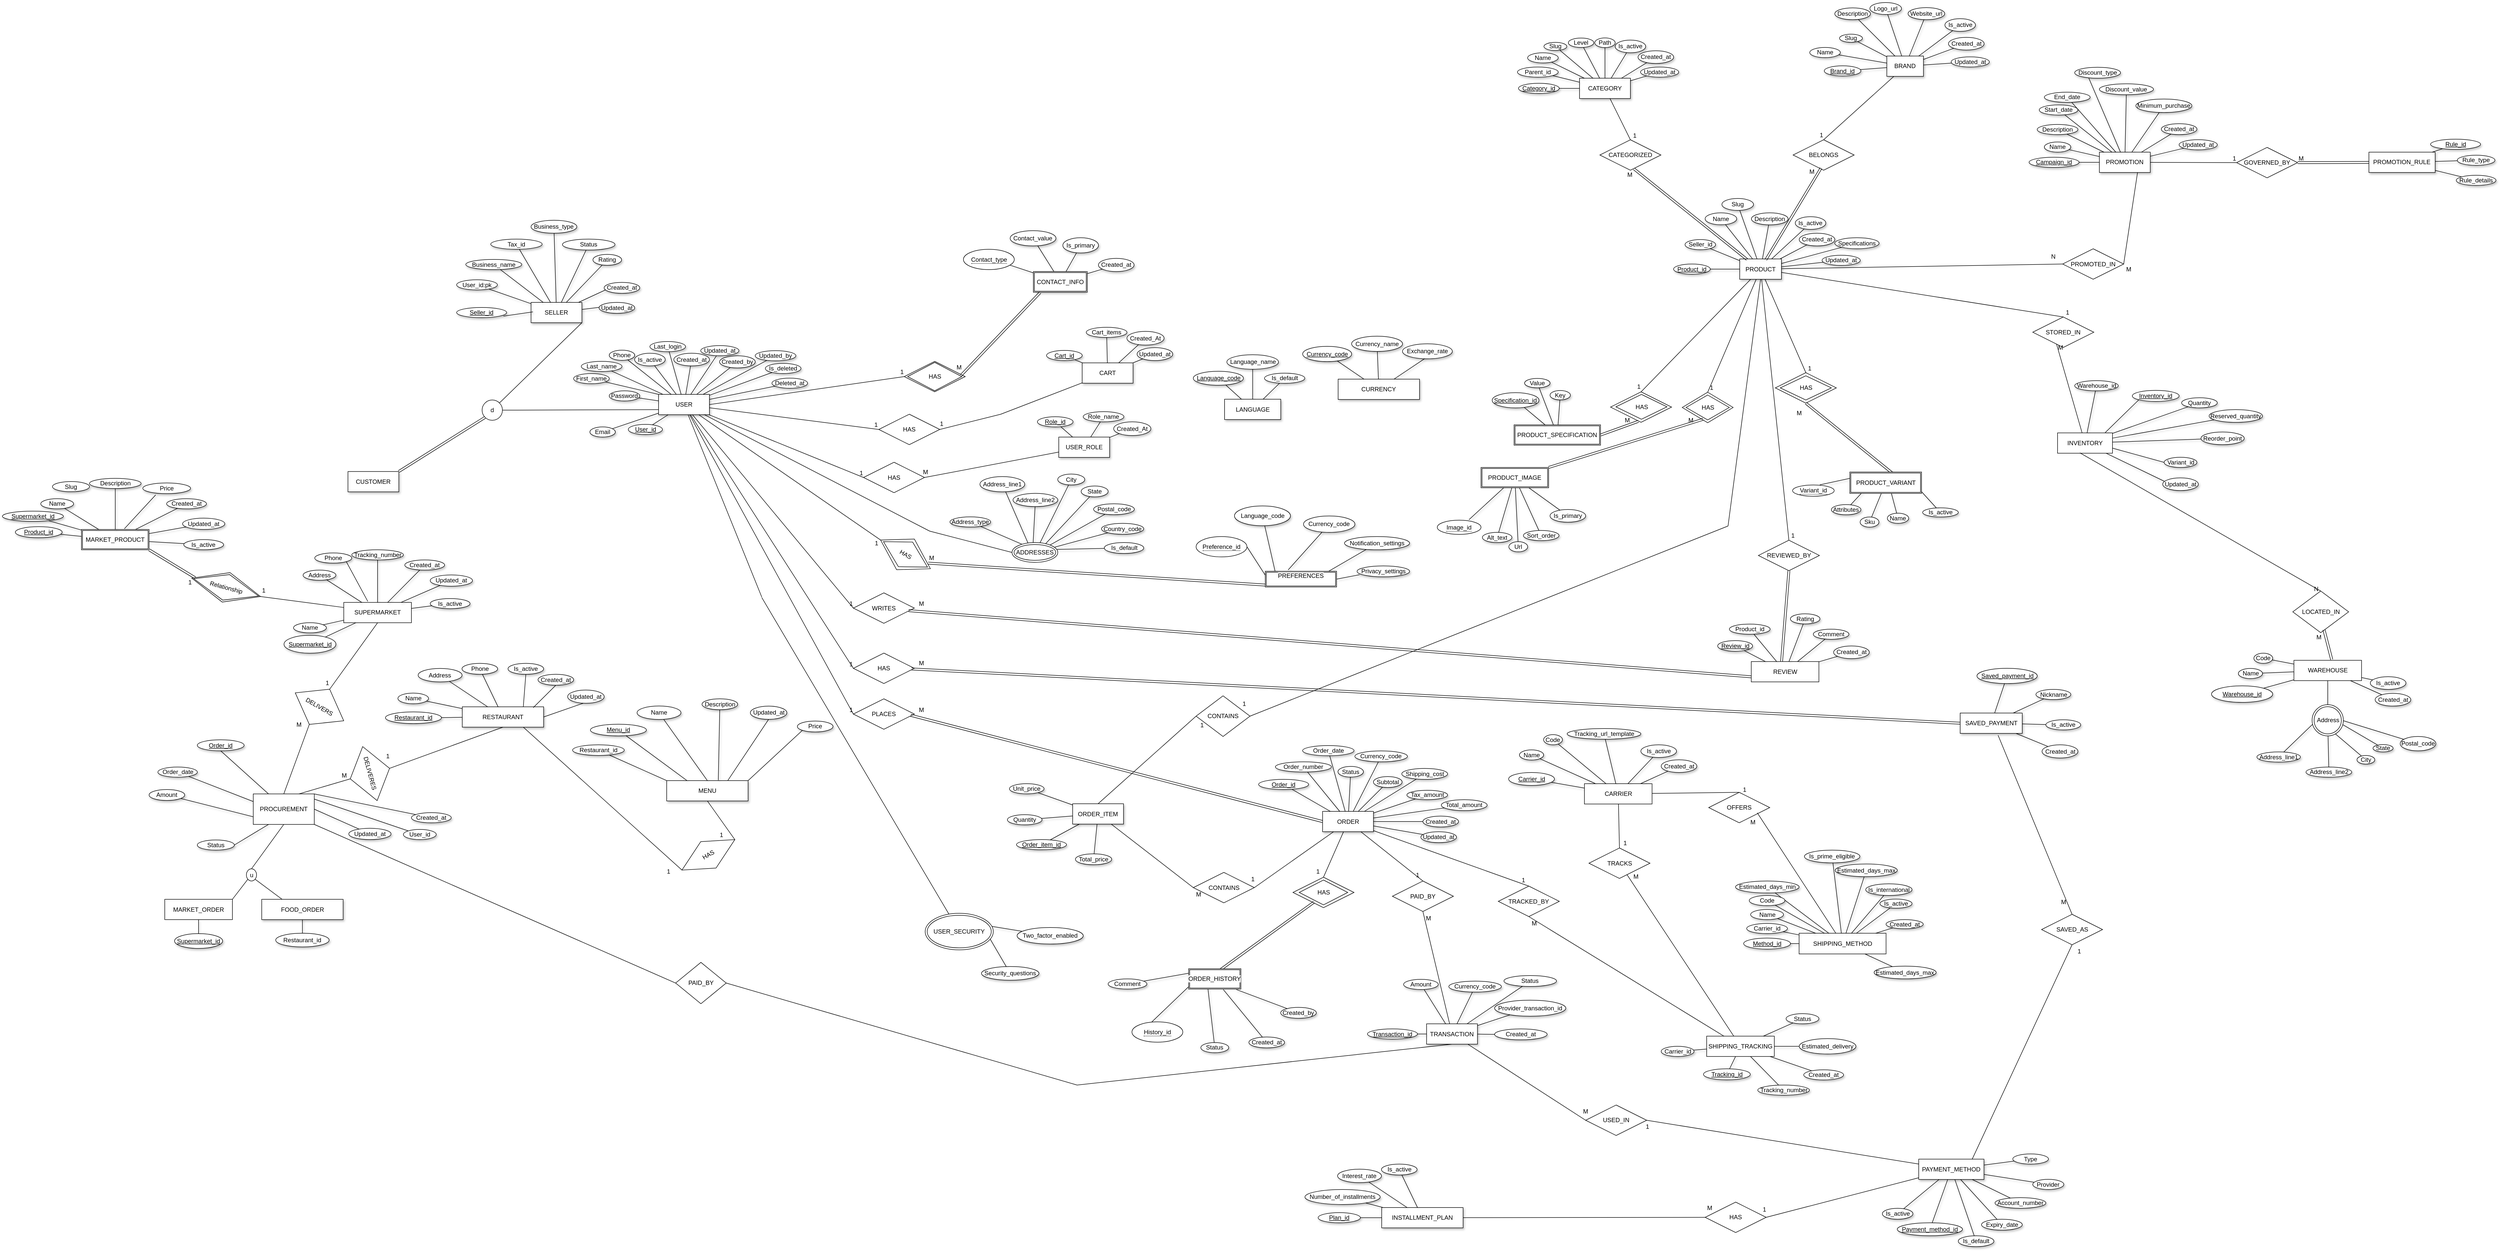 <mxfile version="26.0.5">
  <diagram name="Sayfa -1" id="kDRkclPcma7xwSyAzmXE">
    <mxGraphModel grid="1" page="1" gridSize="10" guides="1" tooltips="1" connect="1" arrows="1" fold="1" pageScale="1" pageWidth="827" pageHeight="1169" math="0" shadow="0">
      <root>
        <mxCell id="0" />
        <mxCell id="1" parent="0" />
        <mxCell id="XaSV73E6Aud282XUoRXy-1" value="" style="rhombus;whiteSpace=wrap;html=1;rotation=30;" vertex="1" parent="1">
          <mxGeometry x="-253.94" y="1290.94" width="113" height="69.75" as="geometry" />
        </mxCell>
        <mxCell id="XaSV73E6Aud282XUoRXy-2" value="Currency_code" style="ellipse;whiteSpace=wrap;html=1;align=center;shadow=1;" vertex="1" parent="1">
          <mxGeometry x="686.25" y="1712.5" width="103.25" height="21.5" as="geometry" />
        </mxCell>
        <mxCell id="XaSV73E6Aud282XUoRXy-3" value="Subtotal" style="ellipse;whiteSpace=wrap;html=1;align=center;shadow=1;" vertex="1" parent="1">
          <mxGeometry x="722.75" y="1763" width="56.25" height="21.5" as="geometry" />
        </mxCell>
        <mxCell id="XaSV73E6Aud282XUoRXy-4" value="Shipping_cost" style="ellipse;whiteSpace=wrap;html=1;align=center;shadow=1;" vertex="1" parent="1">
          <mxGeometry x="778.5" y="1747" width="90" height="21.5" as="geometry" />
        </mxCell>
        <mxCell id="XaSV73E6Aud282XUoRXy-5" value="Updated_at" style="ellipse;whiteSpace=wrap;html=1;align=center;shadow=1;" vertex="1" parent="1">
          <mxGeometry x="816" y="1871.5" width="70" height="21.5" as="geometry" />
        </mxCell>
        <mxCell id="XaSV73E6Aud282XUoRXy-6" value="Created_at" style="ellipse;whiteSpace=wrap;html=1;align=center;shadow=1;" vertex="1" parent="1">
          <mxGeometry x="820" y="1840.75" width="70" height="21.5" as="geometry" />
        </mxCell>
        <mxCell id="XaSV73E6Aud282XUoRXy-7" value="Total_amount" style="ellipse;whiteSpace=wrap;html=1;align=center;shadow=1;" vertex="1" parent="1">
          <mxGeometry x="856.25" y="1808.5" width="90" height="21.5" as="geometry" />
        </mxCell>
        <mxCell id="XaSV73E6Aud282XUoRXy-8" value="Tax_amount" style="ellipse;whiteSpace=wrap;html=1;align=center;shadow=1;" vertex="1" parent="1">
          <mxGeometry x="788.5" y="1790" width="80" height="18.5" as="geometry" />
        </mxCell>
        <mxCell id="XaSV73E6Aud282XUoRXy-9" value="Total_price" style="ellipse;whiteSpace=wrap;html=1;align=center;shadow=1;" vertex="1" parent="1">
          <mxGeometry x="136.75" y="1915" width="71.25" height="21.5" as="geometry" />
        </mxCell>
        <mxCell id="XaSV73E6Aud282XUoRXy-10" value="Unit_price" style="ellipse;whiteSpace=wrap;html=1;align=center;shadow=1;" vertex="1" parent="1">
          <mxGeometry x="7" y="1777" width="68" height="20" as="geometry" />
        </mxCell>
        <mxCell id="XaSV73E6Aud282XUoRXy-11" value="Quantity" style="ellipse;whiteSpace=wrap;html=1;align=center;shadow=1;" vertex="1" parent="1">
          <mxGeometry x="3" y="1838" width="68" height="20" as="geometry" />
        </mxCell>
        <mxCell id="XaSV73E6Aud282XUoRXy-12" value="Order_item_id" style="ellipse;whiteSpace=wrap;html=1;align=center;fontStyle=4;shadow=1;" vertex="1" parent="1">
          <mxGeometry x="20.88" y="1887" width="98.25" height="20" as="geometry" />
        </mxCell>
        <mxCell id="XaSV73E6Aud282XUoRXy-13" value="ORDER_ITEM" style="whiteSpace=wrap;html=1;align=center;shadow=1;" vertex="1" parent="1">
          <mxGeometry x="131.25" y="1816.5" width="100" height="40" as="geometry" />
        </mxCell>
        <mxCell id="XaSV73E6Aud282XUoRXy-14" value="" style="endArrow=none;html=1;rounded=0;shadow=1;" edge="1" parent="1" source="XaSV73E6Aud282XUoRXy-12" target="XaSV73E6Aud282XUoRXy-13">
          <mxGeometry relative="1" as="geometry">
            <mxPoint x="-31.75" y="1866.5" as="sourcePoint" />
            <mxPoint x="128.25" y="1866.5" as="targetPoint" />
          </mxGeometry>
        </mxCell>
        <mxCell id="XaSV73E6Aud282XUoRXy-15" value="" style="endArrow=none;html=1;rounded=0;shadow=1;" edge="1" parent="1" source="XaSV73E6Aud282XUoRXy-11" target="XaSV73E6Aud282XUoRXy-13">
          <mxGeometry relative="1" as="geometry">
            <mxPoint x="178.25" y="1743.5" as="sourcePoint" />
            <mxPoint x="261.25" y="1796.5" as="targetPoint" />
          </mxGeometry>
        </mxCell>
        <mxCell id="XaSV73E6Aud282XUoRXy-16" value="" style="endArrow=none;html=1;rounded=0;shadow=1;" edge="1" parent="1" source="XaSV73E6Aud282XUoRXy-10" target="XaSV73E6Aud282XUoRXy-13">
          <mxGeometry relative="1" as="geometry">
            <mxPoint x="97.25" y="1793.5" as="sourcePoint" />
            <mxPoint x="180.25" y="1846.5" as="targetPoint" />
          </mxGeometry>
        </mxCell>
        <mxCell id="XaSV73E6Aud282XUoRXy-17" value="" style="endArrow=none;html=1;rounded=0;shadow=1;" edge="1" parent="1" source="XaSV73E6Aud282XUoRXy-9" target="XaSV73E6Aud282XUoRXy-13">
          <mxGeometry relative="1" as="geometry">
            <mxPoint x="142.25" y="1836" as="sourcePoint" />
            <mxPoint x="231.25" y="1848.5" as="targetPoint" />
          </mxGeometry>
        </mxCell>
        <mxCell id="XaSV73E6Aud282XUoRXy-18" value="Created_by" style="ellipse;whiteSpace=wrap;html=1;align=center;shadow=1;" vertex="1" parent="1">
          <mxGeometry x="540.38" y="2217.13" width="70" height="21.5" as="geometry" />
        </mxCell>
        <mxCell id="XaSV73E6Aud282XUoRXy-19" value="Created_at" style="ellipse;whiteSpace=wrap;html=1;align=center;shadow=1;" vertex="1" parent="1">
          <mxGeometry x="477.88" y="2275.38" width="70" height="21.5" as="geometry" />
        </mxCell>
        <mxCell id="XaSV73E6Aud282XUoRXy-20" value="Comment" style="ellipse;whiteSpace=wrap;html=1;align=center;shadow=1;" vertex="1" parent="1">
          <mxGeometry x="201" y="2161.13" width="76.25" height="20" as="geometry" />
        </mxCell>
        <mxCell id="XaSV73E6Aud282XUoRXy-21" value="Status" style="ellipse;whiteSpace=wrap;html=1;align=center;shadow=1;" vertex="1" parent="1">
          <mxGeometry x="383.38" y="2286.38" width="54.75" height="20" as="geometry" />
        </mxCell>
        <mxCell id="XaSV73E6Aud282XUoRXy-22" value="" style="endArrow=none;html=1;rounded=0;shadow=1;entryX=-0.002;entryY=0.887;entryDx=0;entryDy=0;entryPerimeter=0;exitX=0.391;exitY=0.004;exitDx=0;exitDy=0;exitPerimeter=0;" edge="1" parent="1" source="XaSV73E6Aud282XUoRXy-561" target="XaSV73E6Aud282XUoRXy-512">
          <mxGeometry relative="1" as="geometry">
            <mxPoint x="294.641" y="2192.243" as="sourcePoint" />
            <mxPoint x="305.507" y="2196.13" as="targetPoint" />
          </mxGeometry>
        </mxCell>
        <mxCell id="XaSV73E6Aud282XUoRXy-23" value="" style="endArrow=none;html=1;rounded=0;shadow=1;entryX=0.328;entryY=0.082;entryDx=0;entryDy=0;entryPerimeter=0;" edge="1" parent="1" source="XaSV73E6Aud282XUoRXy-21" target="XaSV73E6Aud282XUoRXy-512">
          <mxGeometry relative="1" as="geometry">
            <mxPoint x="362.88" y="2123.13" as="sourcePoint" />
            <mxPoint x="338.922" y="2196.13" as="targetPoint" />
          </mxGeometry>
        </mxCell>
        <mxCell id="XaSV73E6Aud282XUoRXy-24" value="" style="endArrow=none;html=1;rounded=0;shadow=1;entryX=0.431;entryY=0.024;entryDx=0;entryDy=0;entryPerimeter=0;" edge="1" parent="1" source="XaSV73E6Aud282XUoRXy-20" target="XaSV73E6Aud282XUoRXy-512">
          <mxGeometry relative="1" as="geometry">
            <mxPoint x="281.88" y="2173.13" as="sourcePoint" />
            <mxPoint x="351.879" y="2196.13" as="targetPoint" />
          </mxGeometry>
        </mxCell>
        <mxCell id="XaSV73E6Aud282XUoRXy-25" value="" style="endArrow=none;html=1;rounded=0;shadow=1;entryX=0.663;entryY=1.023;entryDx=0;entryDy=0;entryPerimeter=0;" edge="1" parent="1" source="XaSV73E6Aud282XUoRXy-19" target="XaSV73E6Aud282XUoRXy-512">
          <mxGeometry relative="1" as="geometry">
            <mxPoint x="396.88" y="2285.63" as="sourcePoint" />
            <mxPoint x="420.88" y="2236.13" as="targetPoint" />
          </mxGeometry>
        </mxCell>
        <mxCell id="XaSV73E6Aud282XUoRXy-26" value="" style="endArrow=none;html=1;rounded=0;shadow=1;entryX=0.913;entryY=1.023;entryDx=0;entryDy=0;entryPerimeter=0;" edge="1" parent="1" source="XaSV73E6Aud282XUoRXy-18" target="XaSV73E6Aud282XUoRXy-512">
          <mxGeometry relative="1" as="geometry">
            <mxPoint x="406.88" y="2295.63" as="sourcePoint" />
            <mxPoint x="374.088" y="2196.13" as="targetPoint" />
          </mxGeometry>
        </mxCell>
        <mxCell id="XaSV73E6Aud282XUoRXy-27" value="Order_date" style="ellipse;whiteSpace=wrap;html=1;align=center;shadow=1;" vertex="1" parent="1">
          <mxGeometry x="583.5" y="1702" width="101" height="20" as="geometry" />
        </mxCell>
        <mxCell id="XaSV73E6Aud282XUoRXy-28" value="Order_number" style="ellipse;whiteSpace=wrap;html=1;align=center;shadow=1;" vertex="1" parent="1">
          <mxGeometry x="530" y="1734" width="110" height="20" as="geometry" />
        </mxCell>
        <mxCell id="XaSV73E6Aud282XUoRXy-29" value="Order_id" style="ellipse;whiteSpace=wrap;html=1;align=center;fontStyle=4;shadow=1;" vertex="1" parent="1">
          <mxGeometry x="497" y="1768.5" width="98.25" height="20" as="geometry" />
        </mxCell>
        <mxCell id="XaSV73E6Aud282XUoRXy-30" value="ORDER" style="whiteSpace=wrap;html=1;align=center;shadow=1;" vertex="1" parent="1">
          <mxGeometry x="622.75" y="1831.5" width="100" height="40" as="geometry" />
        </mxCell>
        <mxCell id="XaSV73E6Aud282XUoRXy-31" value="" style="endArrow=none;html=1;rounded=0;shadow=1;" edge="1" parent="1" source="XaSV73E6Aud282XUoRXy-29" target="XaSV73E6Aud282XUoRXy-30">
          <mxGeometry relative="1" as="geometry">
            <mxPoint x="459.75" y="1881.5" as="sourcePoint" />
            <mxPoint x="619.75" y="1881.5" as="targetPoint" />
          </mxGeometry>
        </mxCell>
        <mxCell id="XaSV73E6Aud282XUoRXy-32" value="" style="endArrow=none;html=1;rounded=0;shadow=1;" edge="1" parent="1" source="XaSV73E6Aud282XUoRXy-28" target="XaSV73E6Aud282XUoRXy-30">
          <mxGeometry relative="1" as="geometry">
            <mxPoint x="669.75" y="1758.5" as="sourcePoint" />
            <mxPoint x="752.75" y="1811.5" as="targetPoint" />
          </mxGeometry>
        </mxCell>
        <mxCell id="XaSV73E6Aud282XUoRXy-33" value="" style="endArrow=none;html=1;rounded=0;shadow=1;" edge="1" parent="1" source="XaSV73E6Aud282XUoRXy-27" target="XaSV73E6Aud282XUoRXy-30">
          <mxGeometry relative="1" as="geometry">
            <mxPoint x="588.75" y="1808.5" as="sourcePoint" />
            <mxPoint x="671.75" y="1861.5" as="targetPoint" />
          </mxGeometry>
        </mxCell>
        <mxCell id="XaSV73E6Aud282XUoRXy-34" value="Status" style="ellipse;whiteSpace=wrap;html=1;align=center;shadow=1;" vertex="1" parent="1">
          <mxGeometry x="653" y="1743" width="50" height="21" as="geometry" />
        </mxCell>
        <mxCell id="XaSV73E6Aud282XUoRXy-35" value="" style="endArrow=none;html=1;rounded=0;shadow=1;" edge="1" parent="1" source="XaSV73E6Aud282XUoRXy-34" target="XaSV73E6Aud282XUoRXy-30">
          <mxGeometry relative="1" as="geometry">
            <mxPoint x="598.75" y="1818.5" as="sourcePoint" />
            <mxPoint x="732.75" y="1842.5" as="targetPoint" />
          </mxGeometry>
        </mxCell>
        <mxCell id="XaSV73E6Aud282XUoRXy-36" value="" style="endArrow=none;html=1;rounded=0;shadow=1;" edge="1" parent="1" source="XaSV73E6Aud282XUoRXy-2" target="XaSV73E6Aud282XUoRXy-30">
          <mxGeometry relative="1" as="geometry">
            <mxPoint x="633.75" y="1851" as="sourcePoint" />
            <mxPoint x="722.75" y="1863.5" as="targetPoint" />
          </mxGeometry>
        </mxCell>
        <mxCell id="XaSV73E6Aud282XUoRXy-37" value="" style="endArrow=none;html=1;rounded=0;shadow=1;" edge="1" parent="1" source="XaSV73E6Aud282XUoRXy-3" target="XaSV73E6Aud282XUoRXy-30">
          <mxGeometry relative="1" as="geometry">
            <mxPoint x="653.75" y="1871" as="sourcePoint" />
            <mxPoint x="716.75" y="1851" as="targetPoint" />
          </mxGeometry>
        </mxCell>
        <mxCell id="XaSV73E6Aud282XUoRXy-38" value="" style="endArrow=none;html=1;rounded=0;shadow=1;" edge="1" parent="1" source="XaSV73E6Aud282XUoRXy-4" target="XaSV73E6Aud282XUoRXy-30">
          <mxGeometry relative="1" as="geometry">
            <mxPoint x="673.75" y="1891" as="sourcePoint" />
            <mxPoint x="736.75" y="1871" as="targetPoint" />
          </mxGeometry>
        </mxCell>
        <mxCell id="XaSV73E6Aud282XUoRXy-39" value="" style="endArrow=none;html=1;rounded=0;shadow=1;" edge="1" parent="1" source="XaSV73E6Aud282XUoRXy-8" target="XaSV73E6Aud282XUoRXy-30">
          <mxGeometry relative="1" as="geometry">
            <mxPoint x="683.75" y="1901" as="sourcePoint" />
            <mxPoint x="722.5" y="1842" as="targetPoint" />
          </mxGeometry>
        </mxCell>
        <mxCell id="XaSV73E6Aud282XUoRXy-40" value="" style="endArrow=none;html=1;rounded=0;shadow=1;" edge="1" parent="1" source="XaSV73E6Aud282XUoRXy-7" target="XaSV73E6Aud282XUoRXy-30">
          <mxGeometry relative="1" as="geometry">
            <mxPoint x="693.75" y="1911" as="sourcePoint" />
            <mxPoint x="732.5" y="1852" as="targetPoint" />
          </mxGeometry>
        </mxCell>
        <mxCell id="XaSV73E6Aud282XUoRXy-41" value="" style="endArrow=none;html=1;rounded=0;shadow=1;" edge="1" parent="1" source="XaSV73E6Aud282XUoRXy-6" target="XaSV73E6Aud282XUoRXy-30">
          <mxGeometry relative="1" as="geometry">
            <mxPoint x="703.75" y="1921" as="sourcePoint" />
            <mxPoint x="742.5" y="1862" as="targetPoint" />
          </mxGeometry>
        </mxCell>
        <mxCell id="XaSV73E6Aud282XUoRXy-42" value="" style="endArrow=none;html=1;rounded=0;shadow=1;" edge="1" parent="1" source="XaSV73E6Aud282XUoRXy-5" target="XaSV73E6Aud282XUoRXy-30">
          <mxGeometry relative="1" as="geometry">
            <mxPoint x="713.75" y="1931" as="sourcePoint" />
            <mxPoint x="752.5" y="1872" as="targetPoint" />
          </mxGeometry>
        </mxCell>
        <mxCell id="XaSV73E6Aud282XUoRXy-43" value="Expiry_date" style="ellipse;whiteSpace=wrap;html=1;align=center;shadow=1;" vertex="1" parent="1">
          <mxGeometry x="1918.5" y="2634" width="80" height="21.5" as="geometry" />
        </mxCell>
        <mxCell id="XaSV73E6Aud282XUoRXy-44" value="Is_default" style="ellipse;whiteSpace=wrap;html=1;align=center;shadow=1;" vertex="1" parent="1">
          <mxGeometry x="1872.75" y="2666.5" width="70" height="21.5" as="geometry" />
        </mxCell>
        <mxCell id="XaSV73E6Aud282XUoRXy-45" value="Is_active" style="ellipse;whiteSpace=wrap;html=1;align=center;shadow=1;" vertex="1" parent="1">
          <mxGeometry x="1723.5" y="2612.5" width="60" height="21.5" as="geometry" />
        </mxCell>
        <mxCell id="XaSV73E6Aud282XUoRXy-46" value="Currency_code" style="ellipse;whiteSpace=wrap;html=1;align=center;shadow=1;" vertex="1" parent="1">
          <mxGeometry x="871" y="2165.5" width="103.25" height="21.5" as="geometry" />
        </mxCell>
        <mxCell id="XaSV73E6Aud282XUoRXy-47" value="Amount" style="ellipse;whiteSpace=wrap;html=1;align=center;shadow=1;" vertex="1" parent="1">
          <mxGeometry x="782.13" y="2162" width="68" height="20" as="geometry" />
        </mxCell>
        <mxCell id="XaSV73E6Aud282XUoRXy-48" value="Transaction_id" style="ellipse;whiteSpace=wrap;html=1;align=center;fontStyle=4;shadow=1;" vertex="1" parent="1">
          <mxGeometry x="711" y="2259.5" width="98.25" height="20" as="geometry" />
        </mxCell>
        <mxCell id="XaSV73E6Aud282XUoRXy-49" value="TRANSACTION" style="whiteSpace=wrap;html=1;align=center;shadow=1;" vertex="1" parent="1">
          <mxGeometry x="827.25" y="2249.5" width="100" height="40" as="geometry" />
        </mxCell>
        <mxCell id="XaSV73E6Aud282XUoRXy-50" value="" style="endArrow=none;html=1;rounded=0;shadow=1;" edge="1" parent="1" source="XaSV73E6Aud282XUoRXy-48" target="XaSV73E6Aud282XUoRXy-49">
          <mxGeometry relative="1" as="geometry">
            <mxPoint x="664.25" y="2299.5" as="sourcePoint" />
            <mxPoint x="824.25" y="2299.5" as="targetPoint" />
          </mxGeometry>
        </mxCell>
        <mxCell id="XaSV73E6Aud282XUoRXy-51" value="" style="endArrow=none;html=1;rounded=0;shadow=1;" edge="1" parent="1" source="XaSV73E6Aud282XUoRXy-47" target="XaSV73E6Aud282XUoRXy-49">
          <mxGeometry relative="1" as="geometry">
            <mxPoint x="793.25" y="2226.5" as="sourcePoint" />
            <mxPoint x="876.25" y="2279.5" as="targetPoint" />
          </mxGeometry>
        </mxCell>
        <mxCell id="XaSV73E6Aud282XUoRXy-52" value="" style="endArrow=none;html=1;rounded=0;shadow=1;" edge="1" parent="1" source="XaSV73E6Aud282XUoRXy-46" target="XaSV73E6Aud282XUoRXy-49">
          <mxGeometry relative="1" as="geometry">
            <mxPoint x="838.25" y="2269" as="sourcePoint" />
            <mxPoint x="927.25" y="2281.5" as="targetPoint" />
          </mxGeometry>
        </mxCell>
        <mxCell id="XaSV73E6Aud282XUoRXy-53" value="Is_active" style="ellipse;whiteSpace=wrap;html=1;align=center;shadow=1;" vertex="1" parent="1">
          <mxGeometry x="738.5" y="2525.5" width="70" height="21.5" as="geometry" />
        </mxCell>
        <mxCell id="XaSV73E6Aud282XUoRXy-54" value="Interest_rate" style="ellipse;whiteSpace=wrap;html=1;align=center;shadow=1;" vertex="1" parent="1">
          <mxGeometry x="652.25" y="2535.5" width="86.25" height="26.5" as="geometry" />
        </mxCell>
        <mxCell id="XaSV73E6Aud282XUoRXy-55" value="Number_of_installments" style="ellipse;whiteSpace=wrap;html=1;align=center;shadow=1;" vertex="1" parent="1">
          <mxGeometry x="588" y="2575.5" width="148" height="29.5" as="geometry" />
        </mxCell>
        <mxCell id="XaSV73E6Aud282XUoRXy-56" value="Plan_id" style="ellipse;whiteSpace=wrap;html=1;align=center;fontStyle=4;shadow=1;" vertex="1" parent="1">
          <mxGeometry x="614" y="2621" width="83" height="20" as="geometry" />
        </mxCell>
        <mxCell id="XaSV73E6Aud282XUoRXy-57" value="INSTALLMENT_PLAN" style="whiteSpace=wrap;html=1;align=center;shadow=1;" vertex="1" parent="1">
          <mxGeometry x="739" y="2611" width="160" height="40" as="geometry" />
        </mxCell>
        <mxCell id="XaSV73E6Aud282XUoRXy-58" value="" style="endArrow=none;html=1;rounded=0;shadow=1;" edge="1" parent="1" source="XaSV73E6Aud282XUoRXy-56" target="XaSV73E6Aud282XUoRXy-57">
          <mxGeometry relative="1" as="geometry">
            <mxPoint x="599" y="2661" as="sourcePoint" />
            <mxPoint x="759" y="2661" as="targetPoint" />
          </mxGeometry>
        </mxCell>
        <mxCell id="XaSV73E6Aud282XUoRXy-59" value="" style="endArrow=none;html=1;rounded=0;shadow=1;" edge="1" parent="1" source="XaSV73E6Aud282XUoRXy-55" target="XaSV73E6Aud282XUoRXy-57">
          <mxGeometry relative="1" as="geometry">
            <mxPoint x="809" y="2538" as="sourcePoint" />
            <mxPoint x="892" y="2591" as="targetPoint" />
          </mxGeometry>
        </mxCell>
        <mxCell id="XaSV73E6Aud282XUoRXy-60" value="" style="endArrow=none;html=1;rounded=0;shadow=1;" edge="1" parent="1" source="XaSV73E6Aud282XUoRXy-54" target="XaSV73E6Aud282XUoRXy-57">
          <mxGeometry relative="1" as="geometry">
            <mxPoint x="728" y="2588" as="sourcePoint" />
            <mxPoint x="811" y="2641" as="targetPoint" />
          </mxGeometry>
        </mxCell>
        <mxCell id="XaSV73E6Aud282XUoRXy-61" value="" style="endArrow=none;html=1;rounded=0;shadow=1;" edge="1" parent="1" source="XaSV73E6Aud282XUoRXy-53" target="XaSV73E6Aud282XUoRXy-57">
          <mxGeometry relative="1" as="geometry">
            <mxPoint x="853" y="2710.5" as="sourcePoint" />
            <mxPoint x="891.75" y="2651.5" as="targetPoint" />
          </mxGeometry>
        </mxCell>
        <mxCell id="XaSV73E6Aud282XUoRXy-62" value="Type" style="ellipse;whiteSpace=wrap;html=1;align=center;shadow=1;" vertex="1" parent="1">
          <mxGeometry x="1980" y="2505.5" width="70" height="20" as="geometry" />
        </mxCell>
        <mxCell id="XaSV73E6Aud282XUoRXy-63" value="Provider" style="ellipse;whiteSpace=wrap;html=1;align=center;shadow=1;" vertex="1" parent="1">
          <mxGeometry x="2019.25" y="2555.5" width="61" height="20" as="geometry" />
        </mxCell>
        <mxCell id="XaSV73E6Aud282XUoRXy-64" value="Account_number" style="ellipse;whiteSpace=wrap;html=1;align=center;shadow=1;" vertex="1" parent="1">
          <mxGeometry x="1945" y="2591.5" width="100" height="21" as="geometry" />
        </mxCell>
        <mxCell id="XaSV73E6Aud282XUoRXy-65" value="Payment_method_id" style="ellipse;whiteSpace=wrap;html=1;align=center;fontStyle=4;shadow=1;" vertex="1" parent="1">
          <mxGeometry x="1752.75" y="2641" width="128.25" height="25.5" as="geometry" />
        </mxCell>
        <mxCell id="XaSV73E6Aud282XUoRXy-66" value="Created_at" style="ellipse;whiteSpace=wrap;html=1;align=center;shadow=1;" vertex="1" parent="1">
          <mxGeometry x="961" y="2259.5" width="103.25" height="21.5" as="geometry" />
        </mxCell>
        <mxCell id="XaSV73E6Aud282XUoRXy-67" value="" style="endArrow=none;html=1;rounded=0;shadow=1;" edge="1" parent="1" source="XaSV73E6Aud282XUoRXy-66" target="XaSV73E6Aud282XUoRXy-49">
          <mxGeometry relative="1" as="geometry">
            <mxPoint x="928.25" y="2348" as="sourcePoint" />
            <mxPoint x="977" y="2328.5" as="targetPoint" />
          </mxGeometry>
        </mxCell>
        <mxCell id="XaSV73E6Aud282XUoRXy-68" value="Provider_transaction_id" style="ellipse;whiteSpace=wrap;html=1;align=center;shadow=1;" vertex="1" parent="1">
          <mxGeometry x="961" y="2203" width="140" height="31.5" as="geometry" />
        </mxCell>
        <mxCell id="XaSV73E6Aud282XUoRXy-69" value="Status" style="ellipse;whiteSpace=wrap;html=1;align=center;shadow=1;" vertex="1" parent="1">
          <mxGeometry x="979.38" y="2154.5" width="103.25" height="21.5" as="geometry" />
        </mxCell>
        <mxCell id="XaSV73E6Aud282XUoRXy-70" value="" style="endArrow=none;html=1;rounded=0;shadow=1;" edge="1" parent="1" source="XaSV73E6Aud282XUoRXy-68" target="XaSV73E6Aud282XUoRXy-49">
          <mxGeometry relative="1" as="geometry">
            <mxPoint x="858.25" y="2289" as="sourcePoint" />
            <mxPoint x="907" y="2269.5" as="targetPoint" />
          </mxGeometry>
        </mxCell>
        <mxCell id="XaSV73E6Aud282XUoRXy-71" value="" style="endArrow=none;html=1;rounded=0;shadow=1;" edge="1" parent="1" source="XaSV73E6Aud282XUoRXy-69" target="XaSV73E6Aud282XUoRXy-49">
          <mxGeometry relative="1" as="geometry">
            <mxPoint x="848.25" y="2279" as="sourcePoint" />
            <mxPoint x="897" y="2259.5" as="targetPoint" />
          </mxGeometry>
        </mxCell>
        <mxCell id="XaSV73E6Aud282XUoRXy-72" value="Exchange_rate" style="ellipse;whiteSpace=wrap;html=1;align=center;shadow=1;" vertex="1" parent="1">
          <mxGeometry x="779.84" y="911.5" width="98" height="29.5" as="geometry" />
        </mxCell>
        <mxCell id="XaSV73E6Aud282XUoRXy-73" value="Currency_name" style="ellipse;whiteSpace=wrap;html=1;align=center;shadow=1;" vertex="1" parent="1">
          <mxGeometry x="679.84" y="896.5" width="100" height="30" as="geometry" />
        </mxCell>
        <mxCell id="XaSV73E6Aud282XUoRXy-74" value="Currency_code" style="ellipse;whiteSpace=wrap;html=1;align=center;fontStyle=4;shadow=1;" vertex="1" parent="1">
          <mxGeometry x="583.59" y="916.5" width="96.25" height="30" as="geometry" />
        </mxCell>
        <mxCell id="XaSV73E6Aud282XUoRXy-75" value="CURRENCY" style="whiteSpace=wrap;html=1;align=center;shadow=1;" vertex="1" parent="1">
          <mxGeometry x="653.34" y="981" width="160" height="40" as="geometry" />
        </mxCell>
        <mxCell id="XaSV73E6Aud282XUoRXy-76" value="" style="endArrow=none;html=1;rounded=0;shadow=1;" edge="1" parent="1" source="XaSV73E6Aud282XUoRXy-74" target="XaSV73E6Aud282XUoRXy-75">
          <mxGeometry relative="1" as="geometry">
            <mxPoint x="509.84" y="1022" as="sourcePoint" />
            <mxPoint x="669.84" y="1022" as="targetPoint" />
          </mxGeometry>
        </mxCell>
        <mxCell id="XaSV73E6Aud282XUoRXy-77" value="" style="endArrow=none;html=1;rounded=0;shadow=1;exitX=0.449;exitY=0.98;exitDx=0;exitDy=0;exitPerimeter=0;" edge="1" parent="1" source="XaSV73E6Aud282XUoRXy-72" target="XaSV73E6Aud282XUoRXy-75">
          <mxGeometry relative="1" as="geometry">
            <mxPoint x="818.496" y="944.669" as="sourcePoint" />
            <mxPoint x="802.84" y="952" as="targetPoint" />
          </mxGeometry>
        </mxCell>
        <mxCell id="XaSV73E6Aud282XUoRXy-78" value="" style="endArrow=none;html=1;rounded=0;shadow=1;" edge="1" parent="1" source="XaSV73E6Aud282XUoRXy-73" target="XaSV73E6Aud282XUoRXy-75">
          <mxGeometry relative="1" as="geometry">
            <mxPoint x="672.84" y="899" as="sourcePoint" />
            <mxPoint x="755.84" y="952" as="targetPoint" />
          </mxGeometry>
        </mxCell>
        <mxCell id="XaSV73E6Aud282XUoRXy-79" value="PAYMENT_METHOD" style="whiteSpace=wrap;html=1;align=center;shadow=1;" vertex="1" parent="1">
          <mxGeometry x="1795" y="2515.75" width="128.25" height="40" as="geometry" />
        </mxCell>
        <mxCell id="XaSV73E6Aud282XUoRXy-80" value="" style="endArrow=none;html=1;rounded=0;shadow=1;" edge="1" parent="1" source="XaSV73E6Aud282XUoRXy-65" target="XaSV73E6Aud282XUoRXy-79">
          <mxGeometry relative="1" as="geometry">
            <mxPoint x="1660.25" y="2565.75" as="sourcePoint" />
            <mxPoint x="1820.25" y="2565.75" as="targetPoint" />
          </mxGeometry>
        </mxCell>
        <mxCell id="XaSV73E6Aud282XUoRXy-81" value="" style="endArrow=none;html=1;rounded=0;shadow=1;" edge="1" parent="1" source="XaSV73E6Aud282XUoRXy-62" target="XaSV73E6Aud282XUoRXy-79">
          <mxGeometry relative="1" as="geometry">
            <mxPoint x="1870.25" y="2442.75" as="sourcePoint" />
            <mxPoint x="1953.25" y="2495.75" as="targetPoint" />
          </mxGeometry>
        </mxCell>
        <mxCell id="XaSV73E6Aud282XUoRXy-82" value="" style="endArrow=none;html=1;rounded=0;shadow=1;" edge="1" parent="1" source="XaSV73E6Aud282XUoRXy-63" target="XaSV73E6Aud282XUoRXy-79">
          <mxGeometry relative="1" as="geometry">
            <mxPoint x="1789.25" y="2492.75" as="sourcePoint" />
            <mxPoint x="1872.25" y="2545.75" as="targetPoint" />
          </mxGeometry>
        </mxCell>
        <mxCell id="XaSV73E6Aud282XUoRXy-83" value="" style="endArrow=none;html=1;rounded=0;shadow=1;" edge="1" parent="1" source="XaSV73E6Aud282XUoRXy-64" target="XaSV73E6Aud282XUoRXy-79">
          <mxGeometry relative="1" as="geometry">
            <mxPoint x="1799.25" y="2502.75" as="sourcePoint" />
            <mxPoint x="1933.25" y="2526.75" as="targetPoint" />
          </mxGeometry>
        </mxCell>
        <mxCell id="XaSV73E6Aud282XUoRXy-84" value="" style="endArrow=none;html=1;rounded=0;shadow=1;" edge="1" parent="1" source="XaSV73E6Aud282XUoRXy-43" target="XaSV73E6Aud282XUoRXy-79">
          <mxGeometry relative="1" as="geometry">
            <mxPoint x="1834.25" y="2535.25" as="sourcePoint" />
            <mxPoint x="1923.25" y="2547.75" as="targetPoint" />
          </mxGeometry>
        </mxCell>
        <mxCell id="XaSV73E6Aud282XUoRXy-85" value="" style="endArrow=none;html=1;rounded=0;shadow=1;" edge="1" parent="1" source="XaSV73E6Aud282XUoRXy-44" target="XaSV73E6Aud282XUoRXy-79">
          <mxGeometry relative="1" as="geometry">
            <mxPoint x="1854.25" y="2555.25" as="sourcePoint" />
            <mxPoint x="1917.25" y="2535.25" as="targetPoint" />
          </mxGeometry>
        </mxCell>
        <mxCell id="XaSV73E6Aud282XUoRXy-86" value="" style="endArrow=none;html=1;rounded=0;shadow=1;" edge="1" parent="1" source="XaSV73E6Aud282XUoRXy-45" target="XaSV73E6Aud282XUoRXy-79">
          <mxGeometry relative="1" as="geometry">
            <mxPoint x="1874.25" y="2575.25" as="sourcePoint" />
            <mxPoint x="1937.25" y="2555.25" as="targetPoint" />
          </mxGeometry>
        </mxCell>
        <mxCell id="XaSV73E6Aud282XUoRXy-87" value="Deleted_at" style="ellipse;whiteSpace=wrap;html=1;align=center;shadow=1;" vertex="1" parent="1">
          <mxGeometry x="-460" y="979" width="70" height="20" as="geometry" />
        </mxCell>
        <mxCell id="XaSV73E6Aud282XUoRXy-88" value="Password" style="ellipse;whiteSpace=wrap;html=1;align=center;shadow=1;" vertex="1" parent="1">
          <mxGeometry x="-780" y="1004" width="60" height="20" as="geometry" />
        </mxCell>
        <mxCell id="XaSV73E6Aud282XUoRXy-89" value="Email" style="ellipse;whiteSpace=wrap;html=1;align=center;shadow=1;" vertex="1" parent="1">
          <mxGeometry x="-818" y="1075" width="50" height="20" as="geometry" />
        </mxCell>
        <mxCell id="XaSV73E6Aud282XUoRXy-90" value="User_id" style="ellipse;whiteSpace=wrap;html=1;align=center;fontStyle=4;shadow=1;" vertex="1" parent="1">
          <mxGeometry x="-742.5" y="1070" width="67" height="20" as="geometry" />
        </mxCell>
        <mxCell id="XaSV73E6Aud282XUoRXy-91" value="USER" style="whiteSpace=wrap;html=1;align=center;verticalAlign=middle;shadow=1;" vertex="1" parent="1">
          <mxGeometry x="-683" y="1011" width="100" height="40" as="geometry" />
        </mxCell>
        <mxCell id="XaSV73E6Aud282XUoRXy-92" value="" style="endArrow=none;html=1;rounded=0;shadow=1;" edge="1" parent="1" source="XaSV73E6Aud282XUoRXy-91" target="XaSV73E6Aud282XUoRXy-108">
          <mxGeometry relative="1" as="geometry">
            <mxPoint x="-563" y="1009" as="sourcePoint" />
            <mxPoint x="-403" y="1009" as="targetPoint" />
          </mxGeometry>
        </mxCell>
        <mxCell id="XaSV73E6Aud282XUoRXy-93" value="" style="endArrow=none;html=1;rounded=0;shadow=1;" edge="1" parent="1" source="XaSV73E6Aud282XUoRXy-90" target="XaSV73E6Aud282XUoRXy-91">
          <mxGeometry relative="1" as="geometry">
            <mxPoint x="-846" y="1061" as="sourcePoint" />
            <mxPoint x="-686" y="1061" as="targetPoint" />
          </mxGeometry>
        </mxCell>
        <mxCell id="XaSV73E6Aud282XUoRXy-94" value="" style="endArrow=none;html=1;rounded=0;shadow=1;" edge="1" parent="1" source="XaSV73E6Aud282XUoRXy-88" target="XaSV73E6Aud282XUoRXy-91">
          <mxGeometry relative="1" as="geometry">
            <mxPoint x="-636" y="938" as="sourcePoint" />
            <mxPoint x="-553" y="991" as="targetPoint" />
          </mxGeometry>
        </mxCell>
        <mxCell id="XaSV73E6Aud282XUoRXy-95" value="" style="endArrow=none;html=1;rounded=0;shadow=1;" edge="1" parent="1" source="XaSV73E6Aud282XUoRXy-89" target="XaSV73E6Aud282XUoRXy-91">
          <mxGeometry relative="1" as="geometry">
            <mxPoint x="-683" y="938" as="sourcePoint" />
            <mxPoint x="-600" y="991" as="targetPoint" />
          </mxGeometry>
        </mxCell>
        <mxCell id="XaSV73E6Aud282XUoRXy-96" value="Is_primary" style="ellipse;whiteSpace=wrap;html=1;align=center;shadow=1;" vertex="1" parent="1">
          <mxGeometry x="112" y="702.75" width="70" height="30" as="geometry" />
        </mxCell>
        <mxCell id="XaSV73E6Aud282XUoRXy-97" value="Contact_value" style="ellipse;whiteSpace=wrap;html=1;align=center;shadow=1;" vertex="1" parent="1">
          <mxGeometry x="8.37" y="688.88" width="90" height="30" as="geometry" />
        </mxCell>
        <mxCell id="XaSV73E6Aud282XUoRXy-98" value="CONTACT_INFO" style="whiteSpace=wrap;html=1;align=center;shadow=1;" vertex="1" parent="1">
          <mxGeometry x="57" y="769.38" width="100" height="40" as="geometry" />
        </mxCell>
        <mxCell id="XaSV73E6Aud282XUoRXy-99" value="" style="endArrow=none;html=1;rounded=0;shadow=1;" edge="1" parent="1" source="XaSV73E6Aud282XUoRXy-97" target="XaSV73E6Aud282XUoRXy-98">
          <mxGeometry relative="1" as="geometry">
            <mxPoint x="109" y="700.38" as="sourcePoint" />
            <mxPoint x="192" y="753.38" as="targetPoint" />
          </mxGeometry>
        </mxCell>
        <mxCell id="XaSV73E6Aud282XUoRXy-100" value="" style="endArrow=none;html=1;rounded=0;shadow=1;exitX=0.911;exitY=0.776;exitDx=0;exitDy=0;exitPerimeter=0;" edge="1" parent="1" source="XaSV73E6Aud282XUoRXy-557" target="XaSV73E6Aud282XUoRXy-98">
          <mxGeometry relative="1" as="geometry">
            <mxPoint x="16.979" y="759.41" as="sourcePoint" />
            <mxPoint x="145" y="753.38" as="targetPoint" />
          </mxGeometry>
        </mxCell>
        <mxCell id="XaSV73E6Aud282XUoRXy-101" value="" style="endArrow=none;html=1;rounded=0;shadow=1;" edge="1" parent="1" source="XaSV73E6Aud282XUoRXy-96" target="XaSV73E6Aud282XUoRXy-98">
          <mxGeometry relative="1" as="geometry">
            <mxPoint x="28" y="750.38" as="sourcePoint" />
            <mxPoint x="111" y="803.38" as="targetPoint" />
          </mxGeometry>
        </mxCell>
        <mxCell id="XaSV73E6Aud282XUoRXy-102" value="First_name" style="ellipse;whiteSpace=wrap;html=1;align=center;shadow=1;" vertex="1" parent="1">
          <mxGeometry x="-850" y="970" width="70" height="20" as="geometry" />
        </mxCell>
        <mxCell id="XaSV73E6Aud282XUoRXy-103" value="" style="endArrow=none;html=1;rounded=0;shadow=1;entryX=0;entryY=0;entryDx=0;entryDy=0;" edge="1" parent="1" source="XaSV73E6Aud282XUoRXy-102" target="XaSV73E6Aud282XUoRXy-91">
          <mxGeometry relative="1" as="geometry">
            <mxPoint x="-707" y="998" as="sourcePoint" />
            <mxPoint x="-762.58" y="990.401" as="targetPoint" />
          </mxGeometry>
        </mxCell>
        <mxCell id="XaSV73E6Aud282XUoRXy-104" value="Last_name" style="ellipse;whiteSpace=wrap;html=1;align=center;shadow=1;" vertex="1" parent="1">
          <mxGeometry x="-835" y="946" width="80" height="20" as="geometry" />
        </mxCell>
        <mxCell id="XaSV73E6Aud282XUoRXy-105" value="" style="endArrow=none;html=1;rounded=0;shadow=1;entryX=0.078;entryY=-0.011;entryDx=0;entryDy=0;entryPerimeter=0;" edge="1" parent="1" source="XaSV73E6Aud282XUoRXy-104" target="XaSV73E6Aud282XUoRXy-91">
          <mxGeometry relative="1" as="geometry">
            <mxPoint x="-667" y="888" as="sourcePoint" />
            <mxPoint x="-752.5" y="977.67" as="targetPoint" />
          </mxGeometry>
        </mxCell>
        <mxCell id="XaSV73E6Aud282XUoRXy-106" value="Created_at" style="ellipse;whiteSpace=wrap;html=1;align=center;shadow=1;" vertex="1" parent="1">
          <mxGeometry x="-653" y="930" width="70" height="25" as="geometry" />
        </mxCell>
        <mxCell id="XaSV73E6Aud282XUoRXy-107" value="Last_login" style="ellipse;whiteSpace=wrap;html=1;align=center;shadow=1;" vertex="1" parent="1">
          <mxGeometry x="-700" y="907" width="70" height="20" as="geometry" />
        </mxCell>
        <mxCell id="XaSV73E6Aud282XUoRXy-108" value="Phone" style="ellipse;whiteSpace=wrap;html=1;align=center;shadow=1;" vertex="1" parent="1">
          <mxGeometry x="-780" y="924" width="50" height="20" as="geometry" />
        </mxCell>
        <mxCell id="XaSV73E6Aud282XUoRXy-109" value="Is_active" style="ellipse;whiteSpace=wrap;html=1;align=center;shadow=1;" vertex="1" parent="1">
          <mxGeometry x="-730" y="930" width="60" height="25" as="geometry" />
        </mxCell>
        <mxCell id="XaSV73E6Aud282XUoRXy-110" value="Is_deleted" style="ellipse;whiteSpace=wrap;html=1;align=center;shadow=1;" vertex="1" parent="1">
          <mxGeometry x="-473" y="950" width="70" height="20" as="geometry" />
        </mxCell>
        <mxCell id="XaSV73E6Aud282XUoRXy-111" value="Updated_by" style="ellipse;whiteSpace=wrap;html=1;align=center;shadow=1;" vertex="1" parent="1">
          <mxGeometry x="-493" y="925" width="80" height="20" as="geometry" />
        </mxCell>
        <mxCell id="XaSV73E6Aud282XUoRXy-112" value="Created_by" style="ellipse;whiteSpace=wrap;html=1;align=center;shadow=1;" vertex="1" parent="1">
          <mxGeometry x="-563" y="935" width="70" height="24" as="geometry" />
        </mxCell>
        <mxCell id="XaSV73E6Aud282XUoRXy-113" value="Updated_at" style="ellipse;whiteSpace=wrap;html=1;align=center;shadow=1;" vertex="1" parent="1">
          <mxGeometry x="-600" y="915" width="75" height="20" as="geometry" />
        </mxCell>
        <mxCell id="XaSV73E6Aud282XUoRXy-114" value="" style="endArrow=none;html=1;rounded=0;shadow=1;" edge="1" parent="1" source="XaSV73E6Aud282XUoRXy-91" target="XaSV73E6Aud282XUoRXy-87">
          <mxGeometry relative="1" as="geometry">
            <mxPoint x="-553" y="1019" as="sourcePoint" />
            <mxPoint x="-393" y="1019" as="targetPoint" />
          </mxGeometry>
        </mxCell>
        <mxCell id="XaSV73E6Aud282XUoRXy-115" value="" style="endArrow=none;html=1;rounded=0;shadow=1;" edge="1" parent="1" source="XaSV73E6Aud282XUoRXy-91" target="XaSV73E6Aud282XUoRXy-106">
          <mxGeometry relative="1" as="geometry">
            <mxPoint x="-543" y="1029" as="sourcePoint" />
            <mxPoint x="-383" y="1029" as="targetPoint" />
          </mxGeometry>
        </mxCell>
        <mxCell id="XaSV73E6Aud282XUoRXy-116" value="" style="endArrow=none;html=1;rounded=0;shadow=1;" edge="1" parent="1" source="XaSV73E6Aud282XUoRXy-91" target="XaSV73E6Aud282XUoRXy-109">
          <mxGeometry relative="1" as="geometry">
            <mxPoint x="-533" y="1039" as="sourcePoint" />
            <mxPoint x="-373" y="1039" as="targetPoint" />
          </mxGeometry>
        </mxCell>
        <mxCell id="XaSV73E6Aud282XUoRXy-117" value="" style="endArrow=none;html=1;rounded=0;shadow=1;" edge="1" parent="1" source="XaSV73E6Aud282XUoRXy-91" target="XaSV73E6Aud282XUoRXy-107">
          <mxGeometry relative="1" as="geometry">
            <mxPoint x="-523" y="1049" as="sourcePoint" />
            <mxPoint x="-363" y="1049" as="targetPoint" />
          </mxGeometry>
        </mxCell>
        <mxCell id="XaSV73E6Aud282XUoRXy-118" value="" style="endArrow=none;html=1;rounded=0;shadow=1;" edge="1" parent="1" source="XaSV73E6Aud282XUoRXy-91" target="XaSV73E6Aud282XUoRXy-113">
          <mxGeometry relative="1" as="geometry">
            <mxPoint x="-513" y="1059" as="sourcePoint" />
            <mxPoint x="-673" y="1081" as="targetPoint" />
          </mxGeometry>
        </mxCell>
        <mxCell id="XaSV73E6Aud282XUoRXy-119" value="" style="endArrow=none;html=1;rounded=0;shadow=1;" edge="1" parent="1" source="XaSV73E6Aud282XUoRXy-91" target="XaSV73E6Aud282XUoRXy-112">
          <mxGeometry relative="1" as="geometry">
            <mxPoint x="-592" y="1021" as="sourcePoint" />
            <mxPoint x="-482" y="950" as="targetPoint" />
          </mxGeometry>
        </mxCell>
        <mxCell id="XaSV73E6Aud282XUoRXy-120" value="" style="endArrow=none;html=1;rounded=0;shadow=1;" edge="1" parent="1" source="XaSV73E6Aud282XUoRXy-91" target="XaSV73E6Aud282XUoRXy-110">
          <mxGeometry relative="1" as="geometry">
            <mxPoint x="-582" y="1031" as="sourcePoint" />
            <mxPoint x="-463" y="1001" as="targetPoint" />
          </mxGeometry>
        </mxCell>
        <mxCell id="XaSV73E6Aud282XUoRXy-121" value="" style="endArrow=none;html=1;rounded=0;shadow=1;" edge="1" parent="1" source="XaSV73E6Aud282XUoRXy-91" target="XaSV73E6Aud282XUoRXy-111">
          <mxGeometry relative="1" as="geometry">
            <mxPoint x="-563" y="1031" as="sourcePoint" />
            <mxPoint x="-462" y="970" as="targetPoint" />
          </mxGeometry>
        </mxCell>
        <mxCell id="XaSV73E6Aud282XUoRXy-122" value="Created_at" style="ellipse;whiteSpace=wrap;html=1;align=center;shadow=1;" vertex="1" parent="1">
          <mxGeometry x="182" y="743.38" width="70" height="26" as="geometry" />
        </mxCell>
        <mxCell id="XaSV73E6Aud282XUoRXy-123" value="" style="endArrow=none;html=1;rounded=0;shadow=1;" edge="1" parent="1" source="XaSV73E6Aud282XUoRXy-122" target="XaSV73E6Aud282XUoRXy-98">
          <mxGeometry relative="1" as="geometry">
            <mxPoint x="38" y="760.38" as="sourcePoint" />
            <mxPoint x="172" y="784.38" as="targetPoint" />
          </mxGeometry>
        </mxCell>
        <mxCell id="XaSV73E6Aud282XUoRXy-124" value="Updated_at" style="ellipse;whiteSpace=wrap;html=1;align=center;shadow=1;" vertex="1" parent="1">
          <mxGeometry x="258" y="919" width="70" height="25.5" as="geometry" />
        </mxCell>
        <mxCell id="XaSV73E6Aud282XUoRXy-125" value="Created_At" style="ellipse;whiteSpace=wrap;html=1;align=center;shadow=1;" vertex="1" parent="1">
          <mxGeometry x="238" y="887" width="73" height="27" as="geometry" />
        </mxCell>
        <mxCell id="XaSV73E6Aud282XUoRXy-126" value="Cart_items" style="ellipse;whiteSpace=wrap;html=1;align=center;shadow=1;" vertex="1" parent="1">
          <mxGeometry x="158" y="879" width="80" height="20" as="geometry" />
        </mxCell>
        <mxCell id="XaSV73E6Aud282XUoRXy-127" value="Cart_id" style="ellipse;whiteSpace=wrap;html=1;align=center;fontStyle=4;shadow=1;" vertex="1" parent="1">
          <mxGeometry x="80" y="924.5" width="70" height="20" as="geometry" />
        </mxCell>
        <mxCell id="XaSV73E6Aud282XUoRXy-128" value="CART" style="whiteSpace=wrap;html=1;align=center;shadow=1;" vertex="1" parent="1">
          <mxGeometry x="150" y="949" width="100" height="40" as="geometry" />
        </mxCell>
        <mxCell id="XaSV73E6Aud282XUoRXy-129" value="" style="endArrow=none;html=1;rounded=0;shadow=1;" edge="1" parent="1" source="XaSV73E6Aud282XUoRXy-127" target="XaSV73E6Aud282XUoRXy-128">
          <mxGeometry relative="1" as="geometry">
            <mxPoint x="-13" y="999" as="sourcePoint" />
            <mxPoint x="147" y="999" as="targetPoint" />
          </mxGeometry>
        </mxCell>
        <mxCell id="XaSV73E6Aud282XUoRXy-130" value="" style="endArrow=none;html=1;rounded=0;shadow=1;" edge="1" parent="1" source="XaSV73E6Aud282XUoRXy-125" target="XaSV73E6Aud282XUoRXy-128">
          <mxGeometry relative="1" as="geometry">
            <mxPoint x="197" y="876" as="sourcePoint" />
            <mxPoint x="280" y="929" as="targetPoint" />
          </mxGeometry>
        </mxCell>
        <mxCell id="XaSV73E6Aud282XUoRXy-131" value="" style="endArrow=none;html=1;rounded=0;shadow=1;" edge="1" parent="1" source="XaSV73E6Aud282XUoRXy-126" target="XaSV73E6Aud282XUoRXy-128">
          <mxGeometry relative="1" as="geometry">
            <mxPoint x="150" y="876" as="sourcePoint" />
            <mxPoint x="233" y="929" as="targetPoint" />
          </mxGeometry>
        </mxCell>
        <mxCell id="XaSV73E6Aud282XUoRXy-132" value="" style="endArrow=none;html=1;rounded=0;shadow=1;" edge="1" parent="1" source="XaSV73E6Aud282XUoRXy-124" target="XaSV73E6Aud282XUoRXy-128">
          <mxGeometry relative="1" as="geometry">
            <mxPoint x="116" y="926" as="sourcePoint" />
            <mxPoint x="199" y="979" as="targetPoint" />
          </mxGeometry>
        </mxCell>
        <mxCell id="XaSV73E6Aud282XUoRXy-133" value="Created_At" style="ellipse;whiteSpace=wrap;html=1;align=center;shadow=1;" vertex="1" parent="1">
          <mxGeometry x="212" y="1065" width="73" height="27" as="geometry" />
        </mxCell>
        <mxCell id="XaSV73E6Aud282XUoRXy-134" value="Role_name" style="ellipse;whiteSpace=wrap;html=1;align=center;shadow=1;" vertex="1" parent="1">
          <mxGeometry x="152" y="1045" width="80" height="20" as="geometry" />
        </mxCell>
        <mxCell id="XaSV73E6Aud282XUoRXy-135" value="Role_id" style="ellipse;whiteSpace=wrap;html=1;align=center;fontStyle=4;shadow=1;" vertex="1" parent="1">
          <mxGeometry x="62" y="1055" width="70" height="20" as="geometry" />
        </mxCell>
        <mxCell id="XaSV73E6Aud282XUoRXy-136" value="USER_ROLE" style="whiteSpace=wrap;html=1;align=center;shadow=1;" vertex="1" parent="1">
          <mxGeometry x="104" y="1095" width="100" height="40" as="geometry" />
        </mxCell>
        <mxCell id="XaSV73E6Aud282XUoRXy-137" value="" style="endArrow=none;html=1;rounded=0;shadow=1;" edge="1" parent="1" source="XaSV73E6Aud282XUoRXy-135" target="XaSV73E6Aud282XUoRXy-136">
          <mxGeometry relative="1" as="geometry">
            <mxPoint x="-59" y="1145" as="sourcePoint" />
            <mxPoint x="101" y="1145" as="targetPoint" />
          </mxGeometry>
        </mxCell>
        <mxCell id="XaSV73E6Aud282XUoRXy-138" value="" style="endArrow=none;html=1;rounded=0;shadow=1;" edge="1" parent="1" source="XaSV73E6Aud282XUoRXy-133" target="XaSV73E6Aud282XUoRXy-136">
          <mxGeometry relative="1" as="geometry">
            <mxPoint x="151" y="1022" as="sourcePoint" />
            <mxPoint x="234" y="1075" as="targetPoint" />
          </mxGeometry>
        </mxCell>
        <mxCell id="XaSV73E6Aud282XUoRXy-139" value="" style="endArrow=none;html=1;rounded=0;shadow=1;" edge="1" parent="1" source="XaSV73E6Aud282XUoRXy-134" target="XaSV73E6Aud282XUoRXy-136">
          <mxGeometry relative="1" as="geometry">
            <mxPoint x="104" y="1022" as="sourcePoint" />
            <mxPoint x="187" y="1075" as="targetPoint" />
          </mxGeometry>
        </mxCell>
        <mxCell id="XaSV73E6Aud282XUoRXy-140" value="Address_line1" style="ellipse;whiteSpace=wrap;html=1;align=center;shadow=1;" vertex="1" parent="1">
          <mxGeometry x="-51" y="1172.77" width="88" height="30" as="geometry" />
        </mxCell>
        <mxCell id="XaSV73E6Aud282XUoRXy-141" value="Address_type" style="ellipse;whiteSpace=wrap;html=1;align=center;shadow=1;" vertex="1" parent="1">
          <mxGeometry x="-110" y="1252.02" width="80" height="20" as="geometry" />
        </mxCell>
        <mxCell id="XaSV73E6Aud282XUoRXy-142" value="" style="endArrow=none;html=1;rounded=0;shadow=1;entryX=0.236;entryY=0.104;entryDx=0;entryDy=0;entryPerimeter=0;" edge="1" parent="1" source="XaSV73E6Aud282XUoRXy-141" target="XaSV73E6Aud282XUoRXy-497">
          <mxGeometry relative="1" as="geometry">
            <mxPoint x="2" y="1266.02" as="sourcePoint" />
            <mxPoint x="23.352" y="1337.77" as="targetPoint" />
          </mxGeometry>
        </mxCell>
        <mxCell id="XaSV73E6Aud282XUoRXy-143" value="" style="endArrow=none;html=1;rounded=0;shadow=1;entryX=0.364;entryY=0.104;entryDx=0;entryDy=0;entryPerimeter=0;" edge="1" parent="1" source="XaSV73E6Aud282XUoRXy-140" target="XaSV73E6Aud282XUoRXy-497">
          <mxGeometry relative="1" as="geometry">
            <mxPoint x="-32" y="1316.02" as="sourcePoint" />
            <mxPoint x="41.529" y="1337.77" as="targetPoint" />
          </mxGeometry>
        </mxCell>
        <mxCell id="XaSV73E6Aud282XUoRXy-144" value="Address_line2" style="ellipse;whiteSpace=wrap;html=1;align=center;shadow=1;" vertex="1" parent="1">
          <mxGeometry x="14" y="1205.77" width="88" height="26" as="geometry" />
        </mxCell>
        <mxCell id="XaSV73E6Aud282XUoRXy-145" value="" style="endArrow=none;html=1;rounded=0;shadow=1;entryX=0.456;entryY=0.231;entryDx=0;entryDy=0;entryPerimeter=0;" edge="1" parent="1" source="XaSV73E6Aud282XUoRXy-144" target="XaSV73E6Aud282XUoRXy-497">
          <mxGeometry relative="1" as="geometry">
            <mxPoint x="-22" y="1326.02" as="sourcePoint" />
            <mxPoint x="49" y="1333.27" as="targetPoint" />
          </mxGeometry>
        </mxCell>
        <mxCell id="XaSV73E6Aud282XUoRXy-146" value="City" style="ellipse;whiteSpace=wrap;html=1;align=center;shadow=1;" vertex="1" parent="1">
          <mxGeometry x="102" y="1167.77" width="53" height="21.5" as="geometry" />
        </mxCell>
        <mxCell id="XaSV73E6Aud282XUoRXy-147" value="" style="endArrow=none;html=1;rounded=0;shadow=1;entryX=0.587;entryY=0.131;entryDx=0;entryDy=0;entryPerimeter=0;" edge="1" parent="1" source="XaSV73E6Aud282XUoRXy-146" target="XaSV73E6Aud282XUoRXy-497">
          <mxGeometry relative="1" as="geometry">
            <mxPoint x="13" y="1358.52" as="sourcePoint" />
            <mxPoint x="56.982" y="1337.77" as="targetPoint" />
          </mxGeometry>
        </mxCell>
        <mxCell id="XaSV73E6Aud282XUoRXy-148" value="State" style="ellipse;whiteSpace=wrap;html=1;align=center;shadow=1;" vertex="1" parent="1">
          <mxGeometry x="148" y="1191.27" width="53" height="21.5" as="geometry" />
        </mxCell>
        <mxCell id="XaSV73E6Aud282XUoRXy-149" value="" style="endArrow=none;html=1;rounded=0;shadow=1;entryX=0.727;entryY=0.077;entryDx=0;entryDy=0;entryPerimeter=0;" edge="1" parent="1" source="XaSV73E6Aud282XUoRXy-148" target="XaSV73E6Aud282XUoRXy-497">
          <mxGeometry relative="1" as="geometry">
            <mxPoint x="33" y="1378.52" as="sourcePoint" />
            <mxPoint x="64.244" y="1337.77" as="targetPoint" />
          </mxGeometry>
        </mxCell>
        <mxCell id="XaSV73E6Aud282XUoRXy-150" value="Postal_code" style="ellipse;whiteSpace=wrap;html=1;align=center;shadow=1;" vertex="1" parent="1">
          <mxGeometry x="172.5" y="1226.27" width="80" height="21.5" as="geometry" />
        </mxCell>
        <mxCell id="XaSV73E6Aud282XUoRXy-151" value="" style="endArrow=none;html=1;rounded=0;shadow=1;entryX=0.785;entryY=0.185;entryDx=0;entryDy=0;entryPerimeter=0;" edge="1" parent="1" source="XaSV73E6Aud282XUoRXy-150" target="XaSV73E6Aud282XUoRXy-497">
          <mxGeometry relative="1" as="geometry">
            <mxPoint x="43" y="1388.52" as="sourcePoint" />
            <mxPoint x="75.246" y="1337.77" as="targetPoint" />
          </mxGeometry>
        </mxCell>
        <mxCell id="XaSV73E6Aud282XUoRXy-152" value="Country_code" style="ellipse;whiteSpace=wrap;html=1;align=center;shadow=1;" vertex="1" parent="1">
          <mxGeometry x="188" y="1264.77" width="83" height="21.5" as="geometry" />
        </mxCell>
        <mxCell id="XaSV73E6Aud282XUoRXy-153" value="" style="endArrow=none;html=1;rounded=0;shadow=1;entryX=0.935;entryY=0.231;entryDx=0;entryDy=0;entryPerimeter=0;" edge="1" parent="1" source="XaSV73E6Aud282XUoRXy-152" target="XaSV73E6Aud282XUoRXy-497">
          <mxGeometry relative="1" as="geometry">
            <mxPoint x="53" y="1398.52" as="sourcePoint" />
            <mxPoint x="92.134" y="1337.77" as="targetPoint" />
          </mxGeometry>
        </mxCell>
        <mxCell id="XaSV73E6Aud282XUoRXy-154" value="Is_default" style="ellipse;whiteSpace=wrap;html=1;align=center;shadow=1;" vertex="1" parent="1">
          <mxGeometry x="193.5" y="1302.52" width="77.5" height="21.5" as="geometry" />
        </mxCell>
        <mxCell id="XaSV73E6Aud282XUoRXy-155" value="" style="endArrow=none;html=1;rounded=0;shadow=1;entryX=0.984;entryY=0.347;entryDx=0;entryDy=0;entryPerimeter=0;" edge="1" parent="1" source="XaSV73E6Aud282XUoRXy-154" target="XaSV73E6Aud282XUoRXy-497">
          <mxGeometry relative="1" as="geometry">
            <mxPoint x="63" y="1408.52" as="sourcePoint" />
            <mxPoint x="98" y="1345.694" as="targetPoint" />
          </mxGeometry>
        </mxCell>
        <mxCell id="XaSV73E6Aud282XUoRXy-156" value="Currency_code" style="ellipse;whiteSpace=wrap;html=1;align=center;shadow=1;" vertex="1" parent="1">
          <mxGeometry x="585.25" y="1250.27" width="101" height="32.25" as="geometry" />
        </mxCell>
        <mxCell id="XaSV73E6Aud282XUoRXy-157" value="Language_code" style="ellipse;whiteSpace=wrap;html=1;align=center;shadow=1;" vertex="1" parent="1">
          <mxGeometry x="449.5" y="1230.56" width="110" height="38.91" as="geometry" />
        </mxCell>
        <mxCell id="XaSV73E6Aud282XUoRXy-158" value="" style="endArrow=none;html=1;rounded=0;shadow=1;" edge="1" parent="1">
          <mxGeometry relative="1" as="geometry">
            <mxPoint x="519.34" y="1377.243" as="sourcePoint" />
            <mxPoint x="525.863" y="1376.75" as="targetPoint" />
          </mxGeometry>
        </mxCell>
        <mxCell id="XaSV73E6Aud282XUoRXy-159" value="" style="endArrow=none;html=1;rounded=0;shadow=1;entryX=0.321;entryY=-0.085;entryDx=0;entryDy=0;entryPerimeter=0;" edge="1" parent="1" source="XaSV73E6Aud282XUoRXy-156" target="XaSV73E6Aud282XUoRXy-542">
          <mxGeometry relative="1" as="geometry">
            <mxPoint x="444.25" y="1353.75" as="sourcePoint" />
            <mxPoint x="582.282" y="1351.513" as="targetPoint" />
          </mxGeometry>
        </mxCell>
        <mxCell id="XaSV73E6Aud282XUoRXy-160" value="Notification_settings" style="ellipse;whiteSpace=wrap;html=1;align=center;shadow=1;" vertex="1" parent="1">
          <mxGeometry x="665.84" y="1290.81" width="128" height="26" as="geometry" />
        </mxCell>
        <mxCell id="XaSV73E6Aud282XUoRXy-161" value="" style="endArrow=none;html=1;rounded=0;shadow=1;entryX=0.841;entryY=0.128;entryDx=0;entryDy=0;entryPerimeter=0;" edge="1" parent="1" source="XaSV73E6Aud282XUoRXy-160" target="XaSV73E6Aud282XUoRXy-542">
          <mxGeometry relative="1" as="geometry">
            <mxPoint x="454.25" y="1363.75" as="sourcePoint" />
            <mxPoint x="610.034" y="1358.502" as="targetPoint" />
          </mxGeometry>
        </mxCell>
        <mxCell id="XaSV73E6Aud282XUoRXy-162" value="Privacy_settings" style="ellipse;whiteSpace=wrap;html=1;align=center;shadow=1;" vertex="1" parent="1">
          <mxGeometry x="690.59" y="1348.5" width="103.25" height="21.5" as="geometry" />
        </mxCell>
        <mxCell id="XaSV73E6Aud282XUoRXy-163" value="Is_default" style="ellipse;whiteSpace=wrap;html=1;align=center;shadow=1;" vertex="1" parent="1">
          <mxGeometry x="508.5" y="969.25" width="79.25" height="20" as="geometry" />
        </mxCell>
        <mxCell id="XaSV73E6Aud282XUoRXy-164" value="Language_code" style="ellipse;whiteSpace=wrap;html=1;align=center;fontStyle=4;shadow=1;" vertex="1" parent="1">
          <mxGeometry x="368.5" y="965.5" width="98.5" height="27.5" as="geometry" />
        </mxCell>
        <mxCell id="XaSV73E6Aud282XUoRXy-165" value="LANGUAGE" style="whiteSpace=wrap;html=1;align=center;shadow=1;" vertex="1" parent="1">
          <mxGeometry x="430" y="1020.5" width="110.5" height="40" as="geometry" />
        </mxCell>
        <mxCell id="XaSV73E6Aud282XUoRXy-166" value="" style="endArrow=none;html=1;rounded=0;shadow=1;" edge="1" parent="1" source="XaSV73E6Aud282XUoRXy-164" target="XaSV73E6Aud282XUoRXy-165">
          <mxGeometry relative="1" as="geometry">
            <mxPoint x="277.5" y="1070.5" as="sourcePoint" />
            <mxPoint x="437.5" y="1070.5" as="targetPoint" />
          </mxGeometry>
        </mxCell>
        <mxCell id="XaSV73E6Aud282XUoRXy-167" value="" style="endArrow=none;html=1;rounded=0;shadow=1;" edge="1" parent="1" source="XaSV73E6Aud282XUoRXy-163" target="XaSV73E6Aud282XUoRXy-165">
          <mxGeometry relative="1" as="geometry">
            <mxPoint x="440.5" y="947.5" as="sourcePoint" />
            <mxPoint x="523.5" y="1000.5" as="targetPoint" />
          </mxGeometry>
        </mxCell>
        <mxCell id="XaSV73E6Aud282XUoRXy-168" value="Language_name" style="ellipse;whiteSpace=wrap;html=1;align=center;shadow=1;" vertex="1" parent="1">
          <mxGeometry x="434.5" y="933" width="101.5" height="28.5" as="geometry" />
        </mxCell>
        <mxCell id="XaSV73E6Aud282XUoRXy-169" value="" style="endArrow=none;html=1;rounded=0;shadow=1;" edge="1" parent="1" source="XaSV73E6Aud282XUoRXy-168" target="XaSV73E6Aud282XUoRXy-165">
          <mxGeometry relative="1" as="geometry">
            <mxPoint x="358.5" y="957.5" as="sourcePoint" />
            <mxPoint x="390.5" y="1030.5" as="targetPoint" />
          </mxGeometry>
        </mxCell>
        <mxCell id="XaSV73E6Aud282XUoRXy-170" value="Nickname" style="ellipse;whiteSpace=wrap;html=1;align=center;shadow=1;" vertex="1" parent="1">
          <mxGeometry x="2025.5" y="1591.52" width="68.5" height="20" as="geometry" />
        </mxCell>
        <mxCell id="XaSV73E6Aud282XUoRXy-171" value="SAVED_PAYMENT" style="whiteSpace=wrap;html=1;align=center;shadow=1;" vertex="1" parent="1">
          <mxGeometry x="1876.5" y="1638" width="122" height="40" as="geometry" />
        </mxCell>
        <mxCell id="XaSV73E6Aud282XUoRXy-172" value="" style="endArrow=none;html=1;rounded=0;shadow=1;" edge="1" parent="1" source="XaSV73E6Aud282XUoRXy-178" target="XaSV73E6Aud282XUoRXy-171">
          <mxGeometry relative="1" as="geometry">
            <mxPoint x="1704.75" y="1684.25" as="sourcePoint" />
            <mxPoint x="1864.75" y="1684.25" as="targetPoint" />
          </mxGeometry>
        </mxCell>
        <mxCell id="XaSV73E6Aud282XUoRXy-173" value="" style="endArrow=none;html=1;rounded=0;shadow=1;" edge="1" parent="1" source="XaSV73E6Aud282XUoRXy-170" target="XaSV73E6Aud282XUoRXy-171">
          <mxGeometry relative="1" as="geometry">
            <mxPoint x="1914.75" y="1561.25" as="sourcePoint" />
            <mxPoint x="1997.75" y="1614.25" as="targetPoint" />
          </mxGeometry>
        </mxCell>
        <mxCell id="XaSV73E6Aud282XUoRXy-174" value="Is_active" style="ellipse;whiteSpace=wrap;html=1;align=center;shadow=1;" vertex="1" parent="1">
          <mxGeometry x="2045" y="1651.25" width="68.5" height="20" as="geometry" />
        </mxCell>
        <mxCell id="XaSV73E6Aud282XUoRXy-175" value="" style="endArrow=none;html=1;rounded=0;shadow=1;" edge="1" parent="1" source="XaSV73E6Aud282XUoRXy-174" target="XaSV73E6Aud282XUoRXy-171">
          <mxGeometry relative="1" as="geometry">
            <mxPoint x="1974.75" y="1591.25" as="sourcePoint" />
            <mxPoint x="1992.25" y="1664.25" as="targetPoint" />
          </mxGeometry>
        </mxCell>
        <mxCell id="XaSV73E6Aud282XUoRXy-176" value="Created_at" style="ellipse;whiteSpace=wrap;html=1;align=center;shadow=1;" vertex="1" parent="1">
          <mxGeometry x="2037.5" y="1700.5" width="70.5" height="26" as="geometry" />
        </mxCell>
        <mxCell id="XaSV73E6Aud282XUoRXy-177" value="" style="endArrow=none;html=1;rounded=0;shadow=1;" edge="1" parent="1" source="XaSV73E6Aud282XUoRXy-176" target="XaSV73E6Aud282XUoRXy-171">
          <mxGeometry relative="1" as="geometry">
            <mxPoint x="1992.75" y="1625.25" as="sourcePoint" />
            <mxPoint x="1985.75" y="1674.25" as="targetPoint" />
          </mxGeometry>
        </mxCell>
        <mxCell id="XaSV73E6Aud282XUoRXy-178" value="Saved_payment_id" style="ellipse;whiteSpace=wrap;html=1;align=center;fontStyle=4;shadow=1;" vertex="1" parent="1">
          <mxGeometry x="1909.5" y="1550" width="118.5" height="30" as="geometry" />
        </mxCell>
        <mxCell id="XaSV73E6Aud282XUoRXy-179" value="Discount_type" style="ellipse;whiteSpace=wrap;html=1;align=center;shadow=1;" vertex="1" parent="1">
          <mxGeometry x="2101.75" y="367.38" width="90" height="21.5" as="geometry" />
        </mxCell>
        <mxCell id="XaSV73E6Aud282XUoRXy-180" value="Discount_value" style="ellipse;whiteSpace=wrap;html=1;align=center;shadow=1;" vertex="1" parent="1">
          <mxGeometry x="2150.25" y="399.88" width="106.25" height="21.5" as="geometry" />
        </mxCell>
        <mxCell id="XaSV73E6Aud282XUoRXy-181" value="Minimum_purchase" style="ellipse;whiteSpace=wrap;html=1;align=center;shadow=1;" vertex="1" parent="1">
          <mxGeometry x="2222" y="429.88" width="110" height="26.5" as="geometry" />
        </mxCell>
        <mxCell id="XaSV73E6Aud282XUoRXy-182" value="Created_at" style="ellipse;whiteSpace=wrap;html=1;align=center;shadow=1;" vertex="1" parent="1">
          <mxGeometry x="2272" y="478.38" width="70" height="21.5" as="geometry" />
        </mxCell>
        <mxCell id="XaSV73E6Aud282XUoRXy-183" value="Name" style="ellipse;whiteSpace=wrap;html=1;align=center;shadow=1;" vertex="1" parent="1">
          <mxGeometry x="2042" y="514.38" width="52" height="20" as="geometry" />
        </mxCell>
        <mxCell id="XaSV73E6Aud282XUoRXy-184" value="Description" style="ellipse;whiteSpace=wrap;html=1;align=center;shadow=1;" vertex="1" parent="1">
          <mxGeometry x="2028" y="479.88" width="80" height="20" as="geometry" />
        </mxCell>
        <mxCell id="XaSV73E6Aud282XUoRXy-185" value="Start_date" style="ellipse;whiteSpace=wrap;html=1;align=center;shadow=1;" vertex="1" parent="1">
          <mxGeometry x="2032" y="441.38" width="76" height="20" as="geometry" />
        </mxCell>
        <mxCell id="XaSV73E6Aud282XUoRXy-186" value="End_date" style="ellipse;whiteSpace=wrap;html=1;align=center;shadow=1;" vertex="1" parent="1">
          <mxGeometry x="2042" y="416.38" width="90" height="20" as="geometry" />
        </mxCell>
        <mxCell id="XaSV73E6Aud282XUoRXy-187" value="Rule_details" style="ellipse;whiteSpace=wrap;html=1;align=center;shadow=1;" vertex="1" parent="1">
          <mxGeometry x="2852" y="579.88" width="78" height="20" as="geometry" />
        </mxCell>
        <mxCell id="XaSV73E6Aud282XUoRXy-188" value="Rule_type" style="ellipse;whiteSpace=wrap;html=1;align=center;shadow=1;" vertex="1" parent="1">
          <mxGeometry x="2854" y="540.38" width="74" height="20" as="geometry" />
        </mxCell>
        <mxCell id="XaSV73E6Aud282XUoRXy-189" value="Rule_id" style="ellipse;whiteSpace=wrap;html=1;align=center;fontStyle=4;shadow=1;" vertex="1" parent="1">
          <mxGeometry x="2801.5" y="508.88" width="98.25" height="20" as="geometry" />
        </mxCell>
        <mxCell id="XaSV73E6Aud282XUoRXy-190" value="Updated_at" style="ellipse;whiteSpace=wrap;html=1;align=center;shadow=1;" vertex="1" parent="1">
          <mxGeometry x="2307" y="509.88" width="75" height="20" as="geometry" />
        </mxCell>
        <mxCell id="XaSV73E6Aud282XUoRXy-191" value="Campaign_id" style="ellipse;whiteSpace=wrap;html=1;align=center;fontStyle=4;shadow=1;" vertex="1" parent="1">
          <mxGeometry x="2012" y="544.38" width="98.25" height="20" as="geometry" />
        </mxCell>
        <mxCell id="XaSV73E6Aud282XUoRXy-192" value="PROMOTION" style="whiteSpace=wrap;html=1;align=center;shadow=1;" vertex="1" parent="1">
          <mxGeometry x="2150.25" y="534.38" width="100" height="40" as="geometry" />
        </mxCell>
        <mxCell id="XaSV73E6Aud282XUoRXy-193" value="" style="endArrow=none;html=1;rounded=0;shadow=1;" edge="1" parent="1" source="XaSV73E6Aud282XUoRXy-191" target="XaSV73E6Aud282XUoRXy-192">
          <mxGeometry relative="1" as="geometry">
            <mxPoint x="1987.25" y="584.38" as="sourcePoint" />
            <mxPoint x="2147.25" y="584.38" as="targetPoint" />
          </mxGeometry>
        </mxCell>
        <mxCell id="XaSV73E6Aud282XUoRXy-194" value="" style="endArrow=none;html=1;rounded=0;shadow=1;" edge="1" parent="1" source="XaSV73E6Aud282XUoRXy-184" target="XaSV73E6Aud282XUoRXy-192">
          <mxGeometry relative="1" as="geometry">
            <mxPoint x="2197.25" y="461.38" as="sourcePoint" />
            <mxPoint x="2280.25" y="514.38" as="targetPoint" />
          </mxGeometry>
        </mxCell>
        <mxCell id="XaSV73E6Aud282XUoRXy-195" value="" style="endArrow=none;html=1;rounded=0;shadow=1;" edge="1" parent="1" source="XaSV73E6Aud282XUoRXy-183" target="XaSV73E6Aud282XUoRXy-192">
          <mxGeometry relative="1" as="geometry">
            <mxPoint x="2150.25" y="461.38" as="sourcePoint" />
            <mxPoint x="2233.25" y="514.38" as="targetPoint" />
          </mxGeometry>
        </mxCell>
        <mxCell id="XaSV73E6Aud282XUoRXy-196" value="" style="endArrow=none;html=1;rounded=0;shadow=1;" edge="1" parent="1" source="XaSV73E6Aud282XUoRXy-185" target="XaSV73E6Aud282XUoRXy-192">
          <mxGeometry relative="1" as="geometry">
            <mxPoint x="2116.25" y="511.38" as="sourcePoint" />
            <mxPoint x="2199.25" y="564.38" as="targetPoint" />
          </mxGeometry>
        </mxCell>
        <mxCell id="XaSV73E6Aud282XUoRXy-197" value="" style="endArrow=none;html=1;rounded=0;shadow=1;" edge="1" parent="1" source="XaSV73E6Aud282XUoRXy-186" target="XaSV73E6Aud282XUoRXy-192">
          <mxGeometry relative="1" as="geometry">
            <mxPoint x="2126.25" y="521.38" as="sourcePoint" />
            <mxPoint x="2260.25" y="545.38" as="targetPoint" />
          </mxGeometry>
        </mxCell>
        <mxCell id="XaSV73E6Aud282XUoRXy-198" value="" style="endArrow=none;html=1;rounded=0;shadow=1;exitX=0.308;exitY=0.995;exitDx=0;exitDy=0;exitPerimeter=0;" edge="1" parent="1" source="XaSV73E6Aud282XUoRXy-179" target="XaSV73E6Aud282XUoRXy-192">
          <mxGeometry relative="1" as="geometry">
            <mxPoint x="2119.24" y="390.307" as="sourcePoint" />
            <mxPoint x="2250.25" y="566.38" as="targetPoint" />
          </mxGeometry>
        </mxCell>
        <mxCell id="XaSV73E6Aud282XUoRXy-199" value="" style="endArrow=none;html=1;rounded=0;shadow=1;" edge="1" parent="1" source="XaSV73E6Aud282XUoRXy-180" target="XaSV73E6Aud282XUoRXy-192">
          <mxGeometry relative="1" as="geometry">
            <mxPoint x="2181.25" y="573.88" as="sourcePoint" />
            <mxPoint x="2244.25" y="553.88" as="targetPoint" />
          </mxGeometry>
        </mxCell>
        <mxCell id="XaSV73E6Aud282XUoRXy-200" value="" style="endArrow=none;html=1;rounded=0;shadow=1;" edge="1" parent="1" source="XaSV73E6Aud282XUoRXy-182" target="XaSV73E6Aud282XUoRXy-192">
          <mxGeometry relative="1" as="geometry">
            <mxPoint x="2231.25" y="623.88" as="sourcePoint" />
            <mxPoint x="2270" y="564.88" as="targetPoint" />
          </mxGeometry>
        </mxCell>
        <mxCell id="XaSV73E6Aud282XUoRXy-201" value="" style="endArrow=none;html=1;rounded=0;shadow=1;" edge="1" parent="1" source="XaSV73E6Aud282XUoRXy-181" target="XaSV73E6Aud282XUoRXy-192">
          <mxGeometry relative="1" as="geometry">
            <mxPoint x="2241.25" y="633.88" as="sourcePoint" />
            <mxPoint x="2280" y="574.88" as="targetPoint" />
          </mxGeometry>
        </mxCell>
        <mxCell id="XaSV73E6Aud282XUoRXy-202" value="PROMOTION_RULE" style="whiteSpace=wrap;html=1;align=center;shadow=1;" vertex="1" parent="1">
          <mxGeometry x="2680.25" y="534.38" width="130.25" height="40" as="geometry" />
        </mxCell>
        <mxCell id="XaSV73E6Aud282XUoRXy-203" value="" style="endArrow=none;html=1;rounded=0;shadow=1;" edge="1" parent="1" source="XaSV73E6Aud282XUoRXy-189" target="XaSV73E6Aud282XUoRXy-202">
          <mxGeometry relative="1" as="geometry">
            <mxPoint x="2555.5" y="590.38" as="sourcePoint" />
            <mxPoint x="2715.5" y="590.38" as="targetPoint" />
          </mxGeometry>
        </mxCell>
        <mxCell id="XaSV73E6Aud282XUoRXy-204" value="" style="endArrow=none;html=1;rounded=0;shadow=1;" edge="1" parent="1" source="XaSV73E6Aud282XUoRXy-188" target="XaSV73E6Aud282XUoRXy-202">
          <mxGeometry relative="1" as="geometry">
            <mxPoint x="2718.5" y="467.38" as="sourcePoint" />
            <mxPoint x="2801.5" y="520.38" as="targetPoint" />
          </mxGeometry>
        </mxCell>
        <mxCell id="XaSV73E6Aud282XUoRXy-205" value="" style="endArrow=none;html=1;rounded=0;shadow=1;" edge="1" parent="1" source="XaSV73E6Aud282XUoRXy-187" target="XaSV73E6Aud282XUoRXy-202">
          <mxGeometry relative="1" as="geometry">
            <mxPoint x="2684.5" y="517.38" as="sourcePoint" />
            <mxPoint x="2767.5" y="570.38" as="targetPoint" />
          </mxGeometry>
        </mxCell>
        <mxCell id="XaSV73E6Aud282XUoRXy-206" value="" style="endArrow=none;html=1;rounded=0;shadow=1;" edge="1" parent="1" source="XaSV73E6Aud282XUoRXy-192" target="XaSV73E6Aud282XUoRXy-190">
          <mxGeometry relative="1" as="geometry">
            <mxPoint x="2276" y="562.88" as="sourcePoint" />
            <mxPoint x="2185.5" y="632.88" as="targetPoint" />
          </mxGeometry>
        </mxCell>
        <mxCell id="XaSV73E6Aud282XUoRXy-207" value="Category_id" style="ellipse;whiteSpace=wrap;html=1;align=center;fontStyle=4;shadow=1;" vertex="1" parent="1">
          <mxGeometry x="1008" y="398.88" width="80" height="20" as="geometry" />
        </mxCell>
        <mxCell id="XaSV73E6Aud282XUoRXy-208" value="CATEGORY" style="whiteSpace=wrap;html=1;align=center;shadow=1;" vertex="1" parent="1">
          <mxGeometry x="1128" y="388.88" width="100" height="40" as="geometry" />
        </mxCell>
        <mxCell id="XaSV73E6Aud282XUoRXy-209" value="" style="endArrow=none;html=1;rounded=0;shadow=1;" edge="1" parent="1" source="XaSV73E6Aud282XUoRXy-207" target="XaSV73E6Aud282XUoRXy-208">
          <mxGeometry relative="1" as="geometry">
            <mxPoint x="965" y="438.88" as="sourcePoint" />
            <mxPoint x="1125" y="438.88" as="targetPoint" />
          </mxGeometry>
        </mxCell>
        <mxCell id="XaSV73E6Aud282XUoRXy-210" value="" style="endArrow=none;html=1;rounded=0;shadow=1;" edge="1" parent="1" source="XaSV73E6Aud282XUoRXy-220" target="XaSV73E6Aud282XUoRXy-208">
          <mxGeometry relative="1" as="geometry">
            <mxPoint x="1175" y="315.88" as="sourcePoint" />
            <mxPoint x="1258" y="368.88" as="targetPoint" />
          </mxGeometry>
        </mxCell>
        <mxCell id="XaSV73E6Aud282XUoRXy-211" value="" style="endArrow=none;html=1;rounded=0;shadow=1;" edge="1" parent="1" source="XaSV73E6Aud282XUoRXy-219" target="XaSV73E6Aud282XUoRXy-208">
          <mxGeometry relative="1" as="geometry">
            <mxPoint x="1128" y="315.88" as="sourcePoint" />
            <mxPoint x="1211" y="368.88" as="targetPoint" />
          </mxGeometry>
        </mxCell>
        <mxCell id="XaSV73E6Aud282XUoRXy-212" value="" style="endArrow=none;html=1;rounded=0;shadow=1;" edge="1" parent="1" source="XaSV73E6Aud282XUoRXy-221" target="XaSV73E6Aud282XUoRXy-208">
          <mxGeometry relative="1" as="geometry">
            <mxPoint x="1094" y="365.88" as="sourcePoint" />
            <mxPoint x="1177" y="418.88" as="targetPoint" />
          </mxGeometry>
        </mxCell>
        <mxCell id="XaSV73E6Aud282XUoRXy-213" value="" style="endArrow=none;html=1;rounded=0;shadow=1;" edge="1" parent="1" source="XaSV73E6Aud282XUoRXy-222" target="XaSV73E6Aud282XUoRXy-208">
          <mxGeometry relative="1" as="geometry">
            <mxPoint x="1104" y="375.88" as="sourcePoint" />
            <mxPoint x="1238" y="399.88" as="targetPoint" />
          </mxGeometry>
        </mxCell>
        <mxCell id="XaSV73E6Aud282XUoRXy-214" value="" style="endArrow=none;html=1;rounded=0;shadow=1;" edge="1" parent="1" source="XaSV73E6Aud282XUoRXy-218" target="XaSV73E6Aud282XUoRXy-208">
          <mxGeometry relative="1" as="geometry">
            <mxPoint x="1046" y="325.88" as="sourcePoint" />
            <mxPoint x="1078" y="398.88" as="targetPoint" />
          </mxGeometry>
        </mxCell>
        <mxCell id="XaSV73E6Aud282XUoRXy-215" value="Created_at" style="ellipse;whiteSpace=wrap;html=1;align=center;shadow=1;" vertex="1" parent="1">
          <mxGeometry x="1243" y="334.88" width="70" height="25" as="geometry" />
        </mxCell>
        <mxCell id="XaSV73E6Aud282XUoRXy-216" value="Is_active" style="ellipse;whiteSpace=wrap;html=1;align=center;shadow=1;" vertex="1" parent="1">
          <mxGeometry x="1198" y="313.88" width="60" height="25" as="geometry" />
        </mxCell>
        <mxCell id="XaSV73E6Aud282XUoRXy-217" value="Updated_at" style="ellipse;whiteSpace=wrap;html=1;align=center;shadow=1;" vertex="1" parent="1">
          <mxGeometry x="1248" y="366.88" width="75" height="20" as="geometry" />
        </mxCell>
        <mxCell id="XaSV73E6Aud282XUoRXy-218" value="Parent_id" style="ellipse;whiteSpace=wrap;html=1;align=center;shadow=1;" vertex="1" parent="1">
          <mxGeometry x="1006" y="366.88" width="80" height="20" as="geometry" />
        </mxCell>
        <mxCell id="XaSV73E6Aud282XUoRXy-219" value="Name" style="ellipse;whiteSpace=wrap;html=1;align=center;shadow=1;" vertex="1" parent="1">
          <mxGeometry x="1026" y="338.88" width="60" height="20" as="geometry" />
        </mxCell>
        <mxCell id="XaSV73E6Aud282XUoRXy-220" value="Slug" style="ellipse;whiteSpace=wrap;html=1;align=center;shadow=1;" vertex="1" parent="1">
          <mxGeometry x="1058" y="318.38" width="45" height="16" as="geometry" />
        </mxCell>
        <mxCell id="XaSV73E6Aud282XUoRXy-221" value="Level" style="ellipse;whiteSpace=wrap;html=1;align=center;shadow=1;" vertex="1" parent="1">
          <mxGeometry x="1106" y="309.88" width="50" height="18.5" as="geometry" />
        </mxCell>
        <mxCell id="XaSV73E6Aud282XUoRXy-222" value="Path" style="ellipse;whiteSpace=wrap;html=1;align=center;shadow=1;" vertex="1" parent="1">
          <mxGeometry x="1158" y="309.63" width="40" height="19" as="geometry" />
        </mxCell>
        <mxCell id="XaSV73E6Aud282XUoRXy-223" value="Brand_id" style="ellipse;whiteSpace=wrap;html=1;align=center;fontStyle=4;shadow=1;" vertex="1" parent="1">
          <mxGeometry x="1609.25" y="364.5" width="72" height="20" as="geometry" />
        </mxCell>
        <mxCell id="XaSV73E6Aud282XUoRXy-224" value="BRAND" style="whiteSpace=wrap;html=1;align=center;shadow=1;" vertex="1" parent="1">
          <mxGeometry x="1732.25" y="345.25" width="72" height="40" as="geometry" />
        </mxCell>
        <mxCell id="XaSV73E6Aud282XUoRXy-225" value="" style="endArrow=none;html=1;rounded=0;shadow=1;" edge="1" parent="1" source="XaSV73E6Aud282XUoRXy-223" target="XaSV73E6Aud282XUoRXy-224">
          <mxGeometry relative="1" as="geometry">
            <mxPoint x="1541.25" y="395.25" as="sourcePoint" />
            <mxPoint x="1701.25" y="395.25" as="targetPoint" />
          </mxGeometry>
        </mxCell>
        <mxCell id="XaSV73E6Aud282XUoRXy-226" value="" style="endArrow=none;html=1;rounded=0;shadow=1;" edge="1" parent="1" source="XaSV73E6Aud282XUoRXy-234" target="XaSV73E6Aud282XUoRXy-224">
          <mxGeometry relative="1" as="geometry">
            <mxPoint x="1751.25" y="272.25" as="sourcePoint" />
            <mxPoint x="1834.25" y="325.25" as="targetPoint" />
          </mxGeometry>
        </mxCell>
        <mxCell id="XaSV73E6Aud282XUoRXy-227" value="" style="endArrow=none;html=1;rounded=0;shadow=1;" edge="1" parent="1" source="XaSV73E6Aud282XUoRXy-233" target="XaSV73E6Aud282XUoRXy-224">
          <mxGeometry relative="1" as="geometry">
            <mxPoint x="1704.25" y="272.25" as="sourcePoint" />
            <mxPoint x="1787.25" y="325.25" as="targetPoint" />
          </mxGeometry>
        </mxCell>
        <mxCell id="XaSV73E6Aud282XUoRXy-228" value="" style="endArrow=none;html=1;rounded=0;shadow=1;" edge="1" parent="1" source="XaSV73E6Aud282XUoRXy-235" target="XaSV73E6Aud282XUoRXy-224">
          <mxGeometry relative="1" as="geometry">
            <mxPoint x="1670.25" y="322.25" as="sourcePoint" />
            <mxPoint x="1753.25" y="375.25" as="targetPoint" />
          </mxGeometry>
        </mxCell>
        <mxCell id="XaSV73E6Aud282XUoRXy-229" value="" style="endArrow=none;html=1;rounded=0;shadow=1;" edge="1" parent="1" source="XaSV73E6Aud282XUoRXy-236" target="XaSV73E6Aud282XUoRXy-224">
          <mxGeometry relative="1" as="geometry">
            <mxPoint x="1680.25" y="332.25" as="sourcePoint" />
            <mxPoint x="1814.25" y="356.25" as="targetPoint" />
          </mxGeometry>
        </mxCell>
        <mxCell id="XaSV73E6Aud282XUoRXy-230" value="Created_at" style="ellipse;whiteSpace=wrap;html=1;align=center;shadow=1;" vertex="1" parent="1">
          <mxGeometry x="1853.5" y="308.5" width="70" height="25" as="geometry" />
        </mxCell>
        <mxCell id="XaSV73E6Aud282XUoRXy-231" value="Website_url" style="ellipse;whiteSpace=wrap;html=1;align=center;shadow=1;" vertex="1" parent="1">
          <mxGeometry x="1774" y="250" width="72" height="23.75" as="geometry" />
        </mxCell>
        <mxCell id="XaSV73E6Aud282XUoRXy-232" value="Updated_at" style="ellipse;whiteSpace=wrap;html=1;align=center;shadow=1;" vertex="1" parent="1">
          <mxGeometry x="1858.75" y="346.88" width="75" height="20" as="geometry" />
        </mxCell>
        <mxCell id="XaSV73E6Aud282XUoRXy-233" value="Name" style="ellipse;whiteSpace=wrap;html=1;align=center;shadow=1;" vertex="1" parent="1">
          <mxGeometry x="1580.75" y="328.38" width="60" height="20" as="geometry" />
        </mxCell>
        <mxCell id="XaSV73E6Aud282XUoRXy-234" value="Slug" style="ellipse;whiteSpace=wrap;html=1;align=center;shadow=1;" vertex="1" parent="1">
          <mxGeometry x="1639.25" y="302.25" width="45" height="16" as="geometry" />
        </mxCell>
        <mxCell id="XaSV73E6Aud282XUoRXy-235" value="Description" style="ellipse;whiteSpace=wrap;html=1;align=center;shadow=1;" vertex="1" parent="1">
          <mxGeometry x="1630" y="250.5" width="70" height="23.25" as="geometry" />
        </mxCell>
        <mxCell id="XaSV73E6Aud282XUoRXy-236" value="Logo_url" style="ellipse;whiteSpace=wrap;html=1;align=center;shadow=1;" vertex="1" parent="1">
          <mxGeometry x="1699" y="240" width="62" height="23.5" as="geometry" />
        </mxCell>
        <mxCell id="XaSV73E6Aud282XUoRXy-237" value="" style="endArrow=none;html=1;rounded=0;shadow=1;" edge="1" parent="1" source="XaSV73E6Aud282XUoRXy-224" target="XaSV73E6Aud282XUoRXy-231">
          <mxGeometry relative="1" as="geometry">
            <mxPoint x="1953.75" y="351.75" as="sourcePoint" />
            <mxPoint x="2208.25" y="379.75" as="targetPoint" />
          </mxGeometry>
        </mxCell>
        <mxCell id="XaSV73E6Aud282XUoRXy-238" value="" style="endArrow=none;html=1;rounded=0;shadow=1;" edge="1" parent="1" source="XaSV73E6Aud282XUoRXy-224" target="XaSV73E6Aud282XUoRXy-230">
          <mxGeometry relative="1" as="geometry">
            <mxPoint x="1976.75" y="351.75" as="sourcePoint" />
            <mxPoint x="2198.25" y="369.75" as="targetPoint" />
          </mxGeometry>
        </mxCell>
        <mxCell id="XaSV73E6Aud282XUoRXy-239" value="" style="endArrow=none;html=1;rounded=0;shadow=1;" edge="1" parent="1" source="XaSV73E6Aud282XUoRXy-224" target="XaSV73E6Aud282XUoRXy-232">
          <mxGeometry relative="1" as="geometry">
            <mxPoint x="1998.75" y="351.75" as="sourcePoint" />
            <mxPoint x="1908.25" y="421.75" as="targetPoint" />
          </mxGeometry>
        </mxCell>
        <mxCell id="XaSV73E6Aud282XUoRXy-240" value="Is_active" style="ellipse;whiteSpace=wrap;html=1;align=center;shadow=1;" vertex="1" parent="1">
          <mxGeometry x="1846.5" y="271.75" width="60" height="25" as="geometry" />
        </mxCell>
        <mxCell id="XaSV73E6Aud282XUoRXy-241" value="" style="endArrow=none;html=1;rounded=0;shadow=1;" edge="1" parent="1" source="XaSV73E6Aud282XUoRXy-224" target="XaSV73E6Aud282XUoRXy-240">
          <mxGeometry relative="1" as="geometry">
            <mxPoint x="1782.25" y="355.5" as="sourcePoint" />
            <mxPoint x="1796.25" y="288.5" as="targetPoint" />
          </mxGeometry>
        </mxCell>
        <mxCell id="XaSV73E6Aud282XUoRXy-242" value="Product_id" style="ellipse;whiteSpace=wrap;html=1;align=center;fontStyle=4;shadow=1;" vertex="1" parent="1">
          <mxGeometry x="1313" y="754.5" width="72" height="20" as="geometry" />
        </mxCell>
        <mxCell id="XaSV73E6Aud282XUoRXy-243" value="PRODUCT" style="whiteSpace=wrap;html=1;align=center;shadow=1;" vertex="1" parent="1">
          <mxGeometry x="1443" y="744.5" width="82" height="40" as="geometry" />
        </mxCell>
        <mxCell id="XaSV73E6Aud282XUoRXy-244" value="" style="endArrow=none;html=1;rounded=0;shadow=1;" edge="1" parent="1" source="XaSV73E6Aud282XUoRXy-242" target="XaSV73E6Aud282XUoRXy-243">
          <mxGeometry relative="1" as="geometry">
            <mxPoint x="1262" y="794.5" as="sourcePoint" />
            <mxPoint x="1422" y="794.5" as="targetPoint" />
          </mxGeometry>
        </mxCell>
        <mxCell id="XaSV73E6Aud282XUoRXy-245" value="" style="endArrow=none;html=1;rounded=0;shadow=1;" edge="1" parent="1" source="XaSV73E6Aud282XUoRXy-250" target="XaSV73E6Aud282XUoRXy-243">
          <mxGeometry relative="1" as="geometry">
            <mxPoint x="1425" y="671.5" as="sourcePoint" />
            <mxPoint x="1508" y="724.5" as="targetPoint" />
          </mxGeometry>
        </mxCell>
        <mxCell id="XaSV73E6Aud282XUoRXy-246" value="" style="endArrow=none;html=1;rounded=0;shadow=1;" edge="1" parent="1" source="XaSV73E6Aud282XUoRXy-251" target="XaSV73E6Aud282XUoRXy-243">
          <mxGeometry relative="1" as="geometry">
            <mxPoint x="1401" y="731.5" as="sourcePoint" />
            <mxPoint x="1535" y="755.5" as="targetPoint" />
          </mxGeometry>
        </mxCell>
        <mxCell id="XaSV73E6Aud282XUoRXy-247" value="Created_at" style="ellipse;whiteSpace=wrap;html=1;align=center;shadow=1;" vertex="1" parent="1">
          <mxGeometry x="1560" y="693.88" width="70" height="25" as="geometry" />
        </mxCell>
        <mxCell id="XaSV73E6Aud282XUoRXy-248" value="Description" style="ellipse;whiteSpace=wrap;html=1;align=center;shadow=1;" vertex="1" parent="1">
          <mxGeometry x="1466" y="653.75" width="72" height="23.75" as="geometry" />
        </mxCell>
        <mxCell id="XaSV73E6Aud282XUoRXy-249" value="Updated_at" style="ellipse;whiteSpace=wrap;html=1;align=center;shadow=1;" vertex="1" parent="1">
          <mxGeometry x="1605" y="737.25" width="75" height="20" as="geometry" />
        </mxCell>
        <mxCell id="XaSV73E6Aud282XUoRXy-250" value="Seller_id" style="ellipse;whiteSpace=wrap;html=1;align=center;shadow=1;" vertex="1" parent="1">
          <mxGeometry x="1335.5" y="706.38" width="60" height="20" as="geometry" />
        </mxCell>
        <mxCell id="XaSV73E6Aud282XUoRXy-251" value="Slug" style="ellipse;whiteSpace=wrap;html=1;align=center;shadow=1;" vertex="1" parent="1">
          <mxGeometry x="1408" y="625.5" width="62" height="23.5" as="geometry" />
        </mxCell>
        <mxCell id="XaSV73E6Aud282XUoRXy-252" value="" style="endArrow=none;html=1;rounded=0;shadow=1;" edge="1" parent="1" source="XaSV73E6Aud282XUoRXy-243" target="XaSV73E6Aud282XUoRXy-248">
          <mxGeometry relative="1" as="geometry">
            <mxPoint x="1674.5" y="751" as="sourcePoint" />
            <mxPoint x="1929" y="779" as="targetPoint" />
          </mxGeometry>
        </mxCell>
        <mxCell id="XaSV73E6Aud282XUoRXy-253" value="" style="endArrow=none;html=1;rounded=0;shadow=1;" edge="1" parent="1" source="XaSV73E6Aud282XUoRXy-243" target="XaSV73E6Aud282XUoRXy-247">
          <mxGeometry relative="1" as="geometry">
            <mxPoint x="1697.5" y="751" as="sourcePoint" />
            <mxPoint x="1919" y="769" as="targetPoint" />
          </mxGeometry>
        </mxCell>
        <mxCell id="XaSV73E6Aud282XUoRXy-254" value="" style="endArrow=none;html=1;rounded=0;shadow=1;" edge="1" parent="1" source="XaSV73E6Aud282XUoRXy-243" target="XaSV73E6Aud282XUoRXy-249">
          <mxGeometry relative="1" as="geometry">
            <mxPoint x="1719.5" y="751" as="sourcePoint" />
            <mxPoint x="1629" y="821" as="targetPoint" />
          </mxGeometry>
        </mxCell>
        <mxCell id="XaSV73E6Aud282XUoRXy-255" value="Is_active" style="ellipse;whiteSpace=wrap;html=1;align=center;shadow=1;" vertex="1" parent="1">
          <mxGeometry x="1552.25" y="661.38" width="60" height="25" as="geometry" />
        </mxCell>
        <mxCell id="XaSV73E6Aud282XUoRXy-256" value="" style="endArrow=none;html=1;rounded=0;shadow=1;" edge="1" parent="1" source="XaSV73E6Aud282XUoRXy-243" target="XaSV73E6Aud282XUoRXy-255">
          <mxGeometry relative="1" as="geometry">
            <mxPoint x="1503" y="754.75" as="sourcePoint" />
            <mxPoint x="1517" y="687.75" as="targetPoint" />
          </mxGeometry>
        </mxCell>
        <mxCell id="XaSV73E6Aud282XUoRXy-257" value="Specifications" style="ellipse;whiteSpace=wrap;html=1;align=center;shadow=1;" vertex="1" parent="1">
          <mxGeometry x="1630" y="702.75" width="87" height="21.75" as="geometry" />
        </mxCell>
        <mxCell id="XaSV73E6Aud282XUoRXy-258" value="" style="endArrow=none;html=1;rounded=0;shadow=1;" edge="1" parent="1" source="XaSV73E6Aud282XUoRXy-243" target="XaSV73E6Aud282XUoRXy-257">
          <mxGeometry relative="1" as="geometry">
            <mxPoint x="1535" y="766.75" as="sourcePoint" />
            <mxPoint x="1562" y="761.75" as="targetPoint" />
          </mxGeometry>
        </mxCell>
        <mxCell id="XaSV73E6Aud282XUoRXy-259" value="" style="endArrow=none;html=1;rounded=0;shadow=1;" edge="1" parent="1" source="XaSV73E6Aud282XUoRXy-260" target="XaSV73E6Aud282XUoRXy-243">
          <mxGeometry relative="1" as="geometry">
            <mxPoint x="1326" y="722.5" as="sourcePoint" />
            <mxPoint x="1414" y="735.75" as="targetPoint" />
          </mxGeometry>
        </mxCell>
        <mxCell id="XaSV73E6Aud282XUoRXy-260" value="Name" style="ellipse;whiteSpace=wrap;html=1;align=center;shadow=1;" vertex="1" parent="1">
          <mxGeometry x="1375" y="653.75" width="62" height="23.5" as="geometry" />
        </mxCell>
        <mxCell id="XaSV73E6Aud282XUoRXy-261" value="PRODUCT_SPECIFICATION" style="shape=ext;double=1;rounded=0;whiteSpace=wrap;html=1;" vertex="1" parent="1">
          <mxGeometry x="999.25" y="1070.94" width="170" height="40" as="geometry" />
        </mxCell>
        <mxCell id="XaSV73E6Aud282XUoRXy-262" value="Specification_id" style="ellipse;whiteSpace=wrap;html=1;align=center;fontStyle=4;shadow=1;" vertex="1" parent="1">
          <mxGeometry x="956.25" y="1007.57" width="92" height="30" as="geometry" />
        </mxCell>
        <mxCell id="XaSV73E6Aud282XUoRXy-263" value="" style="endArrow=none;html=1;rounded=0;shadow=1;" edge="1" parent="1" source="XaSV73E6Aud282XUoRXy-262" target="XaSV73E6Aud282XUoRXy-261">
          <mxGeometry relative="1" as="geometry">
            <mxPoint x="906.25" y="1185.19" as="sourcePoint" />
            <mxPoint x="1069.25" y="1155.19" as="targetPoint" />
          </mxGeometry>
        </mxCell>
        <mxCell id="XaSV73E6Aud282XUoRXy-264" value="" style="endArrow=none;html=1;rounded=0;shadow=1;" edge="1" parent="1" source="XaSV73E6Aud282XUoRXy-265" target="XaSV73E6Aud282XUoRXy-261">
          <mxGeometry relative="1" as="geometry">
            <mxPoint x="1086.25" y="1152.19" as="sourcePoint" />
            <mxPoint x="1160.25" y="1175.19" as="targetPoint" />
          </mxGeometry>
        </mxCell>
        <mxCell id="XaSV73E6Aud282XUoRXy-265" value="Key" style="ellipse;whiteSpace=wrap;html=1;align=center;shadow=1;" vertex="1" parent="1">
          <mxGeometry x="1070" y="1003.32" width="40" height="18.5" as="geometry" />
        </mxCell>
        <mxCell id="XaSV73E6Aud282XUoRXy-266" value="Value" style="ellipse;whiteSpace=wrap;html=1;align=center;shadow=1;" vertex="1" parent="1">
          <mxGeometry x="1020" y="979.57" width="50" height="18.5" as="geometry" />
        </mxCell>
        <mxCell id="XaSV73E6Aud282XUoRXy-267" value="" style="endArrow=none;html=1;rounded=0;shadow=1;" edge="1" parent="1" source="XaSV73E6Aud282XUoRXy-266" target="XaSV73E6Aud282XUoRXy-261">
          <mxGeometry relative="1" as="geometry">
            <mxPoint x="1096.25" y="1162.19" as="sourcePoint" />
            <mxPoint x="1103.25" y="1205.19" as="targetPoint" />
          </mxGeometry>
        </mxCell>
        <mxCell id="XaSV73E6Aud282XUoRXy-268" value="PRODUCT_IMAGE" style="shape=ext;double=1;rounded=0;whiteSpace=wrap;html=1;" vertex="1" parent="1">
          <mxGeometry x="934.25" y="1154.79" width="133" height="40" as="geometry" />
        </mxCell>
        <mxCell id="XaSV73E6Aud282XUoRXy-269" value="" style="endArrow=none;html=1;rounded=0;shadow=1;exitX=0.724;exitY=-0.033;exitDx=0;exitDy=0;exitPerimeter=0;" edge="1" parent="1" source="XaSV73E6Aud282XUoRXy-559" target="XaSV73E6Aud282XUoRXy-268">
          <mxGeometry relative="1" as="geometry">
            <mxPoint x="1064.143" y="1086.746" as="sourcePoint" />
            <mxPoint x="1053" y="1053.02" as="targetPoint" />
          </mxGeometry>
        </mxCell>
        <mxCell id="XaSV73E6Aud282XUoRXy-270" value="Is_primary" style="ellipse;whiteSpace=wrap;html=1;align=center;shadow=1;" vertex="1" parent="1">
          <mxGeometry x="1070" y="1237.52" width="70" height="25" as="geometry" />
        </mxCell>
        <mxCell id="XaSV73E6Aud282XUoRXy-271" value="" style="endArrow=none;html=1;rounded=0;shadow=1;" edge="1" parent="1" source="XaSV73E6Aud282XUoRXy-268" target="XaSV73E6Aud282XUoRXy-270">
          <mxGeometry relative="1" as="geometry">
            <mxPoint x="1265.5" y="1090.27" as="sourcePoint" />
            <mxPoint x="1661.5" y="1114.52" as="targetPoint" />
          </mxGeometry>
        </mxCell>
        <mxCell id="XaSV73E6Aud282XUoRXy-272" value="" style="endArrow=none;html=1;rounded=0;shadow=1;" edge="1" parent="1" source="XaSV73E6Aud282XUoRXy-273" target="XaSV73E6Aud282XUoRXy-268">
          <mxGeometry relative="1" as="geometry">
            <mxPoint x="1244" y="883.52" as="sourcePoint" />
            <mxPoint x="1208.675" y="1061.52" as="targetPoint" />
          </mxGeometry>
        </mxCell>
        <mxCell id="XaSV73E6Aud282XUoRXy-273" value="Sort_order" style="ellipse;whiteSpace=wrap;html=1;align=center;shadow=1;" vertex="1" parent="1">
          <mxGeometry x="1017.63" y="1278.79" width="70" height="20" as="geometry" />
        </mxCell>
        <mxCell id="XaSV73E6Aud282XUoRXy-274" value="Url" style="ellipse;whiteSpace=wrap;html=1;align=center;shadow=1;" vertex="1" parent="1">
          <mxGeometry x="989" y="1300.81" width="37" height="20" as="geometry" />
        </mxCell>
        <mxCell id="XaSV73E6Aud282XUoRXy-275" value="Alt_text" style="ellipse;whiteSpace=wrap;html=1;align=center;shadow=1;" vertex="1" parent="1">
          <mxGeometry x="937" y="1282.52" width="58" height="20" as="geometry" />
        </mxCell>
        <mxCell id="XaSV73E6Aud282XUoRXy-276" value="" style="endArrow=none;html=1;rounded=0;shadow=1;" edge="1" parent="1" source="XaSV73E6Aud282XUoRXy-275" target="XaSV73E6Aud282XUoRXy-268">
          <mxGeometry relative="1" as="geometry">
            <mxPoint x="1126" y="953.52" as="sourcePoint" />
            <mxPoint x="1158" y="1081.52" as="targetPoint" />
          </mxGeometry>
        </mxCell>
        <mxCell id="XaSV73E6Aud282XUoRXy-277" value="" style="endArrow=none;html=1;rounded=0;shadow=1;" edge="1" parent="1" source="XaSV73E6Aud282XUoRXy-274" target="XaSV73E6Aud282XUoRXy-268">
          <mxGeometry relative="1" as="geometry">
            <mxPoint x="1181" y="1061.25" as="sourcePoint" />
            <mxPoint x="1213" y="1189.25" as="targetPoint" />
          </mxGeometry>
        </mxCell>
        <mxCell id="XaSV73E6Aud282XUoRXy-278" value="" style="endArrow=none;html=1;rounded=0;shadow=1;exitX=0.653;exitY=-0.013;exitDx=0;exitDy=0;exitPerimeter=0;entryX=0.366;entryY=0.029;entryDx=0;entryDy=0;entryPerimeter=0;" edge="1" parent="1" source="XaSV73E6Aud282XUoRXy-560" target="XaSV73E6Aud282XUoRXy-546">
          <mxGeometry relative="1" as="geometry">
            <mxPoint x="1492.58" y="1186.401" as="sourcePoint" />
            <mxPoint x="1524.849" y="1199.27" as="targetPoint" />
          </mxGeometry>
        </mxCell>
        <mxCell id="XaSV73E6Aud282XUoRXy-279" value="Is_active" style="ellipse;whiteSpace=wrap;html=1;align=center;shadow=1;" vertex="1" parent="1">
          <mxGeometry x="1802.75" y="1234.25" width="70" height="18" as="geometry" />
        </mxCell>
        <mxCell id="XaSV73E6Aud282XUoRXy-280" value="" style="endArrow=none;html=1;rounded=0;shadow=1;exitX=0.75;exitY=0;exitDx=0;exitDy=0;" edge="1" parent="1" source="XaSV73E6Aud282XUoRXy-546" target="XaSV73E6Aud282XUoRXy-279">
          <mxGeometry relative="1" as="geometry">
            <mxPoint x="1580" y="1200" as="sourcePoint" />
            <mxPoint x="2071.5" y="1252.27" as="targetPoint" />
          </mxGeometry>
        </mxCell>
        <mxCell id="XaSV73E6Aud282XUoRXy-281" value="" style="endArrow=none;html=1;rounded=0;shadow=1;entryX=0.433;entryY=0.013;entryDx=0;entryDy=0;entryPerimeter=0;" edge="1" parent="1" source="XaSV73E6Aud282XUoRXy-282" target="XaSV73E6Aud282XUoRXy-546">
          <mxGeometry relative="1" as="geometry">
            <mxPoint x="1654" y="1021.27" as="sourcePoint" />
            <mxPoint x="1548.836" y="1199.27" as="targetPoint" />
          </mxGeometry>
        </mxCell>
        <mxCell id="XaSV73E6Aud282XUoRXy-282" value="Attributes" style="ellipse;whiteSpace=wrap;html=1;align=center;shadow=1;" vertex="1" parent="1">
          <mxGeometry x="1623.25" y="1227.91" width="58" height="20" as="geometry" />
        </mxCell>
        <mxCell id="XaSV73E6Aud282XUoRXy-283" value="Sku" style="ellipse;whiteSpace=wrap;html=1;align=center;shadow=1;" vertex="1" parent="1">
          <mxGeometry x="1679.75" y="1252.25" width="37" height="20" as="geometry" />
        </mxCell>
        <mxCell id="XaSV73E6Aud282XUoRXy-284" value="Name" style="ellipse;whiteSpace=wrap;html=1;align=center;shadow=1;" vertex="1" parent="1">
          <mxGeometry x="1733.25" y="1244.77" width="42" height="20" as="geometry" />
        </mxCell>
        <mxCell id="XaSV73E6Aud282XUoRXy-285" value="" style="endArrow=none;html=1;rounded=0;shadow=1;entryX=0.5;entryY=0;entryDx=0;entryDy=0;" edge="1" parent="1" source="XaSV73E6Aud282XUoRXy-284" target="XaSV73E6Aud282XUoRXy-546">
          <mxGeometry relative="1" as="geometry">
            <mxPoint x="1536" y="1091.27" as="sourcePoint" />
            <mxPoint x="1567.596" y="1199.27" as="targetPoint" />
          </mxGeometry>
        </mxCell>
        <mxCell id="XaSV73E6Aud282XUoRXy-286" value="" style="endArrow=none;html=1;rounded=0;shadow=1;" edge="1" parent="1" source="XaSV73E6Aud282XUoRXy-283" target="XaSV73E6Aud282XUoRXy-546">
          <mxGeometry relative="1" as="geometry">
            <mxPoint x="1526" y="1081.27" as="sourcePoint" />
            <mxPoint x="1563.182" y="1199.27" as="targetPoint" />
          </mxGeometry>
        </mxCell>
        <mxCell id="XaSV73E6Aud282XUoRXy-287" value="WAREHOUSE&lt;span style=&quot;color: rgba(0, 0, 0, 0); font-family: monospace; font-size: 0px; text-align: start; text-wrap-mode: nowrap;&quot;&gt;%3CmxGraphModel%3E%3Croot%3E%3CmxCell%20id%3D%220%22%2F%3E%3CmxCell%20id%3D%221%22%20parent%3D%220%22%2F%3E%3CmxCell%20id%3D%222%22%20value%3D%22PRODUCT_IMAGES%22%20style%3D%22whiteSpace%3Dwrap%3Bhtml%3D1%3Balign%3Dcenter%3B%22%20vertex%3D%221%22%20parent%3D%221%22%3E%3CmxGeometry%20x%3D%222686.5%22%20y%3D%22-32%22%20width%3D%22133%22%20height%3D%2240%22%20as%3D%22geometry%22%2F%3E%3C%2FmxCell%3E%3CmxCell%20id%3D%223%22%20value%3D%22Image_id%22%20style%3D%22ellipse%3BwhiteSpace%3Dwrap%3Bhtml%3D1%3Balign%3Dcenter%3BfontStyle%3D4%3Bshadow%3D1%3B%22%20vertex%3D%221%22%20parent%3D%221%22%3E%3CmxGeometry%20x%3D%222594.5%22%20y%3D%22-63.5%22%20width%3D%2292%22%20height%3D%2230%22%20as%3D%22geometry%22%2F%3E%3C%2FmxCell%3E%3CmxCell%20id%3D%224%22%20value%3D%22%22%20style%3D%22endArrow%3Dnone%3Bhtml%3D1%3Brounded%3D0%3Bshadow%3D1%3B%22%20edge%3D%221%22%20source%3D%223%22%20target%3D%222%22%20parent%3D%221%22%3E%3CmxGeometry%20relative%3D%221%22%20as%3D%22geometry%22%3E%3CmxPoint%20x%3D%222494%22%20y%3D%22-50.5%22%20as%3D%22sourcePoint%22%2F%3E%3CmxPoint%20x%3D%222641%22%20y%3D%22-40.5%22%20as%3D%22targetPoint%22%2F%3E%3C%2FmxGeometry%3E%3C%2FmxCell%3E%3CmxCell%20id%3D%225%22%20value%3D%22%22%20style%3D%22endArrow%3Dnone%3Bhtml%3D1%3Brounded%3D0%3Bshadow%3D1%3B%22%20edge%3D%221%22%20source%3D%226%22%20target%3D%222%22%20parent%3D%221%22%3E%3CmxGeometry%20relative%3D%221%22%20as%3D%22geometry%22%3E%3CmxPoint%20x%3D%222694%22%20y%3D%22-160%22%20as%3D%22sourcePoint%22%2F%3E%3CmxPoint%20x%3D%222724%22%20y%3D%22-27%22%20as%3D%22targetPoint%22%2F%3E%3C%2FmxGeometry%3E%3C%2FmxCell%3E%3CmxCell%20id%3D%226%22%20value%3D%22Product_id%22%20style%3D%22ellipse%3BwhiteSpace%3Dwrap%3Bhtml%3D1%3Balign%3Dcenter%3Bshadow%3D1%3B%22%20vertex%3D%221%22%20parent%3D%221%22%3E%3CmxGeometry%20x%3D%222622%22%20y%3D%22-90.5%22%20width%3D%2280%22%20height%3D%2220%22%20as%3D%22geometry%22%2F%3E%3C%2FmxCell%3E%3CmxCell%20id%3D%227%22%20value%3D%22Created_at%22%20style%3D%22ellipse%3BwhiteSpace%3Dwrap%3Bhtml%3D1%3Balign%3Dcenter%3Bshadow%3D1%3B%22%20vertex%3D%221%22%20parent%3D%221%22%3E%3CmxGeometry%20x%3D%222825%22%20y%3D%22-67%22%20width%3D%2270%22%20height%3D%2225%22%20as%3D%22geometry%22%2F%3E%3C%2FmxCell%3E%3CmxCell%20id%3D%228%22%20value%3D%22%22%20style%3D%22endArrow%3Dnone%3Bhtml%3D1%3Brounded%3D0%3Bshadow%3D1%3B%22%20edge%3D%221%22%20source%3D%222%22%20target%3D%227%22%20parent%3D%221%22%3E%3CmxGeometry%20relative%3D%221%22%20as%3D%22geometry%22%3E%3CmxPoint%20x%3D%222811.5%22%20y%3D%22-32%22%20as%3D%22sourcePoint%22%2F%3E%3CmxPoint%20x%3D%223207.5%22%20y%3D%22-7.75%22%20as%3D%22targetPoint%22%2F%3E%3C%2FmxGeometry%3E%3C%2FmxCell%3E%3CmxCell%20id%3D%229%22%20value%3D%22Is_primary%22%20style%3D%22ellipse%3BwhiteSpace%3Dwrap%3Bhtml%3D1%3Balign%3Dcenter%3Bshadow%3D1%3B%22%20vertex%3D%221%22%20parent%3D%221%22%3E%3CmxGeometry%20x%3D%222819.5%22%20y%3D%22-110.5%22%20width%3D%2270%22%20height%3D%2225%22%20as%3D%22geometry%22%2F%3E%3C%2FmxCell%3E%3CmxCell%20id%3D%2210%22%20value%3D%22%22%20style%3D%22endArrow%3Dnone%3Bhtml%3D1%3Brounded%3D0%3Bshadow%3D1%3B%22%20edge%3D%221%22%20source%3D%222%22%20target%3D%229%22%20parent%3D%221%22%3E%3CmxGeometry%20relative%3D%221%22%20as%3D%22geometry%22%3E%3CmxPoint%20x%3D%222853.5%22%20y%3D%22-3.25%22%20as%3D%22sourcePoint%22%2F%3E%3CmxPoint%20x%3D%223249.5%22%20y%3D%2221%22%20as%3D%22targetPoint%22%2F%3E%3C%2FmxGeometry%3E%3C%2FmxCell%3E%3CmxCell%20id%3D%2211%22%20value%3D%22%22%20style%3D%22endArrow%3Dnone%3Bhtml%3D1%3Brounded%3D0%3Bshadow%3D1%3B%22%20edge%3D%221%22%20source%3D%2212%22%20target%3D%222%22%20parent%3D%221%22%3E%3CmxGeometry%20relative%3D%221%22%20as%3D%22geometry%22%3E%3CmxPoint%20x%3D%222832%22%20y%3D%22-210%22%20as%3D%22sourcePoint%22%2F%3E%3CmxPoint%20x%3D%222796.675%22%20y%3D%22-32%22%20as%3D%22targetPoint%22%2F%3E%3C%2FmxGeometry%3E%3C%2FmxCell%3E%3CmxCell%20id%3D%2212%22%20value%3D%22Sort_order%22%20style%3D%22ellipse%3BwhiteSpace%3Dwrap%3Bhtml%3D1%3Balign%3Dcenter%3Bshadow%3D1%3B%22%20vertex%3D%221%22%20parent%3D%221%22%3E%3CmxGeometry%20x%3D%222750%22%20y%3D%22-87%22%20width%3D%2270%22%20height%3D%2220%22%20as%3D%22geometry%22%2F%3E%3C%2FmxCell%3E%3CmxCell%20id%3D%2213%22%20value%3D%22Url%22%20style%3D%22ellipse%3BwhiteSpace%3Dwrap%3Bhtml%3D1%3Balign%3Dcenter%3Bshadow%3D1%3B%22%20vertex%3D%221%22%20parent%3D%221%22%3E%3CmxGeometry%20x%3D%222702%22%20y%3D%22-77%22%20width%3D%2237%22%20height%3D%2220%22%20as%3D%22geometry%22%2F%3E%3C%2FmxCell%3E%3CmxCell%20id%3D%2214%22%20value%3D%22Alt_text%22%20style%3D%22ellipse%3BwhiteSpace%3Dwrap%3Bhtml%3D1%3Balign%3Dcenter%3Bshadow%3D1%3B%22%20vertex%3D%221%22%20parent%3D%221%22%3E%3CmxGeometry%20x%3D%222712%22%20y%3D%22-110.5%22%20width%3D%2258%22%20height%3D%2220%22%20as%3D%22geometry%22%2F%3E%3C%2FmxCell%3E%3CmxCell%20id%3D%2215%22%20value%3D%22%22%20style%3D%22endArrow%3Dnone%3Bhtml%3D1%3Brounded%3D0%3Bshadow%3D1%3B%22%20edge%3D%221%22%20source%3D%2214%22%20target%3D%222%22%20parent%3D%221%22%3E%3CmxGeometry%20relative%3D%221%22%20as%3D%22geometry%22%3E%3CmxPoint%20x%3D%222714%22%20y%3D%22-140%22%20as%3D%22sourcePoint%22%2F%3E%3CmxPoint%20x%3D%222746%22%20y%3D%22-12%22%20as%3D%22targetPoint%22%2F%3E%3C%2FmxGeometry%3E%3C%2FmxCell%3E%3CmxCell%20id%3D%2216%22%20value%3D%22%22%20style%3D%22endArrow%3Dnone%3Bhtml%3D1%3Brounded%3D0%3Bshadow%3D1%3B%22%20edge%3D%221%22%20source%3D%2213%22%20target%3D%222%22%20parent%3D%221%22%3E%3CmxGeometry%20relative%3D%221%22%20as%3D%22geometry%22%3E%3CmxPoint%20x%3D%222704%22%20y%3D%22-150%22%20as%3D%22sourcePoint%22%2F%3E%3CmxPoint%20x%3D%222736%22%20y%3D%22-22%22%20as%3D%22targetPoint%22%2F%3E%3C%2FmxGeometry%3E%3C%2FmxCell%3E%3C%2Froot%3E%3C%2FmxGraphModel%3&lt;/span&gt;" style="whiteSpace=wrap;html=1;align=center;" vertex="1" parent="1">
          <mxGeometry x="2532.75" y="1534.24" width="133" height="40" as="geometry" />
        </mxCell>
        <mxCell id="XaSV73E6Aud282XUoRXy-288" value="Warehouse_id" style="ellipse;whiteSpace=wrap;html=1;align=center;fontStyle=4;shadow=1;" vertex="1" parent="1">
          <mxGeometry x="2370.75" y="1584.5" width="120.25" height="32.52" as="geometry" />
        </mxCell>
        <mxCell id="XaSV73E6Aud282XUoRXy-289" value="" style="endArrow=none;html=1;rounded=0;shadow=1;" edge="1" parent="1" source="XaSV73E6Aud282XUoRXy-288" target="XaSV73E6Aud282XUoRXy-287">
          <mxGeometry relative="1" as="geometry">
            <mxPoint x="2342.5" y="1548.02" as="sourcePoint" />
            <mxPoint x="2489.5" y="1558.02" as="targetPoint" />
          </mxGeometry>
        </mxCell>
        <mxCell id="XaSV73E6Aud282XUoRXy-290" value="" style="endArrow=none;html=1;rounded=0;shadow=1;" edge="1" parent="1" source="XaSV73E6Aud282XUoRXy-291" target="XaSV73E6Aud282XUoRXy-287">
          <mxGeometry relative="1" as="geometry">
            <mxPoint x="2542.5" y="1438.52" as="sourcePoint" />
            <mxPoint x="2572.5" y="1571.52" as="targetPoint" />
          </mxGeometry>
        </mxCell>
        <mxCell id="XaSV73E6Aud282XUoRXy-291" value="Name" style="ellipse;whiteSpace=wrap;html=1;align=center;shadow=1;" vertex="1" parent="1">
          <mxGeometry x="2423.5" y="1550.25" width="47.5" height="20" as="geometry" />
        </mxCell>
        <mxCell id="XaSV73E6Aud282XUoRXy-292" value="State" style="ellipse;whiteSpace=wrap;html=1;align=center;shadow=1;" vertex="1" parent="1">
          <mxGeometry x="2688.25" y="1700" width="39.5" height="14.5" as="geometry" />
        </mxCell>
        <mxCell id="XaSV73E6Aud282XUoRXy-293" value="" style="endArrow=none;html=1;rounded=0;shadow=1;exitX=0.984;exitY=0.642;exitDx=0;exitDy=0;exitPerimeter=0;" edge="1" parent="1" source="XaSV73E6Aud282XUoRXy-556" target="XaSV73E6Aud282XUoRXy-292">
          <mxGeometry relative="1" as="geometry">
            <mxPoint x="2660" y="1566.52" as="sourcePoint" />
            <mxPoint x="3056" y="1590.77" as="targetPoint" />
          </mxGeometry>
        </mxCell>
        <mxCell id="XaSV73E6Aud282XUoRXy-294" value="City" style="ellipse;whiteSpace=wrap;html=1;align=center;shadow=1;" vertex="1" parent="1">
          <mxGeometry x="2656.75" y="1721.5" width="35" height="17" as="geometry" />
        </mxCell>
        <mxCell id="XaSV73E6Aud282XUoRXy-295" value="" style="endArrow=none;html=1;rounded=0;shadow=1;exitX=0.707;exitY=0.902;exitDx=0;exitDy=0;exitPerimeter=0;" edge="1" parent="1" source="XaSV73E6Aud282XUoRXy-556" target="XaSV73E6Aud282XUoRXy-294">
          <mxGeometry relative="1" as="geometry">
            <mxPoint x="2702" y="1595.27" as="sourcePoint" />
            <mxPoint x="3098" y="1619.52" as="targetPoint" />
          </mxGeometry>
        </mxCell>
        <mxCell id="XaSV73E6Aud282XUoRXy-296" value="" style="endArrow=none;html=1;rounded=0;shadow=1;" edge="1" parent="1" source="XaSV73E6Aud282XUoRXy-556" target="XaSV73E6Aud282XUoRXy-287">
          <mxGeometry relative="1" as="geometry">
            <mxPoint x="2680.5" y="1388.52" as="sourcePoint" />
            <mxPoint x="2645.175" y="1566.52" as="targetPoint" />
          </mxGeometry>
        </mxCell>
        <mxCell id="XaSV73E6Aud282XUoRXy-297" value="Address_line2" style="ellipse;whiteSpace=wrap;html=1;align=center;shadow=1;" vertex="1" parent="1">
          <mxGeometry x="2556.5" y="1744.25" width="90" height="20" as="geometry" />
        </mxCell>
        <mxCell id="XaSV73E6Aud282XUoRXy-298" value="Code" style="ellipse;whiteSpace=wrap;html=1;align=center;shadow=1;" vertex="1" parent="1">
          <mxGeometry x="2454" y="1520.25" width="37" height="20" as="geometry" />
        </mxCell>
        <mxCell id="XaSV73E6Aud282XUoRXy-299" value="Address_line1" style="ellipse;whiteSpace=wrap;html=1;align=center;shadow=1;" vertex="1" parent="1">
          <mxGeometry x="2460" y="1714.5" width="85.5" height="20" as="geometry" />
        </mxCell>
        <mxCell id="XaSV73E6Aud282XUoRXy-300" value="" style="endArrow=none;html=1;rounded=0;shadow=1;entryX=0.187;entryY=0.463;entryDx=0;entryDy=0;entryPerimeter=0;" edge="1" parent="1" source="XaSV73E6Aud282XUoRXy-299" target="XaSV73E6Aud282XUoRXy-556">
          <mxGeometry relative="1" as="geometry">
            <mxPoint x="2562.5" y="1458.52" as="sourcePoint" />
            <mxPoint x="2594.5" y="1586.52" as="targetPoint" />
          </mxGeometry>
        </mxCell>
        <mxCell id="XaSV73E6Aud282XUoRXy-301" value="" style="endArrow=none;html=1;rounded=0;shadow=1;" edge="1" parent="1" source="XaSV73E6Aud282XUoRXy-298" target="XaSV73E6Aud282XUoRXy-287">
          <mxGeometry relative="1" as="geometry">
            <mxPoint x="2552.5" y="1448.52" as="sourcePoint" />
            <mxPoint x="2584.5" y="1576.52" as="targetPoint" />
          </mxGeometry>
        </mxCell>
        <mxCell id="XaSV73E6Aud282XUoRXy-302" value="INVENTORY" style="whiteSpace=wrap;html=1;align=center;" vertex="1" parent="1">
          <mxGeometry x="2068" y="1086.77" width="108" height="40" as="geometry" />
        </mxCell>
        <mxCell id="XaSV73E6Aud282XUoRXy-303" value="Inventory_id" style="ellipse;whiteSpace=wrap;html=1;align=center;fontStyle=4;shadow=1;" vertex="1" parent="1">
          <mxGeometry x="2215" y="1003.12" width="92" height="21.75" as="geometry" />
        </mxCell>
        <mxCell id="XaSV73E6Aud282XUoRXy-304" value="Reorder_point" style="ellipse;whiteSpace=wrap;html=1;align=center;shadow=1;" vertex="1" parent="1">
          <mxGeometry x="2350" y="1085" width="85" height="25" as="geometry" />
        </mxCell>
        <mxCell id="XaSV73E6Aud282XUoRXy-305" value="" style="endArrow=none;html=1;rounded=0;shadow=1;" edge="1" parent="1" source="XaSV73E6Aud282XUoRXy-302" target="XaSV73E6Aud282XUoRXy-304">
          <mxGeometry relative="1" as="geometry">
            <mxPoint x="2327.25" y="1060.5" as="sourcePoint" />
            <mxPoint x="2723.25" y="1084.75" as="targetPoint" />
          </mxGeometry>
        </mxCell>
        <mxCell id="XaSV73E6Aud282XUoRXy-306" value="Reserved_quantity" style="ellipse;whiteSpace=wrap;html=1;align=center;shadow=1;" vertex="1" parent="1">
          <mxGeometry x="2366" y="1041" width="105" height="25" as="geometry" />
        </mxCell>
        <mxCell id="XaSV73E6Aud282XUoRXy-307" value="" style="endArrow=none;html=1;rounded=0;shadow=1;" edge="1" parent="1" source="XaSV73E6Aud282XUoRXy-302" target="XaSV73E6Aud282XUoRXy-306">
          <mxGeometry relative="1" as="geometry">
            <mxPoint x="2369.25" y="1089.25" as="sourcePoint" />
            <mxPoint x="2765.25" y="1113.5" as="targetPoint" />
          </mxGeometry>
        </mxCell>
        <mxCell id="XaSV73E6Aud282XUoRXy-308" value="" style="endArrow=none;html=1;rounded=0;shadow=1;" edge="1" parent="1" source="XaSV73E6Aud282XUoRXy-309" target="XaSV73E6Aud282XUoRXy-302">
          <mxGeometry relative="1" as="geometry">
            <mxPoint x="2347.75" y="882.5" as="sourcePoint" />
            <mxPoint x="2312.425" y="1060.5" as="targetPoint" />
          </mxGeometry>
        </mxCell>
        <mxCell id="XaSV73E6Aud282XUoRXy-309" value="Quantity" style="ellipse;whiteSpace=wrap;html=1;align=center;shadow=1;" vertex="1" parent="1">
          <mxGeometry x="2312" y="1017.57" width="70" height="20" as="geometry" />
        </mxCell>
        <mxCell id="XaSV73E6Aud282XUoRXy-310" value="Variant_id" style="ellipse;whiteSpace=wrap;html=1;align=center;shadow=1;" vertex="1" parent="1">
          <mxGeometry x="2277.5" y="1134.79" width="64.5" height="20" as="geometry" />
        </mxCell>
        <mxCell id="XaSV73E6Aud282XUoRXy-311" value="Warehouse_id" style="ellipse;whiteSpace=wrap;html=1;align=center;shadow=1;" vertex="1" parent="1">
          <mxGeometry x="2101.75" y="984.0" width="85.5" height="20" as="geometry" />
        </mxCell>
        <mxCell id="XaSV73E6Aud282XUoRXy-312" value="" style="endArrow=none;html=1;rounded=0;shadow=1;" edge="1" parent="1" source="XaSV73E6Aud282XUoRXy-311" target="XaSV73E6Aud282XUoRXy-302">
          <mxGeometry relative="1" as="geometry">
            <mxPoint x="2229.75" y="952.5" as="sourcePoint" />
            <mxPoint x="2261.75" y="1080.5" as="targetPoint" />
          </mxGeometry>
        </mxCell>
        <mxCell id="XaSV73E6Aud282XUoRXy-313" value="Created_at" style="ellipse;whiteSpace=wrap;html=1;align=center;shadow=1;" vertex="1" parent="1">
          <mxGeometry x="2692.5" y="1599.27" width="70" height="25" as="geometry" />
        </mxCell>
        <mxCell id="XaSV73E6Aud282XUoRXy-314" value="" style="endArrow=none;html=1;rounded=0;shadow=1;" edge="1" parent="1" source="XaSV73E6Aud282XUoRXy-287" target="XaSV73E6Aud282XUoRXy-313">
          <mxGeometry relative="1" as="geometry">
            <mxPoint x="2668" y="1688.02" as="sourcePoint" />
            <mxPoint x="3072" y="1712.77" as="targetPoint" />
          </mxGeometry>
        </mxCell>
        <mxCell id="XaSV73E6Aud282XUoRXy-315" value="Is_active" style="ellipse;whiteSpace=wrap;html=1;align=center;shadow=1;" vertex="1" parent="1">
          <mxGeometry x="2683" y="1566.52" width="70" height="25" as="geometry" />
        </mxCell>
        <mxCell id="XaSV73E6Aud282XUoRXy-316" value="Postal_code" style="ellipse;whiteSpace=wrap;html=1;align=center;shadow=1;" vertex="1" parent="1">
          <mxGeometry x="2741.75" y="1684.13" width="70" height="28.25" as="geometry" />
        </mxCell>
        <mxCell id="XaSV73E6Aud282XUoRXy-317" value="" style="endArrow=none;html=1;rounded=0;shadow=1;" edge="1" parent="1" source="XaSV73E6Aud282XUoRXy-287" target="XaSV73E6Aud282XUoRXy-315">
          <mxGeometry relative="1" as="geometry">
            <mxPoint x="2672" y="1586.02" as="sourcePoint" />
            <mxPoint x="3076" y="1610.77" as="targetPoint" />
          </mxGeometry>
        </mxCell>
        <mxCell id="XaSV73E6Aud282XUoRXy-318" value="" style="endArrow=none;html=1;rounded=0;shadow=1;exitX=0.837;exitY=0.463;exitDx=0;exitDy=0;exitPerimeter=0;" edge="1" parent="1" source="XaSV73E6Aud282XUoRXy-556" target="XaSV73E6Aud282XUoRXy-316">
          <mxGeometry relative="1" as="geometry">
            <mxPoint x="2662" y="1576.02" as="sourcePoint" />
            <mxPoint x="3066" y="1600.77" as="targetPoint" />
          </mxGeometry>
        </mxCell>
        <mxCell id="XaSV73E6Aud282XUoRXy-319" value="Updated_at" style="ellipse;whiteSpace=wrap;html=1;align=center;shadow=1;" vertex="1" parent="1">
          <mxGeometry x="2274.75" y="1175.27" width="70" height="25" as="geometry" />
        </mxCell>
        <mxCell id="XaSV73E6Aud282XUoRXy-320" value="" style="endArrow=none;html=1;rounded=0;shadow=1;entryX=0.046;entryY=0.269;entryDx=0;entryDy=0;entryPerimeter=0;" edge="1" parent="1" source="XaSV73E6Aud282XUoRXy-302" target="XaSV73E6Aud282XUoRXy-319">
          <mxGeometry relative="1" as="geometry">
            <mxPoint x="2320.25" y="1071.25" as="sourcePoint" />
            <mxPoint x="2733.25" y="1094.75" as="targetPoint" />
          </mxGeometry>
        </mxCell>
        <mxCell id="XaSV73E6Aud282XUoRXy-321" value="" style="endArrow=none;html=1;rounded=0;shadow=1;" edge="1" parent="1" source="XaSV73E6Aud282XUoRXy-208" target="XaSV73E6Aud282XUoRXy-216">
          <mxGeometry relative="1" as="geometry">
            <mxPoint x="1377.5" y="395.38" as="sourcePoint" />
            <mxPoint x="1632" y="423.38" as="targetPoint" />
          </mxGeometry>
        </mxCell>
        <mxCell id="XaSV73E6Aud282XUoRXy-322" value="" style="endArrow=none;html=1;rounded=0;shadow=1;" edge="1" parent="1" source="XaSV73E6Aud282XUoRXy-208" target="XaSV73E6Aud282XUoRXy-215">
          <mxGeometry relative="1" as="geometry">
            <mxPoint x="1400.5" y="395.38" as="sourcePoint" />
            <mxPoint x="1622" y="413.38" as="targetPoint" />
          </mxGeometry>
        </mxCell>
        <mxCell id="XaSV73E6Aud282XUoRXy-323" value="" style="endArrow=none;html=1;rounded=0;shadow=1;" edge="1" parent="1" source="XaSV73E6Aud282XUoRXy-208" target="XaSV73E6Aud282XUoRXy-217">
          <mxGeometry relative="1" as="geometry">
            <mxPoint x="1422.5" y="395.38" as="sourcePoint" />
            <mxPoint x="1332" y="465.38" as="targetPoint" />
          </mxGeometry>
        </mxCell>
        <mxCell id="XaSV73E6Aud282XUoRXy-324" value="CARRIER" style="whiteSpace=wrap;html=1;align=center;" vertex="1" parent="1">
          <mxGeometry x="1137.62" y="1777" width="133" height="40" as="geometry" />
        </mxCell>
        <mxCell id="XaSV73E6Aud282XUoRXy-325" value="" style="endArrow=none;html=1;rounded=0;shadow=1;" edge="1" parent="1" source="XaSV73E6Aud282XUoRXy-346" target="XaSV73E6Aud282XUoRXy-324">
          <mxGeometry relative="1" as="geometry">
            <mxPoint x="1092.606" y="1755.651" as="sourcePoint" />
            <mxPoint x="1175.12" y="1782" as="targetPoint" />
          </mxGeometry>
        </mxCell>
        <mxCell id="XaSV73E6Aud282XUoRXy-326" value="" style="endArrow=none;html=1;rounded=0;shadow=1;" edge="1" parent="1" source="XaSV73E6Aud282XUoRXy-341" target="XaSV73E6Aud282XUoRXy-324">
          <mxGeometry relative="1" as="geometry">
            <mxPoint x="1283.12" y="1599" as="sourcePoint" />
            <mxPoint x="1247.795" y="1777" as="targetPoint" />
          </mxGeometry>
        </mxCell>
        <mxCell id="XaSV73E6Aud282XUoRXy-327" value="" style="endArrow=none;html=1;rounded=0;shadow=1;" edge="1" parent="1" source="XaSV73E6Aud282XUoRXy-339" target="XaSV73E6Aud282XUoRXy-324">
          <mxGeometry relative="1" as="geometry">
            <mxPoint x="1155.12" y="1659" as="sourcePoint" />
            <mxPoint x="1187.12" y="1787" as="targetPoint" />
          </mxGeometry>
        </mxCell>
        <mxCell id="XaSV73E6Aud282XUoRXy-328" value="SHIPPING_METHOD" style="whiteSpace=wrap;html=1;align=center;" vertex="1" parent="1">
          <mxGeometry x="1559.75" y="2071.25" width="171" height="40.75" as="geometry" />
        </mxCell>
        <mxCell id="XaSV73E6Aud282XUoRXy-329" value="" style="endArrow=none;html=1;rounded=0;shadow=1;" edge="1" parent="1" source="XaSV73E6Aud282XUoRXy-349" target="XaSV73E6Aud282XUoRXy-328">
          <mxGeometry relative="1" as="geometry">
            <mxPoint x="1367.25" y="2052.75" as="sourcePoint" />
            <mxPoint x="1514.25" y="2062.75" as="targetPoint" />
          </mxGeometry>
        </mxCell>
        <mxCell id="XaSV73E6Aud282XUoRXy-330" value="" style="endArrow=none;html=1;rounded=0;shadow=1;" edge="1" parent="1" source="XaSV73E6Aud282XUoRXy-348" target="XaSV73E6Aud282XUoRXy-328">
          <mxGeometry relative="1" as="geometry">
            <mxPoint x="1567.25" y="1943.25" as="sourcePoint" />
            <mxPoint x="1597.25" y="2076.25" as="targetPoint" />
          </mxGeometry>
        </mxCell>
        <mxCell id="XaSV73E6Aud282XUoRXy-331" value="" style="endArrow=none;html=1;rounded=0;shadow=1;" edge="1" parent="1" source="XaSV73E6Aud282XUoRXy-328" target="XaSV73E6Aud282XUoRXy-351">
          <mxGeometry relative="1" as="geometry">
            <mxPoint x="1684.75" y="2071.25" as="sourcePoint" />
            <mxPoint x="2080.75" y="2095.5" as="targetPoint" />
          </mxGeometry>
        </mxCell>
        <mxCell id="XaSV73E6Aud282XUoRXy-332" value="" style="endArrow=none;html=1;rounded=0;shadow=1;" edge="1" parent="1" source="XaSV73E6Aud282XUoRXy-328" target="XaSV73E6Aud282XUoRXy-353">
          <mxGeometry relative="1" as="geometry">
            <mxPoint x="1726.75" y="2100" as="sourcePoint" />
            <mxPoint x="1664.75" y="1980" as="targetPoint" />
          </mxGeometry>
        </mxCell>
        <mxCell id="XaSV73E6Aud282XUoRXy-333" value="" style="endArrow=none;html=1;rounded=0;shadow=1;" edge="1" parent="1" source="XaSV73E6Aud282XUoRXy-344" target="XaSV73E6Aud282XUoRXy-328">
          <mxGeometry relative="1" as="geometry">
            <mxPoint x="1705.25" y="1893.25" as="sourcePoint" />
            <mxPoint x="1669.925" y="2071.25" as="targetPoint" />
          </mxGeometry>
        </mxCell>
        <mxCell id="XaSV73E6Aud282XUoRXy-334" value="" style="endArrow=none;html=1;rounded=0;shadow=1;" edge="1" parent="1" source="XaSV73E6Aud282XUoRXy-350" target="XaSV73E6Aud282XUoRXy-328">
          <mxGeometry relative="1" as="geometry">
            <mxPoint x="1564.75" y="1980" as="sourcePoint" />
            <mxPoint x="1619.25" y="2091.25" as="targetPoint" />
          </mxGeometry>
        </mxCell>
        <mxCell id="XaSV73E6Aud282XUoRXy-335" value="" style="endArrow=none;html=1;rounded=0;shadow=1;" edge="1" parent="1" source="XaSV73E6Aud282XUoRXy-345" target="XaSV73E6Aud282XUoRXy-328">
          <mxGeometry relative="1" as="geometry">
            <mxPoint x="1577.25" y="1953.25" as="sourcePoint" />
            <mxPoint x="1609.25" y="2081.25" as="targetPoint" />
          </mxGeometry>
        </mxCell>
        <mxCell id="XaSV73E6Aud282XUoRXy-336" value="" style="endArrow=none;html=1;rounded=0;shadow=1;" edge="1" parent="1" source="XaSV73E6Aud282XUoRXy-324" target="XaSV73E6Aud282XUoRXy-347">
          <mxGeometry relative="1" as="geometry">
            <mxPoint x="1270.62" y="1898.5" as="sourcePoint" />
            <mxPoint x="1674.62" y="1923.25" as="targetPoint" />
          </mxGeometry>
        </mxCell>
        <mxCell id="XaSV73E6Aud282XUoRXy-337" value="" style="endArrow=none;html=1;rounded=0;shadow=1;" edge="1" parent="1" source="XaSV73E6Aud282XUoRXy-324" target="XaSV73E6Aud282XUoRXy-342">
          <mxGeometry relative="1" as="geometry">
            <mxPoint x="1274.62" y="1796.5" as="sourcePoint" />
            <mxPoint x="1678.62" y="1821.25" as="targetPoint" />
          </mxGeometry>
        </mxCell>
        <mxCell id="XaSV73E6Aud282XUoRXy-338" value="" style="endArrow=none;html=1;rounded=0;shadow=1;" edge="1" parent="1" source="XaSV73E6Aud282XUoRXy-328" target="XaSV73E6Aud282XUoRXy-352">
          <mxGeometry relative="1" as="geometry">
            <mxPoint x="1677.75" y="2082" as="sourcePoint" />
            <mxPoint x="2090.75" y="2105.5" as="targetPoint" />
          </mxGeometry>
        </mxCell>
        <mxCell id="XaSV73E6Aud282XUoRXy-339" value="Code" style="ellipse;whiteSpace=wrap;html=1;align=center;shadow=1;" vertex="1" parent="1">
          <mxGeometry x="1057.37" y="1680.5" width="37" height="20" as="geometry" />
        </mxCell>
        <mxCell id="XaSV73E6Aud282XUoRXy-340" value="Name" style="ellipse;whiteSpace=wrap;html=1;align=center;shadow=1;" vertex="1" parent="1">
          <mxGeometry x="1009.87" y="1710.5" width="47.5" height="20" as="geometry" />
        </mxCell>
        <mxCell id="XaSV73E6Aud282XUoRXy-341" value="Tracking_url_template" style="ellipse;whiteSpace=wrap;html=1;align=center;shadow=1;" vertex="1" parent="1">
          <mxGeometry x="1103.62" y="1668.5" width="145" height="21" as="geometry" />
        </mxCell>
        <mxCell id="XaSV73E6Aud282XUoRXy-342" value="Is_active" style="ellipse;whiteSpace=wrap;html=1;align=center;shadow=1;" vertex="1" parent="1">
          <mxGeometry x="1248.62" y="1700.5" width="70" height="25" as="geometry" />
        </mxCell>
        <mxCell id="XaSV73E6Aud282XUoRXy-343" value="SHIPPING_TRACKING" style="whiteSpace=wrap;html=1;align=center;" vertex="1" parent="1">
          <mxGeometry x="1378" y="2273.75" width="133" height="40" as="geometry" />
        </mxCell>
        <mxCell id="XaSV73E6Aud282XUoRXy-344" value="Estimated_days_min" style="ellipse;whiteSpace=wrap;html=1;align=center;shadow=1;" vertex="1" parent="1">
          <mxGeometry x="1434.75" y="1968.5" width="125" height="23.5" as="geometry" />
        </mxCell>
        <mxCell id="XaSV73E6Aud282XUoRXy-345" value="Name" style="ellipse;whiteSpace=wrap;html=1;align=center;shadow=1;" vertex="1" parent="1">
          <mxGeometry x="1464.5" y="2024.5" width="64.5" height="20" as="geometry" />
        </mxCell>
        <mxCell id="XaSV73E6Aud282XUoRXy-346" value="Carrier_id" style="ellipse;whiteSpace=wrap;html=1;align=center;fontStyle=4;shadow=1;" vertex="1" parent="1">
          <mxGeometry x="988.62" y="1755" width="90" height="25.5" as="geometry" />
        </mxCell>
        <mxCell id="XaSV73E6Aud282XUoRXy-347" value="Created_at" style="ellipse;whiteSpace=wrap;html=1;align=center;shadow=1;" vertex="1" parent="1">
          <mxGeometry x="1288.62" y="1730" width="70" height="25" as="geometry" />
        </mxCell>
        <mxCell id="XaSV73E6Aud282XUoRXy-348" value="Carrier_id" style="ellipse;whiteSpace=wrap;html=1;align=center;shadow=1;" vertex="1" parent="1">
          <mxGeometry x="1456.75" y="2052" width="80" height="20" as="geometry" />
        </mxCell>
        <mxCell id="XaSV73E6Aud282XUoRXy-349" value="Method_id" style="ellipse;whiteSpace=wrap;html=1;align=center;fontStyle=4;shadow=1;" vertex="1" parent="1">
          <mxGeometry x="1450.75" y="2080.75" width="92" height="21.75" as="geometry" />
        </mxCell>
        <mxCell id="XaSV73E6Aud282XUoRXy-350" value="Code" style="ellipse;whiteSpace=wrap;html=1;align=center;shadow=1;" vertex="1" parent="1">
          <mxGeometry x="1461.75" y="1997" width="70" height="20" as="geometry" />
        </mxCell>
        <mxCell id="XaSV73E6Aud282XUoRXy-351" value="Estimated_days_max" style="ellipse;whiteSpace=wrap;html=1;align=center;shadow=1;" vertex="1" parent="1">
          <mxGeometry x="1707.25" y="2136" width="122" height="25" as="geometry" />
        </mxCell>
        <mxCell id="XaSV73E6Aud282XUoRXy-352" value="Is_prime_eligible" style="ellipse;whiteSpace=wrap;html=1;align=center;shadow=1;" vertex="1" parent="1">
          <mxGeometry x="1570.25" y="1907.75" width="109" height="25" as="geometry" />
        </mxCell>
        <mxCell id="XaSV73E6Aud282XUoRXy-353" value="Estimated_days_max" style="ellipse;whiteSpace=wrap;html=1;align=center;shadow=1;" vertex="1" parent="1">
          <mxGeometry x="1630.75" y="1935" width="122" height="25" as="geometry" />
        </mxCell>
        <mxCell id="XaSV73E6Aud282XUoRXy-354" value="Is_international" style="ellipse;whiteSpace=wrap;html=1;align=center;shadow=1;" vertex="1" parent="1">
          <mxGeometry x="1690.75" y="1974" width="91" height="23" as="geometry" />
        </mxCell>
        <mxCell id="XaSV73E6Aud282XUoRXy-355" value="Is_active" style="ellipse;whiteSpace=wrap;html=1;align=center;shadow=1;" vertex="1" parent="1">
          <mxGeometry x="1718.75" y="2004" width="63" height="18" as="geometry" />
        </mxCell>
        <mxCell id="XaSV73E6Aud282XUoRXy-356" value="Created_at" style="ellipse;whiteSpace=wrap;html=1;align=center;shadow=1;" vertex="1" parent="1">
          <mxGeometry x="1730.75" y="2044.5" width="73" height="18" as="geometry" />
        </mxCell>
        <mxCell id="XaSV73E6Aud282XUoRXy-357" value="" style="endArrow=none;html=1;rounded=0;shadow=1;" edge="1" parent="1" source="XaSV73E6Aud282XUoRXy-358" target="XaSV73E6Aud282XUoRXy-343">
          <mxGeometry relative="1" as="geometry">
            <mxPoint x="1165.5" y="2262" as="sourcePoint" />
            <mxPoint x="1358" y="2301.25" as="targetPoint" />
          </mxGeometry>
        </mxCell>
        <mxCell id="XaSV73E6Aud282XUoRXy-358" value="Tracking_id" style="ellipse;whiteSpace=wrap;html=1;align=center;fontStyle=4;shadow=1;" vertex="1" parent="1">
          <mxGeometry x="1371.75" y="2338" width="92" height="21.75" as="geometry" />
        </mxCell>
        <mxCell id="XaSV73E6Aud282XUoRXy-359" value="" style="endArrow=none;html=1;rounded=0;shadow=1;" edge="1" parent="1" source="XaSV73E6Aud282XUoRXy-360" target="XaSV73E6Aud282XUoRXy-343">
          <mxGeometry relative="1" as="geometry">
            <mxPoint x="1391.75" y="2115.25" as="sourcePoint" />
            <mxPoint x="1407.25" y="2233" as="targetPoint" />
          </mxGeometry>
        </mxCell>
        <mxCell id="XaSV73E6Aud282XUoRXy-360" value="Carrier_id" style="ellipse;whiteSpace=wrap;html=1;align=center;shadow=1;" vertex="1" parent="1">
          <mxGeometry x="1288.62" y="2293.75" width="64.5" height="20" as="geometry" />
        </mxCell>
        <mxCell id="XaSV73E6Aud282XUoRXy-361" value="" style="endArrow=none;html=1;rounded=0;shadow=1;" edge="1" parent="1" source="XaSV73E6Aud282XUoRXy-362" target="XaSV73E6Aud282XUoRXy-343">
          <mxGeometry relative="1" as="geometry">
            <mxPoint x="1461.75" y="2085.25" as="sourcePoint" />
            <mxPoint x="1477.25" y="2203" as="targetPoint" />
          </mxGeometry>
        </mxCell>
        <mxCell id="XaSV73E6Aud282XUoRXy-362" value="Tracking_number" style="ellipse;whiteSpace=wrap;html=1;align=center;shadow=1;" vertex="1" parent="1">
          <mxGeometry x="1478.5" y="2370" width="101.5" height="20" as="geometry" />
        </mxCell>
        <mxCell id="XaSV73E6Aud282XUoRXy-363" value="" style="endArrow=none;html=1;rounded=0;shadow=1;" edge="1" parent="1" source="XaSV73E6Aud282XUoRXy-364" target="XaSV73E6Aud282XUoRXy-343">
          <mxGeometry relative="1" as="geometry">
            <mxPoint x="1541.75" y="2097.25" as="sourcePoint" />
            <mxPoint x="1557.25" y="2215" as="targetPoint" />
          </mxGeometry>
        </mxCell>
        <mxCell id="XaSV73E6Aud282XUoRXy-364" value="Status" style="ellipse;whiteSpace=wrap;html=1;align=center;shadow=1;" vertex="1" parent="1">
          <mxGeometry x="1534.19" y="2229.5" width="64.5" height="20" as="geometry" />
        </mxCell>
        <mxCell id="XaSV73E6Aud282XUoRXy-365" value="" style="endArrow=none;html=1;rounded=0;shadow=1;" edge="1" parent="1" source="XaSV73E6Aud282XUoRXy-366" target="XaSV73E6Aud282XUoRXy-343">
          <mxGeometry relative="1" as="geometry">
            <mxPoint x="1631.75" y="2109" as="sourcePoint" />
            <mxPoint x="1647.25" y="2226.75" as="targetPoint" />
          </mxGeometry>
        </mxCell>
        <mxCell id="XaSV73E6Aud282XUoRXy-366" value="Estimated_delivery" style="ellipse;whiteSpace=wrap;html=1;align=center;shadow=1;" vertex="1" parent="1">
          <mxGeometry x="1560" y="2278.63" width="111.5" height="30.25" as="geometry" />
        </mxCell>
        <mxCell id="XaSV73E6Aud282XUoRXy-367" value="" style="endArrow=none;html=1;rounded=0;shadow=1;" edge="1" parent="1" source="XaSV73E6Aud282XUoRXy-368" target="XaSV73E6Aud282XUoRXy-343">
          <mxGeometry relative="1" as="geometry">
            <mxPoint x="1646.5" y="2163.75" as="sourcePoint" />
            <mxPoint x="1662" y="2281.5" as="targetPoint" />
          </mxGeometry>
        </mxCell>
        <mxCell id="XaSV73E6Aud282XUoRXy-368" value="Created_at" style="ellipse;whiteSpace=wrap;html=1;align=center;shadow=1;" vertex="1" parent="1">
          <mxGeometry x="1568.88" y="2340" width="78.25" height="20" as="geometry" />
        </mxCell>
        <mxCell id="XaSV73E6Aud282XUoRXy-369" value="" style="endArrow=none;html=1;rounded=0;shadow=1;" edge="1" parent="1" source="XaSV73E6Aud282XUoRXy-340" target="XaSV73E6Aud282XUoRXy-324">
          <mxGeometry relative="1" as="geometry">
            <mxPoint x="1102.606" y="1765.651" as="sourcePoint" />
            <mxPoint x="1160.62" y="1787.5" as="targetPoint" />
          </mxGeometry>
        </mxCell>
        <mxCell id="XaSV73E6Aud282XUoRXy-370" value="" style="endArrow=none;html=1;rounded=0;shadow=1;" edge="1" parent="1" source="XaSV73E6Aud282XUoRXy-328" target="XaSV73E6Aud282XUoRXy-354">
          <mxGeometry relative="1" as="geometry">
            <mxPoint x="1773.75" y="2085" as="sourcePoint" />
            <mxPoint x="1786.75" y="1994" as="targetPoint" />
          </mxGeometry>
        </mxCell>
        <mxCell id="XaSV73E6Aud282XUoRXy-371" value="" style="endArrow=none;html=1;rounded=0;shadow=1;" edge="1" parent="1" source="XaSV73E6Aud282XUoRXy-328" target="XaSV73E6Aud282XUoRXy-355">
          <mxGeometry relative="1" as="geometry">
            <mxPoint x="1791.75" y="2085" as="sourcePoint" />
            <mxPoint x="1804.75" y="1994" as="targetPoint" />
          </mxGeometry>
        </mxCell>
        <mxCell id="XaSV73E6Aud282XUoRXy-372" value="" style="endArrow=none;html=1;rounded=0;shadow=1;" edge="1" parent="1" source="XaSV73E6Aud282XUoRXy-328" target="XaSV73E6Aud282XUoRXy-356">
          <mxGeometry relative="1" as="geometry">
            <mxPoint x="1831.75" y="2130" as="sourcePoint" />
            <mxPoint x="1844.75" y="2039" as="targetPoint" />
          </mxGeometry>
        </mxCell>
        <mxCell id="XaSV73E6Aud282XUoRXy-373" value="" style="endArrow=none;html=1;rounded=0;entryX=1;entryY=0.5;entryDx=0;entryDy=0;" edge="1" parent="1" source="XaSV73E6Aud282XUoRXy-136" target="XaSV73E6Aud282XUoRXy-375">
          <mxGeometry relative="1" as="geometry">
            <mxPoint x="80" y="1130" as="sourcePoint" />
            <mxPoint x="-61" y="470" as="targetPoint" />
          </mxGeometry>
        </mxCell>
        <mxCell id="XaSV73E6Aud282XUoRXy-374" value="M" style="resizable=0;html=1;whiteSpace=wrap;align=right;verticalAlign=bottom;" connectable="0" vertex="1" parent="XaSV73E6Aud282XUoRXy-373">
          <mxGeometry x="1" relative="1" as="geometry">
            <mxPoint x="8" y="-2" as="offset" />
          </mxGeometry>
        </mxCell>
        <mxCell id="XaSV73E6Aud282XUoRXy-375" value="HAS" style="shape=rhombus;perimeter=rhombusPerimeter;whiteSpace=wrap;html=1;align=center;" vertex="1" parent="1">
          <mxGeometry x="-280" y="1144.5" width="120" height="60" as="geometry" />
        </mxCell>
        <mxCell id="XaSV73E6Aud282XUoRXy-376" value="" style="endArrow=none;html=1;rounded=0;entryX=0;entryY=0.5;entryDx=0;entryDy=0;" edge="1" parent="1" source="XaSV73E6Aud282XUoRXy-91" target="XaSV73E6Aud282XUoRXy-375">
          <mxGeometry relative="1" as="geometry">
            <mxPoint x="-520" y="520" as="sourcePoint" />
            <mxPoint x="-371" y="499.23" as="targetPoint" />
          </mxGeometry>
        </mxCell>
        <mxCell id="XaSV73E6Aud282XUoRXy-377" value="1" style="resizable=0;html=1;whiteSpace=wrap;align=right;verticalAlign=bottom;" connectable="0" vertex="1" parent="XaSV73E6Aud282XUoRXy-376">
          <mxGeometry x="1" relative="1" as="geometry" />
        </mxCell>
        <mxCell id="XaSV73E6Aud282XUoRXy-378" value="" style="endArrow=none;html=1;rounded=0;entryX=1;entryY=0.5;entryDx=0;entryDy=0;" edge="1" parent="1" source="XaSV73E6Aud282XUoRXy-128" target="XaSV73E6Aud282XUoRXy-380">
          <mxGeometry relative="1" as="geometry">
            <mxPoint x="120" y="1010" as="sourcePoint" />
            <mxPoint x="30" y="1180.75" as="targetPoint" />
            <Array as="points">
              <mxPoint x="-10" y="1050" />
            </Array>
          </mxGeometry>
        </mxCell>
        <mxCell id="XaSV73E6Aud282XUoRXy-379" value="1" style="resizable=0;html=1;whiteSpace=wrap;align=right;verticalAlign=bottom;" connectable="0" vertex="1" parent="XaSV73E6Aud282XUoRXy-378">
          <mxGeometry x="1" relative="1" as="geometry">
            <mxPoint x="8" y="-2" as="offset" />
          </mxGeometry>
        </mxCell>
        <mxCell id="XaSV73E6Aud282XUoRXy-380" value="HAS" style="shape=rhombus;perimeter=rhombusPerimeter;whiteSpace=wrap;html=1;align=center;" vertex="1" parent="1">
          <mxGeometry x="-250" y="1050" width="120" height="60" as="geometry" />
        </mxCell>
        <mxCell id="XaSV73E6Aud282XUoRXy-381" value="" style="endArrow=none;html=1;rounded=0;entryX=0;entryY=0.5;entryDx=0;entryDy=0;" edge="1" parent="1" source="XaSV73E6Aud282XUoRXy-91" target="XaSV73E6Aud282XUoRXy-380">
          <mxGeometry relative="1" as="geometry">
            <mxPoint x="-440" y="1209.98" as="sourcePoint" />
            <mxPoint x="-280" y="1209.98" as="targetPoint" />
          </mxGeometry>
        </mxCell>
        <mxCell id="XaSV73E6Aud282XUoRXy-382" value="1" style="resizable=0;html=1;whiteSpace=wrap;align=right;verticalAlign=bottom;" connectable="0" vertex="1" parent="XaSV73E6Aud282XUoRXy-381">
          <mxGeometry x="1" relative="1" as="geometry" />
        </mxCell>
        <mxCell id="XaSV73E6Aud282XUoRXy-383" value="" style="endArrow=none;html=1;rounded=0;exitX=0.059;exitY=0.894;exitDx=0;exitDy=0;exitPerimeter=0;entryX=0.917;entryY=0.395;entryDx=0;entryDy=0;shape=link;entryPerimeter=0;" edge="1" parent="1" source="XaSV73E6Aud282XUoRXy-542" target="XaSV73E6Aud282XUoRXy-1">
          <mxGeometry relative="1" as="geometry">
            <mxPoint x="349.974" y="1404.746" as="sourcePoint" />
            <mxPoint x="-140" y="1370" as="targetPoint" />
          </mxGeometry>
        </mxCell>
        <mxCell id="XaSV73E6Aud282XUoRXy-384" value="" style="endArrow=none;html=1;rounded=0;entryX=0;entryY=0.5;entryDx=0;entryDy=0;" edge="1" parent="1" source="XaSV73E6Aud282XUoRXy-91" target="XaSV73E6Aud282XUoRXy-1">
          <mxGeometry relative="1" as="geometry">
            <mxPoint x="-700" y="1188" as="sourcePoint" />
            <mxPoint x="-247" y="1305" as="targetPoint" />
          </mxGeometry>
        </mxCell>
        <mxCell id="XaSV73E6Aud282XUoRXy-385" value="WRITES" style="shape=rhombus;perimeter=rhombusPerimeter;whiteSpace=wrap;html=1;align=center;" vertex="1" parent="1">
          <mxGeometry x="-300" y="1401.5" width="120" height="60" as="geometry" />
        </mxCell>
        <mxCell id="XaSV73E6Aud282XUoRXy-386" value="" style="endArrow=none;html=1;rounded=0;entryX=0;entryY=0.5;entryDx=0;entryDy=0;" edge="1" parent="1" source="XaSV73E6Aud282XUoRXy-91" target="XaSV73E6Aud282XUoRXy-385">
          <mxGeometry relative="1" as="geometry">
            <mxPoint x="-768" y="1278.5" as="sourcePoint" />
            <mxPoint x="-532" y="726.73" as="targetPoint" />
          </mxGeometry>
        </mxCell>
        <mxCell id="XaSV73E6Aud282XUoRXy-387" value="1" style="resizable=0;html=1;whiteSpace=wrap;align=right;verticalAlign=bottom;" connectable="0" vertex="1" parent="XaSV73E6Aud282XUoRXy-386">
          <mxGeometry x="1" relative="1" as="geometry" />
        </mxCell>
        <mxCell id="XaSV73E6Aud282XUoRXy-388" value="PLACES" style="shape=rhombus;perimeter=rhombusPerimeter;whiteSpace=wrap;html=1;align=center;" vertex="1" parent="1">
          <mxGeometry x="-300" y="1610" width="120" height="60" as="geometry" />
        </mxCell>
        <mxCell id="XaSV73E6Aud282XUoRXy-389" value="" style="endArrow=none;html=1;rounded=0;entryX=0;entryY=0.5;entryDx=0;entryDy=0;" edge="1" parent="1" source="XaSV73E6Aud282XUoRXy-91" target="XaSV73E6Aud282XUoRXy-388">
          <mxGeometry relative="1" as="geometry">
            <mxPoint x="-890" y="1367.5" as="sourcePoint" />
            <mxPoint x="-654" y="815.73" as="targetPoint" />
          </mxGeometry>
        </mxCell>
        <mxCell id="XaSV73E6Aud282XUoRXy-390" value="1" style="resizable=0;html=1;whiteSpace=wrap;align=right;verticalAlign=bottom;" connectable="0" vertex="1" parent="XaSV73E6Aud282XUoRXy-389">
          <mxGeometry x="1" relative="1" as="geometry" />
        </mxCell>
        <mxCell id="XaSV73E6Aud282XUoRXy-391" value="" style="endArrow=none;html=1;rounded=0;entryX=1;entryY=0.5;entryDx=0;entryDy=0;" edge="1" parent="1" source="XaSV73E6Aud282XUoRXy-496">
          <mxGeometry relative="1" as="geometry">
            <mxPoint x="-88.551" y="1988.5" as="sourcePoint" />
            <mxPoint x="-480" y="1410.75" as="targetPoint" />
          </mxGeometry>
        </mxCell>
        <mxCell id="XaSV73E6Aud282XUoRXy-392" value="" style="endArrow=none;html=1;rounded=0;" edge="1" parent="1" source="XaSV73E6Aud282XUoRXy-91">
          <mxGeometry relative="1" as="geometry">
            <mxPoint x="-950" y="1471.5" as="sourcePoint" />
            <mxPoint x="-480" y="1410" as="targetPoint" />
          </mxGeometry>
        </mxCell>
        <mxCell id="XaSV73E6Aud282XUoRXy-393" value="HAS" style="shape=rhombus;perimeter=rhombusPerimeter;whiteSpace=wrap;html=1;align=center;" vertex="1" parent="1">
          <mxGeometry x="-300" y="1520" width="120" height="60" as="geometry" />
        </mxCell>
        <mxCell id="XaSV73E6Aud282XUoRXy-394" value="" style="endArrow=none;html=1;rounded=0;entryX=0;entryY=0.5;entryDx=0;entryDy=0;" edge="1" parent="1" source="XaSV73E6Aud282XUoRXy-91" target="XaSV73E6Aud282XUoRXy-393">
          <mxGeometry relative="1" as="geometry">
            <mxPoint x="-790" y="1336" as="sourcePoint" />
            <mxPoint x="-554" y="784.23" as="targetPoint" />
          </mxGeometry>
        </mxCell>
        <mxCell id="XaSV73E6Aud282XUoRXy-395" value="1" style="resizable=0;html=1;whiteSpace=wrap;align=right;verticalAlign=bottom;" connectable="0" vertex="1" parent="XaSV73E6Aud282XUoRXy-394">
          <mxGeometry x="1" relative="1" as="geometry" />
        </mxCell>
        <mxCell id="XaSV73E6Aud282XUoRXy-396" value="HAS" style="shape=rhombus;perimeter=rhombusPerimeter;whiteSpace=wrap;html=1;align=center;" vertex="1" parent="1">
          <mxGeometry x="-200" y="946" width="120" height="60" as="geometry" />
        </mxCell>
        <mxCell id="XaSV73E6Aud282XUoRXy-397" value="" style="endArrow=none;html=1;rounded=0;entryX=0;entryY=0.5;entryDx=0;entryDy=0;exitX=1;exitY=0.5;exitDx=0;exitDy=0;" edge="1" parent="1" source="XaSV73E6Aud282XUoRXy-91" target="XaSV73E6Aud282XUoRXy-396">
          <mxGeometry relative="1" as="geometry">
            <mxPoint x="-413" y="840" as="sourcePoint" />
            <mxPoint x="-177" y="288.23" as="targetPoint" />
          </mxGeometry>
        </mxCell>
        <mxCell id="XaSV73E6Aud282XUoRXy-398" value="1" style="resizable=0;html=1;whiteSpace=wrap;align=right;verticalAlign=bottom;" connectable="0" vertex="1" parent="XaSV73E6Aud282XUoRXy-397">
          <mxGeometry x="1" relative="1" as="geometry" />
        </mxCell>
        <mxCell id="XaSV73E6Aud282XUoRXy-402" value="" style="endArrow=none;html=1;rounded=0;entryX=0;entryY=0.5;entryDx=0;entryDy=0;" edge="1" parent="1" source="XaSV73E6Aud282XUoRXy-13" target="XaSV73E6Aud282XUoRXy-404">
          <mxGeometry relative="1" as="geometry">
            <mxPoint x="761" y="2972.857" as="sourcePoint" />
            <mxPoint x="690" y="2660" as="targetPoint" />
          </mxGeometry>
        </mxCell>
        <mxCell id="XaSV73E6Aud282XUoRXy-403" value="M" style="resizable=0;html=1;whiteSpace=wrap;align=right;verticalAlign=bottom;" connectable="0" vertex="1" parent="XaSV73E6Aud282XUoRXy-402">
          <mxGeometry x="1" relative="1" as="geometry">
            <mxPoint x="17" y="22" as="offset" />
          </mxGeometry>
        </mxCell>
        <mxCell id="XaSV73E6Aud282XUoRXy-404" value="CONTAINS" style="shape=rhombus;perimeter=rhombusPerimeter;whiteSpace=wrap;html=1;align=center;" vertex="1" parent="1">
          <mxGeometry x="368.5" y="1951.5" width="120" height="60" as="geometry" />
        </mxCell>
        <mxCell id="XaSV73E6Aud282XUoRXy-405" value="" style="endArrow=none;html=1;rounded=0;entryX=1;entryY=0.5;entryDx=0;entryDy=0;" edge="1" parent="1" source="XaSV73E6Aud282XUoRXy-30" target="XaSV73E6Aud282XUoRXy-404">
          <mxGeometry relative="1" as="geometry">
            <mxPoint x="706" y="2338" as="sourcePoint" />
            <mxPoint x="696" y="2558" as="targetPoint" />
          </mxGeometry>
        </mxCell>
        <mxCell id="XaSV73E6Aud282XUoRXy-406" value="1" style="resizable=0;html=1;whiteSpace=wrap;align=right;verticalAlign=bottom;" connectable="0" vertex="1" parent="XaSV73E6Aud282XUoRXy-405">
          <mxGeometry x="1" relative="1" as="geometry">
            <mxPoint x="2" y="-8" as="offset" />
          </mxGeometry>
        </mxCell>
        <mxCell id="XaSV73E6Aud282XUoRXy-407" value="HAS" style="shape=rhombus;perimeter=rhombusPerimeter;whiteSpace=wrap;html=1;align=center;" vertex="1" parent="1">
          <mxGeometry x="564.5" y="1961" width="120" height="60" as="geometry" />
        </mxCell>
        <mxCell id="XaSV73E6Aud282XUoRXy-408" value="" style="endArrow=none;html=1;rounded=0;entryX=0.5;entryY=0;entryDx=0;entryDy=0;" edge="1" parent="1" source="XaSV73E6Aud282XUoRXy-30" target="XaSV73E6Aud282XUoRXy-407">
          <mxGeometry relative="1" as="geometry">
            <mxPoint x="854.5" y="2330" as="sourcePoint" />
            <mxPoint x="844.5" y="2550" as="targetPoint" />
          </mxGeometry>
        </mxCell>
        <mxCell id="XaSV73E6Aud282XUoRXy-409" value="1" style="resizable=0;html=1;whiteSpace=wrap;align=right;verticalAlign=bottom;" connectable="0" vertex="1" parent="XaSV73E6Aud282XUoRXy-408">
          <mxGeometry x="1" relative="1" as="geometry">
            <mxPoint x="-6" y="-3" as="offset" />
          </mxGeometry>
        </mxCell>
        <mxCell id="XaSV73E6Aud282XUoRXy-410" value="" style="endArrow=none;html=1;rounded=0;entryX=0.5;entryY=1;entryDx=0;entryDy=0;" edge="1" parent="1" source="XaSV73E6Aud282XUoRXy-49" target="XaSV73E6Aud282XUoRXy-412">
          <mxGeometry relative="1" as="geometry">
            <mxPoint x="1050.75" y="2964.857" as="sourcePoint" />
            <mxPoint x="979.75" y="2652" as="targetPoint" />
          </mxGeometry>
        </mxCell>
        <mxCell id="XaSV73E6Aud282XUoRXy-411" value="M" style="resizable=0;html=1;whiteSpace=wrap;align=right;verticalAlign=bottom;" connectable="0" vertex="1" parent="XaSV73E6Aud282XUoRXy-410">
          <mxGeometry x="1" relative="1" as="geometry">
            <mxPoint x="17" y="22" as="offset" />
          </mxGeometry>
        </mxCell>
        <mxCell id="XaSV73E6Aud282XUoRXy-412" value="PAID_BY" style="shape=rhombus;perimeter=rhombusPerimeter;whiteSpace=wrap;html=1;align=center;" vertex="1" parent="1">
          <mxGeometry x="760" y="1968.5" width="120" height="60" as="geometry" />
        </mxCell>
        <mxCell id="XaSV73E6Aud282XUoRXy-413" value="" style="endArrow=none;html=1;rounded=0;entryX=0.5;entryY=0;entryDx=0;entryDy=0;" edge="1" parent="1" source="XaSV73E6Aud282XUoRXy-30" target="XaSV73E6Aud282XUoRXy-412">
          <mxGeometry relative="1" as="geometry">
            <mxPoint x="995.75" y="2330" as="sourcePoint" />
            <mxPoint x="985.75" y="2550" as="targetPoint" />
          </mxGeometry>
        </mxCell>
        <mxCell id="XaSV73E6Aud282XUoRXy-414" value="1" style="resizable=0;html=1;whiteSpace=wrap;align=right;verticalAlign=bottom;" connectable="0" vertex="1" parent="XaSV73E6Aud282XUoRXy-413">
          <mxGeometry x="1" relative="1" as="geometry">
            <mxPoint x="-6" y="-3" as="offset" />
          </mxGeometry>
        </mxCell>
        <mxCell id="XaSV73E6Aud282XUoRXy-415" value="" style="endArrow=none;html=1;rounded=0;entryX=0.5;entryY=1;entryDx=0;entryDy=0;" edge="1" parent="1" source="XaSV73E6Aud282XUoRXy-343" target="XaSV73E6Aud282XUoRXy-417">
          <mxGeometry relative="1" as="geometry">
            <mxPoint x="1208.25" y="2954.857" as="sourcePoint" />
            <mxPoint x="1137.25" y="2642" as="targetPoint" />
          </mxGeometry>
        </mxCell>
        <mxCell id="XaSV73E6Aud282XUoRXy-416" value="M" style="resizable=0;html=1;whiteSpace=wrap;align=right;verticalAlign=bottom;" connectable="0" vertex="1" parent="XaSV73E6Aud282XUoRXy-415">
          <mxGeometry x="1" relative="1" as="geometry">
            <mxPoint x="17" y="22" as="offset" />
          </mxGeometry>
        </mxCell>
        <mxCell id="XaSV73E6Aud282XUoRXy-417" value="TRACKED_BY" style="shape=rhombus;perimeter=rhombusPerimeter;whiteSpace=wrap;html=1;align=center;" vertex="1" parent="1">
          <mxGeometry x="968.25" y="1978.5" width="120" height="60" as="geometry" />
        </mxCell>
        <mxCell id="XaSV73E6Aud282XUoRXy-418" value="" style="endArrow=none;html=1;rounded=0;entryX=0.5;entryY=0;entryDx=0;entryDy=0;" edge="1" parent="1" source="XaSV73E6Aud282XUoRXy-30" target="XaSV73E6Aud282XUoRXy-417">
          <mxGeometry relative="1" as="geometry">
            <mxPoint x="1153.25" y="2320" as="sourcePoint" />
            <mxPoint x="1143.25" y="2540" as="targetPoint" />
          </mxGeometry>
        </mxCell>
        <mxCell id="XaSV73E6Aud282XUoRXy-419" value="1" style="resizable=0;html=1;whiteSpace=wrap;align=right;verticalAlign=bottom;" connectable="0" vertex="1" parent="XaSV73E6Aud282XUoRXy-418">
          <mxGeometry x="1" relative="1" as="geometry">
            <mxPoint x="-6" y="-3" as="offset" />
          </mxGeometry>
        </mxCell>
        <mxCell id="XaSV73E6Aud282XUoRXy-420" value="" style="endArrow=none;html=1;rounded=0;entryX=0;entryY=0.5;entryDx=0;entryDy=0;" edge="1" parent="1" source="XaSV73E6Aud282XUoRXy-49" target="XaSV73E6Aud282XUoRXy-422">
          <mxGeometry relative="1" as="geometry">
            <mxPoint x="890" y="2330" as="sourcePoint" />
            <mxPoint x="709.63" y="3378" as="targetPoint" />
          </mxGeometry>
        </mxCell>
        <mxCell id="XaSV73E6Aud282XUoRXy-421" value="M" style="resizable=0;html=1;whiteSpace=wrap;align=right;verticalAlign=bottom;" connectable="0" vertex="1" parent="XaSV73E6Aud282XUoRXy-420">
          <mxGeometry x="1" relative="1" as="geometry">
            <mxPoint x="6" y="-9" as="offset" />
          </mxGeometry>
        </mxCell>
        <mxCell id="XaSV73E6Aud282XUoRXy-422" value="USED_IN" style="shape=rhombus;perimeter=rhombusPerimeter;whiteSpace=wrap;html=1;align=center;" vertex="1" parent="1">
          <mxGeometry x="1140" y="2409.25" width="120" height="60" as="geometry" />
        </mxCell>
        <mxCell id="XaSV73E6Aud282XUoRXy-423" value="" style="endArrow=none;html=1;rounded=0;entryX=1;entryY=0.5;entryDx=0;entryDy=0;" edge="1" parent="1" source="XaSV73E6Aud282XUoRXy-79" target="XaSV73E6Aud282XUoRXy-422">
          <mxGeometry relative="1" as="geometry">
            <mxPoint x="644" y="2590" as="sourcePoint" />
            <mxPoint x="715.63" y="3276" as="targetPoint" />
          </mxGeometry>
        </mxCell>
        <mxCell id="XaSV73E6Aud282XUoRXy-424" value="1" style="resizable=0;html=1;whiteSpace=wrap;align=right;verticalAlign=bottom;" connectable="0" vertex="1" parent="XaSV73E6Aud282XUoRXy-423">
          <mxGeometry x="1" relative="1" as="geometry">
            <mxPoint x="7" y="21" as="offset" />
          </mxGeometry>
        </mxCell>
        <mxCell id="XaSV73E6Aud282XUoRXy-425" value="" style="endArrow=none;html=1;rounded=0;entryX=0;entryY=0.5;entryDx=0;entryDy=0;" edge="1" parent="1" source="XaSV73E6Aud282XUoRXy-57" target="XaSV73E6Aud282XUoRXy-426">
          <mxGeometry relative="1" as="geometry">
            <mxPoint x="1150" y="2481" as="sourcePoint" />
            <mxPoint x="944.63" y="3569" as="targetPoint" />
          </mxGeometry>
        </mxCell>
        <mxCell id="XaSV73E6Aud282XUoRXy-426" value="HAS" style="shape=rhombus;perimeter=rhombusPerimeter;whiteSpace=wrap;html=1;align=center;" vertex="1" parent="1">
          <mxGeometry x="1375" y="2600.25" width="120" height="60" as="geometry" />
        </mxCell>
        <mxCell id="XaSV73E6Aud282XUoRXy-427" value="" style="endArrow=none;html=1;rounded=0;entryX=1;entryY=0.5;entryDx=0;entryDy=0;" edge="1" parent="1" source="XaSV73E6Aud282XUoRXy-79" target="XaSV73E6Aud282XUoRXy-426">
          <mxGeometry relative="1" as="geometry">
            <mxPoint x="1840" y="2714" as="sourcePoint" />
            <mxPoint x="950.63" y="3467" as="targetPoint" />
          </mxGeometry>
        </mxCell>
        <mxCell id="XaSV73E6Aud282XUoRXy-428" value="1" style="resizable=0;html=1;whiteSpace=wrap;align=right;verticalAlign=bottom;" connectable="0" vertex="1" parent="XaSV73E6Aud282XUoRXy-427">
          <mxGeometry x="1" relative="1" as="geometry">
            <mxPoint x="2" y="-7" as="offset" />
          </mxGeometry>
        </mxCell>
        <mxCell id="XaSV73E6Aud282XUoRXy-429" value="M" style="resizable=0;html=1;whiteSpace=wrap;align=right;verticalAlign=bottom;" connectable="0" vertex="1" parent="1">
          <mxGeometry x="1390.0" y="2620.001" as="geometry" />
        </mxCell>
        <mxCell id="XaSV73E6Aud282XUoRXy-430" value="SAVED_AS" style="shape=rhombus;perimeter=rhombusPerimeter;whiteSpace=wrap;html=1;align=center;" vertex="1" parent="1">
          <mxGeometry x="2036.5" y="2034" width="120" height="60" as="geometry" />
        </mxCell>
        <mxCell id="XaSV73E6Aud282XUoRXy-431" value="" style="endArrow=none;html=1;rounded=0;exitX=0.5;exitY=1;exitDx=0;exitDy=0;entryX=0.819;entryY=0.006;entryDx=0;entryDy=0;entryPerimeter=0;" edge="1" parent="1" source="XaSV73E6Aud282XUoRXy-430" target="XaSV73E6Aud282XUoRXy-79">
          <mxGeometry relative="1" as="geometry">
            <mxPoint x="2083.25" y="2089.5" as="sourcePoint" />
            <mxPoint x="1929.125" y="2515.75" as="targetPoint" />
          </mxGeometry>
        </mxCell>
        <mxCell id="XaSV73E6Aud282XUoRXy-432" value="" style="endArrow=none;html=1;rounded=0;entryX=0.5;entryY=0;entryDx=0;entryDy=0;exitX=0.611;exitY=1.095;exitDx=0;exitDy=0;exitPerimeter=0;" edge="1" parent="1" source="XaSV73E6Aud282XUoRXy-171" target="XaSV73E6Aud282XUoRXy-430">
          <mxGeometry relative="1" as="geometry">
            <mxPoint x="2025.19" y="1680.36" as="sourcePoint" />
            <mxPoint x="1704.25" y="2041.5" as="targetPoint" />
          </mxGeometry>
        </mxCell>
        <mxCell id="XaSV73E6Aud282XUoRXy-433" value="M" style="resizable=0;html=1;whiteSpace=wrap;align=right;verticalAlign=bottom;" connectable="0" vertex="1" parent="1">
          <mxGeometry x="1958.5" y="2080.751" as="geometry">
            <mxPoint x="128" y="-62" as="offset" />
          </mxGeometry>
        </mxCell>
        <mxCell id="XaSV73E6Aud282XUoRXy-434" value="1" style="resizable=0;html=1;whiteSpace=wrap;align=right;verticalAlign=bottom;" connectable="0" vertex="1" parent="1">
          <mxGeometry x="2124.252" y="2125.254" as="geometry">
            <mxPoint x="-9" y="-10" as="offset" />
          </mxGeometry>
        </mxCell>
        <mxCell id="XaSV73E6Aud282XUoRXy-435" value="HAS" style="shape=rhombus;perimeter=rhombusPerimeter;whiteSpace=wrap;html=1;align=center;" vertex="1" parent="1">
          <mxGeometry x="1189" y="1006" width="120" height="60" as="geometry" />
        </mxCell>
        <mxCell id="XaSV73E6Aud282XUoRXy-436" value="" style="endArrow=none;html=1;rounded=0;entryX=0.5;entryY=0;entryDx=0;entryDy=0;" edge="1" parent="1" source="XaSV73E6Aud282XUoRXy-243" target="XaSV73E6Aud282XUoRXy-435">
          <mxGeometry relative="1" as="geometry">
            <mxPoint x="1249" y="860" as="sourcePoint" />
            <mxPoint x="1241" y="970" as="targetPoint" />
          </mxGeometry>
        </mxCell>
        <mxCell id="XaSV73E6Aud282XUoRXy-437" value="1" style="resizable=0;html=1;whiteSpace=wrap;align=right;verticalAlign=bottom;" connectable="0" vertex="1" parent="XaSV73E6Aud282XUoRXy-436">
          <mxGeometry x="1" relative="1" as="geometry">
            <mxPoint y="-1" as="offset" />
          </mxGeometry>
        </mxCell>
        <mxCell id="XaSV73E6Aud282XUoRXy-438" value="HAS" style="shape=rhombus;perimeter=rhombusPerimeter;whiteSpace=wrap;html=1;align=center;" vertex="1" parent="1">
          <mxGeometry x="1330" y="1006.75" width="100" height="60" as="geometry" />
        </mxCell>
        <mxCell id="XaSV73E6Aud282XUoRXy-439" value="" style="endArrow=none;html=1;rounded=0;entryX=0.5;entryY=0;entryDx=0;entryDy=0;" edge="1" parent="1" source="XaSV73E6Aud282XUoRXy-243" target="XaSV73E6Aud282XUoRXy-438">
          <mxGeometry relative="1" as="geometry">
            <mxPoint x="1390" y="860.75" as="sourcePoint" />
            <mxPoint x="1382" y="970.75" as="targetPoint" />
          </mxGeometry>
        </mxCell>
        <mxCell id="XaSV73E6Aud282XUoRXy-440" value="1" style="resizable=0;html=1;whiteSpace=wrap;align=right;verticalAlign=bottom;" connectable="0" vertex="1" parent="XaSV73E6Aud282XUoRXy-439">
          <mxGeometry x="1" relative="1" as="geometry">
            <mxPoint x="13" as="offset" />
          </mxGeometry>
        </mxCell>
        <mxCell id="XaSV73E6Aud282XUoRXy-441" value="HAS" style="shape=rhombus;perimeter=rhombusPerimeter;whiteSpace=wrap;html=1;align=center;" vertex="1" parent="1">
          <mxGeometry x="1513" y="968.25" width="120" height="60" as="geometry" />
        </mxCell>
        <mxCell id="XaSV73E6Aud282XUoRXy-442" value="" style="endArrow=none;html=1;rounded=0;entryX=0.5;entryY=0;entryDx=0;entryDy=0;" edge="1" parent="1" source="XaSV73E6Aud282XUoRXy-243" target="XaSV73E6Aud282XUoRXy-441">
          <mxGeometry relative="1" as="geometry">
            <mxPoint x="1527" y="861" as="sourcePoint" />
            <mxPoint x="1519" y="970.75" as="targetPoint" />
          </mxGeometry>
        </mxCell>
        <mxCell id="XaSV73E6Aud282XUoRXy-443" value="1" style="resizable=0;html=1;whiteSpace=wrap;align=right;verticalAlign=bottom;" connectable="0" vertex="1" parent="XaSV73E6Aud282XUoRXy-442">
          <mxGeometry x="1" relative="1" as="geometry">
            <mxPoint x="13" as="offset" />
          </mxGeometry>
        </mxCell>
        <mxCell id="XaSV73E6Aud282XUoRXy-444" value="STORED_IN" style="shape=rhombus;perimeter=rhombusPerimeter;whiteSpace=wrap;html=1;align=center;" vertex="1" parent="1">
          <mxGeometry x="2019.25" y="858.68" width="120" height="60" as="geometry" />
        </mxCell>
        <mxCell id="XaSV73E6Aud282XUoRXy-445" value="" style="endArrow=none;html=1;rounded=0;entryX=0.5;entryY=0;entryDx=0;entryDy=0;" edge="1" parent="1" source="XaSV73E6Aud282XUoRXy-243" target="XaSV73E6Aud282XUoRXy-444">
          <mxGeometry relative="1" as="geometry">
            <mxPoint x="1680.75" y="860.75" as="sourcePoint" />
            <mxPoint x="1672.75" y="970.75" as="targetPoint" />
          </mxGeometry>
        </mxCell>
        <mxCell id="XaSV73E6Aud282XUoRXy-446" value="1" style="resizable=0;html=1;whiteSpace=wrap;align=right;verticalAlign=bottom;" connectable="0" vertex="1" parent="XaSV73E6Aud282XUoRXy-445">
          <mxGeometry x="1" relative="1" as="geometry">
            <mxPoint x="13" as="offset" />
          </mxGeometry>
        </mxCell>
        <mxCell id="XaSV73E6Aud282XUoRXy-447" value="" style="endArrow=none;html=1;rounded=0;entryX=0.389;entryY=0.886;entryDx=0;entryDy=0;entryPerimeter=0;" edge="1" parent="1" source="XaSV73E6Aud282XUoRXy-302" target="XaSV73E6Aud282XUoRXy-444">
          <mxGeometry relative="1" as="geometry">
            <mxPoint x="2100.25" y="1042.68" as="sourcePoint" />
            <mxPoint x="2099.25" y="918.68" as="targetPoint" />
          </mxGeometry>
        </mxCell>
        <mxCell id="XaSV73E6Aud282XUoRXy-448" value="M" style="resizable=0;html=1;whiteSpace=wrap;align=right;verticalAlign=bottom;" connectable="0" vertex="1" parent="XaSV73E6Aud282XUoRXy-447">
          <mxGeometry x="1" relative="1" as="geometry">
            <mxPoint x="15" y="16" as="offset" />
          </mxGeometry>
        </mxCell>
        <mxCell id="XaSV73E6Aud282XUoRXy-449" value="REVIEWED_BY" style="shape=rhombus;perimeter=rhombusPerimeter;whiteSpace=wrap;html=1;align=center;" vertex="1" parent="1">
          <mxGeometry x="1479.69" y="1297.95" width="120" height="60" as="geometry" />
        </mxCell>
        <mxCell id="XaSV73E6Aud282XUoRXy-450" value="" style="endArrow=none;html=1;rounded=0;entryX=0.5;entryY=0;entryDx=0;entryDy=0;" edge="1" parent="1" source="XaSV73E6Aud282XUoRXy-243" target="XaSV73E6Aud282XUoRXy-449">
          <mxGeometry relative="1" as="geometry">
            <mxPoint x="1830" y="860.75" as="sourcePoint" />
            <mxPoint x="1822" y="970.75" as="targetPoint" />
          </mxGeometry>
        </mxCell>
        <mxCell id="XaSV73E6Aud282XUoRXy-451" value="1" style="resizable=0;html=1;whiteSpace=wrap;align=right;verticalAlign=bottom;" connectable="0" vertex="1" parent="XaSV73E6Aud282XUoRXy-450">
          <mxGeometry x="1" relative="1" as="geometry">
            <mxPoint x="13" as="offset" />
          </mxGeometry>
        </mxCell>
        <mxCell id="XaSV73E6Aud282XUoRXy-452" value="PROMOTED_IN" style="shape=rhombus;perimeter=rhombusPerimeter;whiteSpace=wrap;html=1;align=center;rotation=0;" vertex="1" parent="1">
          <mxGeometry x="2078" y="724.5" width="120" height="60" as="geometry" />
        </mxCell>
        <mxCell id="XaSV73E6Aud282XUoRXy-453" value="" style="endArrow=none;html=1;rounded=0;entryX=0;entryY=0.5;entryDx=0;entryDy=0;" edge="1" parent="1" source="XaSV73E6Aud282XUoRXy-243" target="XaSV73E6Aud282XUoRXy-452">
          <mxGeometry relative="1" as="geometry">
            <mxPoint x="1982" y="865.75" as="sourcePoint" />
            <mxPoint x="1974" y="975.75" as="targetPoint" />
          </mxGeometry>
        </mxCell>
        <mxCell id="XaSV73E6Aud282XUoRXy-454" value="N" style="resizable=0;html=1;whiteSpace=wrap;align=right;verticalAlign=bottom;" connectable="0" vertex="1" parent="XaSV73E6Aud282XUoRXy-453">
          <mxGeometry x="1" relative="1" as="geometry">
            <mxPoint x="-12" y="-6" as="offset" />
          </mxGeometry>
        </mxCell>
        <mxCell id="XaSV73E6Aud282XUoRXy-455" value="" style="endArrow=none;html=1;rounded=0;entryX=1;entryY=0.5;entryDx=0;entryDy=0;exitX=0.75;exitY=1;exitDx=0;exitDy=0;" edge="1" parent="1" source="XaSV73E6Aud282XUoRXy-192" target="XaSV73E6Aud282XUoRXy-452">
          <mxGeometry relative="1" as="geometry">
            <mxPoint x="2480" y="510" as="sourcePoint" />
            <mxPoint x="2625.25" y="935.86" as="targetPoint" />
          </mxGeometry>
        </mxCell>
        <mxCell id="XaSV73E6Aud282XUoRXy-456" value="M" style="resizable=0;html=1;whiteSpace=wrap;align=right;verticalAlign=bottom;" connectable="0" vertex="1" parent="XaSV73E6Aud282XUoRXy-455">
          <mxGeometry x="1" relative="1" as="geometry">
            <mxPoint x="16" y="19" as="offset" />
          </mxGeometry>
        </mxCell>
        <mxCell id="XaSV73E6Aud282XUoRXy-457" value="Security_questions" style="ellipse;whiteSpace=wrap;html=1;align=center;shadow=1;" vertex="1" parent="1">
          <mxGeometry x="-48" y="2136.75" width="113" height="27" as="geometry" />
        </mxCell>
        <mxCell id="XaSV73E6Aud282XUoRXy-458" value="Two_factor_enabled" style="ellipse;whiteSpace=wrap;html=1;align=center;shadow=1;" vertex="1" parent="1">
          <mxGeometry x="22" y="2060" width="130" height="32.5" as="geometry" />
        </mxCell>
        <mxCell id="XaSV73E6Aud282XUoRXy-459" value="" style="endArrow=none;html=1;rounded=0;shadow=1;" edge="1" parent="1" source="XaSV73E6Aud282XUoRXy-457">
          <mxGeometry relative="1" as="geometry">
            <mxPoint x="-90.5" y="1976.75" as="sourcePoint" />
            <mxPoint x="-37.5" y="2071.531" as="targetPoint" />
          </mxGeometry>
        </mxCell>
        <mxCell id="XaSV73E6Aud282XUoRXy-460" value="" style="endArrow=none;html=1;rounded=0;shadow=1;" edge="1" parent="1" source="XaSV73E6Aud282XUoRXy-458">
          <mxGeometry relative="1" as="geometry">
            <mxPoint x="-137.5" y="1976.75" as="sourcePoint" />
            <mxPoint x="-37.5" y="2056.08" as="targetPoint" />
          </mxGeometry>
        </mxCell>
        <mxCell id="XaSV73E6Aud282XUoRXy-461" value="REVIEW" style="whiteSpace=wrap;html=1;align=center;" vertex="1" parent="1">
          <mxGeometry x="1465.69" y="1536.7" width="133" height="40" as="geometry" />
        </mxCell>
        <mxCell id="XaSV73E6Aud282XUoRXy-462" value="Review_id" style="ellipse;whiteSpace=wrap;html=1;align=center;fontStyle=4;shadow=1;" vertex="1" parent="1">
          <mxGeometry x="1399.69" y="1495.45" width="68.5" height="21" as="geometry" />
        </mxCell>
        <mxCell id="XaSV73E6Aud282XUoRXy-463" value="" style="endArrow=none;html=1;rounded=0;shadow=1;" edge="1" parent="1" source="XaSV73E6Aud282XUoRXy-462" target="XaSV73E6Aud282XUoRXy-461">
          <mxGeometry relative="1" as="geometry">
            <mxPoint x="1273.19" y="1518.2" as="sourcePoint" />
            <mxPoint x="1420.19" y="1528.2" as="targetPoint" />
          </mxGeometry>
        </mxCell>
        <mxCell id="XaSV73E6Aud282XUoRXy-464" value="" style="endArrow=none;html=1;rounded=0;shadow=1;" edge="1" parent="1" source="XaSV73E6Aud282XUoRXy-465" target="XaSV73E6Aud282XUoRXy-461">
          <mxGeometry relative="1" as="geometry">
            <mxPoint x="1473.19" y="1408.7" as="sourcePoint" />
            <mxPoint x="1503.19" y="1541.7" as="targetPoint" />
          </mxGeometry>
        </mxCell>
        <mxCell id="XaSV73E6Aud282XUoRXy-465" value="Product_id" style="ellipse;whiteSpace=wrap;html=1;align=center;shadow=1;" vertex="1" parent="1">
          <mxGeometry x="1422.69" y="1462.95" width="80" height="20" as="geometry" />
        </mxCell>
        <mxCell id="XaSV73E6Aud282XUoRXy-466" value="Created_at" style="ellipse;whiteSpace=wrap;html=1;align=center;shadow=1;" vertex="1" parent="1">
          <mxGeometry x="1627.69" y="1505.95" width="70" height="25" as="geometry" />
        </mxCell>
        <mxCell id="XaSV73E6Aud282XUoRXy-467" value="" style="endArrow=none;html=1;rounded=0;shadow=1;" edge="1" parent="1" source="XaSV73E6Aud282XUoRXy-461" target="XaSV73E6Aud282XUoRXy-466">
          <mxGeometry relative="1" as="geometry">
            <mxPoint x="1590.69" y="1536.7" as="sourcePoint" />
            <mxPoint x="1986.69" y="1560.95" as="targetPoint" />
          </mxGeometry>
        </mxCell>
        <mxCell id="XaSV73E6Aud282XUoRXy-468" value="" style="endArrow=none;html=1;rounded=0;shadow=1;" edge="1" parent="1" source="XaSV73E6Aud282XUoRXy-469" target="XaSV73E6Aud282XUoRXy-461">
          <mxGeometry relative="1" as="geometry">
            <mxPoint x="1611.19" y="1358.7" as="sourcePoint" />
            <mxPoint x="1575.865" y="1536.7" as="targetPoint" />
          </mxGeometry>
        </mxCell>
        <mxCell id="XaSV73E6Aud282XUoRXy-469" value="Comment" style="ellipse;whiteSpace=wrap;html=1;align=center;shadow=1;" vertex="1" parent="1">
          <mxGeometry x="1587.69" y="1472.95" width="70" height="20" as="geometry" />
        </mxCell>
        <mxCell id="XaSV73E6Aud282XUoRXy-470" value="Rating" style="ellipse;whiteSpace=wrap;html=1;align=center;shadow=1;" vertex="1" parent="1">
          <mxGeometry x="1542.69" y="1442.7" width="58" height="20" as="geometry" />
        </mxCell>
        <mxCell id="XaSV73E6Aud282XUoRXy-471" value="" style="endArrow=none;html=1;rounded=0;shadow=1;" edge="1" parent="1" source="XaSV73E6Aud282XUoRXy-470" target="XaSV73E6Aud282XUoRXy-461">
          <mxGeometry relative="1" as="geometry">
            <mxPoint x="1493.19" y="1428.7" as="sourcePoint" />
            <mxPoint x="1525.19" y="1556.7" as="targetPoint" />
          </mxGeometry>
        </mxCell>
        <mxCell id="XaSV73E6Aud282XUoRXy-472" value="CATEGORIZED" style="shape=rhombus;perimeter=rhombusPerimeter;whiteSpace=wrap;html=1;align=center;" vertex="1" parent="1">
          <mxGeometry x="1168" y="510" width="120" height="60" as="geometry" />
        </mxCell>
        <mxCell id="XaSV73E6Aud282XUoRXy-473" value="BELONGS" style="shape=rhombus;perimeter=rhombusPerimeter;whiteSpace=wrap;html=1;align=center;" vertex="1" parent="1">
          <mxGeometry x="1548" y="510" width="120" height="60" as="geometry" />
        </mxCell>
        <mxCell id="XaSV73E6Aud282XUoRXy-474" value="" style="endArrow=none;html=1;rounded=0;entryX=0.5;entryY=0;entryDx=0;entryDy=0;" edge="1" parent="1" source="XaSV73E6Aud282XUoRXy-224" target="XaSV73E6Aud282XUoRXy-473">
          <mxGeometry relative="1" as="geometry">
            <mxPoint x="1690" y="448.5" as="sourcePoint" />
            <mxPoint x="1770" y="631.5" as="targetPoint" />
          </mxGeometry>
        </mxCell>
        <mxCell id="XaSV73E6Aud282XUoRXy-475" value="1" style="resizable=0;html=1;whiteSpace=wrap;align=right;verticalAlign=bottom;" connectable="0" vertex="1" parent="XaSV73E6Aud282XUoRXy-474">
          <mxGeometry x="1" relative="1" as="geometry">
            <mxPoint as="offset" />
          </mxGeometry>
        </mxCell>
        <mxCell id="XaSV73E6Aud282XUoRXy-476" value="" style="endArrow=none;html=1;rounded=0;entryX=0.5;entryY=0;entryDx=0;entryDy=0;" edge="1" parent="1" source="XaSV73E6Aud282XUoRXy-208" target="XaSV73E6Aud282XUoRXy-472">
          <mxGeometry relative="1" as="geometry">
            <mxPoint x="1335.5" y="415.25" as="sourcePoint" />
            <mxPoint x="1415.5" y="598.25" as="targetPoint" />
          </mxGeometry>
        </mxCell>
        <mxCell id="XaSV73E6Aud282XUoRXy-477" value="1" style="resizable=0;html=1;whiteSpace=wrap;align=right;verticalAlign=bottom;" connectable="0" vertex="1" parent="XaSV73E6Aud282XUoRXy-476">
          <mxGeometry x="1" relative="1" as="geometry">
            <mxPoint x="13" as="offset" />
          </mxGeometry>
        </mxCell>
        <mxCell id="XaSV73E6Aud282XUoRXy-478" value="TRACKS" style="shape=rhombus;perimeter=rhombusPerimeter;whiteSpace=wrap;html=1;align=center;" vertex="1" parent="1">
          <mxGeometry x="1146.5" y="1903.5" width="120" height="60" as="geometry" />
        </mxCell>
        <mxCell id="XaSV73E6Aud282XUoRXy-479" value="" style="endArrow=none;html=1;rounded=0;" edge="1" parent="1" source="XaSV73E6Aud282XUoRXy-478" target="XaSV73E6Aud282XUoRXy-343">
          <mxGeometry relative="1" as="geometry">
            <mxPoint x="1144.88" y="1960.5" as="sourcePoint" />
            <mxPoint x="1523.88" y="2446.5" as="targetPoint" />
          </mxGeometry>
        </mxCell>
        <mxCell id="XaSV73E6Aud282XUoRXy-480" value="" style="endArrow=none;html=1;rounded=0;entryX=0.5;entryY=0;entryDx=0;entryDy=0;" edge="1" parent="1" source="XaSV73E6Aud282XUoRXy-324" target="XaSV73E6Aud282XUoRXy-478">
          <mxGeometry relative="1" as="geometry">
            <mxPoint x="1579.88" y="1568.5" as="sourcePoint" />
            <mxPoint x="1304.88" y="1960.5" as="targetPoint" />
          </mxGeometry>
        </mxCell>
        <mxCell id="XaSV73E6Aud282XUoRXy-481" value="1" style="resizable=0;html=1;whiteSpace=wrap;align=right;verticalAlign=bottom;" connectable="0" vertex="1" parent="1">
          <mxGeometry x="1529.002" y="1974.004" as="geometry">
            <mxPoint x="-307" y="-72" as="offset" />
          </mxGeometry>
        </mxCell>
        <mxCell id="XaSV73E6Aud282XUoRXy-482" value="M" style="resizable=0;html=1;whiteSpace=wrap;align=right;verticalAlign=bottom;" connectable="0" vertex="1" parent="1">
          <mxGeometry x="1552.252" y="2040.754" as="geometry">
            <mxPoint x="-307" y="-72" as="offset" />
          </mxGeometry>
        </mxCell>
        <mxCell id="XaSV73E6Aud282XUoRXy-483" value="OFFERS" style="shape=rhombus;perimeter=rhombusPerimeter;whiteSpace=wrap;html=1;align=center;" vertex="1" parent="1">
          <mxGeometry x="1382" y="1794" width="120" height="60" as="geometry" />
        </mxCell>
        <mxCell id="XaSV73E6Aud282XUoRXy-484" value="" style="endArrow=none;html=1;rounded=0;exitX=0.796;exitY=0.672;exitDx=0;exitDy=0;exitPerimeter=0;" edge="1" parent="1" source="XaSV73E6Aud282XUoRXy-483" target="XaSV73E6Aud282XUoRXy-328">
          <mxGeometry relative="1" as="geometry">
            <mxPoint x="1543.953" y="1888.024" as="sourcePoint" />
            <mxPoint x="1532" y="1970" as="targetPoint" />
          </mxGeometry>
        </mxCell>
        <mxCell id="XaSV73E6Aud282XUoRXy-485" value="" style="endArrow=none;html=1;rounded=0;entryX=0.5;entryY=0;entryDx=0;entryDy=0;" edge="1" parent="1" source="XaSV73E6Aud282XUoRXy-324" target="XaSV73E6Aud282XUoRXy-483">
          <mxGeometry relative="1" as="geometry">
            <mxPoint x="1383.5" y="1783.5" as="sourcePoint" />
            <mxPoint x="1483.38" y="1927" as="targetPoint" />
          </mxGeometry>
        </mxCell>
        <mxCell id="XaSV73E6Aud282XUoRXy-486" value="1" style="resizable=0;html=1;whiteSpace=wrap;align=right;verticalAlign=bottom;" connectable="0" vertex="1" parent="1">
          <mxGeometry x="1764.752" y="1869.004" as="geometry">
            <mxPoint x="-307" y="-72" as="offset" />
          </mxGeometry>
        </mxCell>
        <mxCell id="XaSV73E6Aud282XUoRXy-487" value="M" style="resizable=0;html=1;whiteSpace=wrap;align=right;verticalAlign=bottom;" connectable="0" vertex="1" parent="1">
          <mxGeometry x="1782.252" y="1933.504" as="geometry">
            <mxPoint x="-307" y="-72" as="offset" />
          </mxGeometry>
        </mxCell>
        <mxCell id="XaSV73E6Aud282XUoRXy-488" value="GOVERNED_BY" style="shape=rhombus;perimeter=rhombusPerimeter;whiteSpace=wrap;html=1;align=center;" vertex="1" parent="1">
          <mxGeometry x="2420" y="525" width="120" height="60" as="geometry" />
        </mxCell>
        <mxCell id="XaSV73E6Aud282XUoRXy-489" value="" style="endArrow=none;html=1;rounded=0;entryX=0;entryY=0.5;entryDx=0;entryDy=0;" edge="1" parent="1" source="XaSV73E6Aud282XUoRXy-192" target="XaSV73E6Aud282XUoRXy-488">
          <mxGeometry relative="1" as="geometry">
            <mxPoint x="2500.25" y="675.38" as="sourcePoint" />
            <mxPoint x="2660.25" y="675.38" as="targetPoint" />
          </mxGeometry>
        </mxCell>
        <mxCell id="XaSV73E6Aud282XUoRXy-490" value="1" style="resizable=0;html=1;whiteSpace=wrap;align=right;verticalAlign=bottom;" connectable="0" vertex="1" parent="XaSV73E6Aud282XUoRXy-489">
          <mxGeometry x="1" relative="1" as="geometry" />
        </mxCell>
        <mxCell id="XaSV73E6Aud282XUoRXy-491" value="" style="endArrow=none;html=1;rounded=0;exitX=1;exitY=0.5;exitDx=0;exitDy=0;shape=link;" edge="1" parent="1" source="XaSV73E6Aud282XUoRXy-488" target="XaSV73E6Aud282XUoRXy-202">
          <mxGeometry relative="1" as="geometry">
            <mxPoint x="2500.25" y="675.38" as="sourcePoint" />
            <mxPoint x="2660.25" y="675.38" as="targetPoint" />
          </mxGeometry>
        </mxCell>
        <mxCell id="XaSV73E6Aud282XUoRXy-492" value="M" style="resizable=0;html=1;whiteSpace=wrap;align=left;verticalAlign=bottom;" connectable="0" vertex="1" parent="XaSV73E6Aud282XUoRXy-491">
          <mxGeometry x="-1" relative="1" as="geometry" />
        </mxCell>
        <mxCell id="XaSV73E6Aud282XUoRXy-493" style="edgeStyle=orthogonalEdgeStyle;rounded=0;orthogonalLoop=1;jettySize=auto;html=1;exitX=0.5;exitY=1;exitDx=0;exitDy=0;" edge="1" parent="1">
          <mxGeometry relative="1" as="geometry">
            <mxPoint x="105" y="820.0" as="sourcePoint" />
            <mxPoint x="105" y="820.0" as="targetPoint" />
          </mxGeometry>
        </mxCell>
        <mxCell id="XaSV73E6Aud282XUoRXy-494" value="CONTACT_INFO" style="shape=ext;double=1;rounded=0;whiteSpace=wrap;html=1;" vertex="1" parent="1">
          <mxGeometry x="54" y="769.38" width="106" height="40.62" as="geometry" />
        </mxCell>
        <mxCell id="XaSV73E6Aud282XUoRXy-495" value="HAS" style="shape=rhombus;perimeter=rhombusPerimeter;whiteSpace=wrap;html=1;align=center;" vertex="1" parent="1">
          <mxGeometry x="-193.25" y="948" width="106.5" height="56" as="geometry" />
        </mxCell>
        <mxCell id="XaSV73E6Aud282XUoRXy-496" value="USER_SECURITY" style="ellipse;shape=doubleEllipse;whiteSpace=wrap;html=1;" vertex="1" parent="1">
          <mxGeometry x="-158.75" y="2032" width="134" height="72" as="geometry" />
        </mxCell>
        <mxCell id="XaSV73E6Aud282XUoRXy-497" value="ADDRESSES" style="ellipse;shape=doubleEllipse;whiteSpace=wrap;html=1;" vertex="1" parent="1">
          <mxGeometry x="12" y="1302.52" width="90" height="39" as="geometry" />
        </mxCell>
        <mxCell id="XaSV73E6Aud282XUoRXy-498" value="" style="endArrow=none;html=1;rounded=0;exitX=0.892;exitY=0.985;exitDx=0;exitDy=0;exitPerimeter=0;entryX=0;entryY=0.5;entryDx=0;entryDy=0;" edge="1" parent="1" source="XaSV73E6Aud282XUoRXy-91" target="XaSV73E6Aud282XUoRXy-497">
          <mxGeometry width="50" height="50" relative="1" as="geometry">
            <mxPoint x="-519.772" y="1094.4" as="sourcePoint" />
            <mxPoint x="-92.75" y="1280.15" as="targetPoint" />
            <Array as="points">
              <mxPoint x="-150" y="1280" />
            </Array>
          </mxGeometry>
        </mxCell>
        <mxCell id="XaSV73E6Aud282XUoRXy-499" value="" style="endArrow=none;html=1;rounded=0;shadow=1;entryX=0.143;entryY=0.105;entryDx=0;entryDy=0;entryPerimeter=0;" edge="1" parent="1" source="XaSV73E6Aud282XUoRXy-157" target="XaSV73E6Aud282XUoRXy-542">
          <mxGeometry relative="1" as="geometry">
            <mxPoint x="516" y="1296" as="sourcePoint" />
            <mxPoint x="545.712" y="1352.733" as="targetPoint" />
          </mxGeometry>
        </mxCell>
        <mxCell id="XaSV73E6Aud282XUoRXy-500" value="" style="shape=link;html=1;rounded=0;entryX=0.126;entryY=1.016;entryDx=0;entryDy=0;entryPerimeter=0;width=4.118;exitX=0.932;exitY=0.46;exitDx=0;exitDy=0;exitPerimeter=0;" edge="1" parent="1" source="XaSV73E6Aud282XUoRXy-396" target="XaSV73E6Aud282XUoRXy-494">
          <mxGeometry width="100" relative="1" as="geometry">
            <mxPoint x="-86.75" y="858.68" as="sourcePoint" />
            <mxPoint x="13.25" y="858.68" as="targetPoint" />
          </mxGeometry>
        </mxCell>
        <mxCell id="XaSV73E6Aud282XUoRXy-501" value="" style="shape=link;html=1;rounded=0;exitX=0.904;exitY=0.584;exitDx=0;exitDy=0;exitPerimeter=0;entryX=0;entryY=0.75;entryDx=0;entryDy=0;" edge="1" parent="1" source="XaSV73E6Aud282XUoRXy-385" target="XaSV73E6Aud282XUoRXy-461">
          <mxGeometry width="100" relative="1" as="geometry">
            <mxPoint x="-190" y="1431.1" as="sourcePoint" />
            <mxPoint x="-90" y="1431.1" as="targetPoint" />
          </mxGeometry>
        </mxCell>
        <mxCell id="XaSV73E6Aud282XUoRXy-502" value="" style="shape=link;html=1;rounded=0;entryX=0;entryY=0.5;entryDx=0;entryDy=0;width=4.118;exitX=0.938;exitY=0.54;exitDx=0;exitDy=0;exitPerimeter=0;" edge="1" parent="1" source="XaSV73E6Aud282XUoRXy-388" target="XaSV73E6Aud282XUoRXy-30">
          <mxGeometry width="100" relative="1" as="geometry">
            <mxPoint x="-72" y="1893" as="sourcePoint" />
            <mxPoint x="84.37" y="1727" as="targetPoint" />
          </mxGeometry>
        </mxCell>
        <mxCell id="XaSV73E6Aud282XUoRXy-503" value="" style="shape=link;html=1;rounded=0;entryX=0.448;entryY=-0.005;entryDx=0;entryDy=0;entryPerimeter=0;exitX=0.5;exitY=1;exitDx=0;exitDy=0;" edge="1" parent="1" source="XaSV73E6Aud282XUoRXy-449" target="XaSV73E6Aud282XUoRXy-461">
          <mxGeometry width="100" relative="1" as="geometry">
            <mxPoint x="1436.44" y="1397.7" as="sourcePoint" />
            <mxPoint x="1536.44" y="1397.7" as="targetPoint" />
          </mxGeometry>
        </mxCell>
        <mxCell id="XaSV73E6Aud282XUoRXy-504" value="" style="shape=link;html=1;rounded=0;exitX=1;exitY=0;exitDx=0;exitDy=0;entryX=0.41;entryY=0.888;entryDx=0;entryDy=0;entryPerimeter=0;" edge="1" parent="1" source="XaSV73E6Aud282XUoRXy-268" target="XaSV73E6Aud282XUoRXy-438">
          <mxGeometry width="100" relative="1" as="geometry">
            <mxPoint x="1320" y="1100" as="sourcePoint" />
            <mxPoint x="1370" y="1070" as="targetPoint" />
          </mxGeometry>
        </mxCell>
        <mxCell id="XaSV73E6Aud282XUoRXy-505" value="" style="shape=link;html=1;rounded=0;entryX=0.5;entryY=1;entryDx=0;entryDy=0;exitX=0.603;exitY=0.077;exitDx=0;exitDy=0;exitPerimeter=0;" edge="1" parent="1" source="XaSV73E6Aud282XUoRXy-546" target="XaSV73E6Aud282XUoRXy-441">
          <mxGeometry width="100" relative="1" as="geometry">
            <mxPoint x="1575" y="1199.27" as="sourcePoint" />
            <mxPoint x="1620" y="1070" as="targetPoint" />
          </mxGeometry>
        </mxCell>
        <mxCell id="XaSV73E6Aud282XUoRXy-506" value="" style="shape=link;html=1;rounded=0;exitX=1;exitY=0.5;exitDx=0;exitDy=0;entryX=0.457;entryY=0.967;entryDx=0;entryDy=0;entryPerimeter=0;" edge="1" parent="1" source="XaSV73E6Aud282XUoRXy-261" target="XaSV73E6Aud282XUoRXy-435">
          <mxGeometry width="100" relative="1" as="geometry">
            <mxPoint x="1200" y="1070" as="sourcePoint" />
            <mxPoint x="1300" y="1070" as="targetPoint" />
          </mxGeometry>
        </mxCell>
        <mxCell id="XaSV73E6Aud282XUoRXy-507" value="" style="shape=link;html=1;rounded=0;entryX=0.176;entryY=0.028;entryDx=0;entryDy=0;entryPerimeter=0;exitX=0.558;exitY=0.953;exitDx=0;exitDy=0;exitPerimeter=0;" edge="1" parent="1" source="XaSV73E6Aud282XUoRXy-472" target="XaSV73E6Aud282XUoRXy-243">
          <mxGeometry width="100" relative="1" as="geometry">
            <mxPoint x="1250" y="650" as="sourcePoint" />
            <mxPoint x="1350" y="650" as="targetPoint" />
          </mxGeometry>
        </mxCell>
        <mxCell id="XaSV73E6Aud282XUoRXy-508" value="" style="shape=link;html=1;rounded=0;exitX=0.624;exitY=0.048;exitDx=0;exitDy=0;exitPerimeter=0;entryX=0.458;entryY=0.927;entryDx=0;entryDy=0;entryPerimeter=0;" edge="1" parent="1" source="XaSV73E6Aud282XUoRXy-243" target="XaSV73E6Aud282XUoRXy-473">
          <mxGeometry width="100" relative="1" as="geometry">
            <mxPoint x="1540" y="590" as="sourcePoint" />
            <mxPoint x="1640" y="590" as="targetPoint" />
          </mxGeometry>
        </mxCell>
        <mxCell id="XaSV73E6Aud282XUoRXy-509" value="" style="shape=link;html=1;rounded=0;entryX=0;entryY=0.5;entryDx=0;entryDy=0;exitX=0.952;exitY=0.52;exitDx=0;exitDy=0;exitPerimeter=0;" edge="1" parent="1" source="XaSV73E6Aud282XUoRXy-393" target="XaSV73E6Aud282XUoRXy-171">
          <mxGeometry width="100" relative="1" as="geometry">
            <mxPoint x="1380" y="1630" as="sourcePoint" />
            <mxPoint x="1480" y="1630" as="targetPoint" />
          </mxGeometry>
        </mxCell>
        <mxCell id="XaSV73E6Aud282XUoRXy-510" value="" style="shape=link;html=1;rounded=0;exitX=0.346;exitY=0.817;exitDx=0;exitDy=0;exitPerimeter=0;entryX=0.566;entryY=0.125;entryDx=0;entryDy=0;entryPerimeter=0;" edge="1" parent="1" source="XaSV73E6Aud282XUoRXy-407" target="XaSV73E6Aud282XUoRXy-512">
          <mxGeometry width="100" relative="1" as="geometry">
            <mxPoint x="553.13" y="2009.5" as="sourcePoint" />
            <mxPoint x="513.34" y="2238.4" as="targetPoint" />
          </mxGeometry>
        </mxCell>
        <mxCell id="XaSV73E6Aud282XUoRXy-511" value="HAS" style="shape=rhombus;perimeter=rhombusPerimeter;whiteSpace=wrap;html=1;align=center;" vertex="1" parent="1">
          <mxGeometry x="576.75" y="1966.5" width="95.5" height="49" as="geometry" />
        </mxCell>
        <mxCell id="XaSV73E6Aud282XUoRXy-512" value="&#xa;&lt;br style=&quot;forced-color-adjust: none; color: rgb(0, 0, 0); font-family: Helvetica; font-size: 12px; font-style: normal; font-variant-ligatures: normal; font-variant-caps: normal; font-weight: 400; letter-spacing: normal; orphans: 2; text-align: center; text-indent: 0px; text-transform: none; widows: 2; word-spacing: 0px; -webkit-text-stroke-width: 0px; white-space: normal; background-color: rgb(251, 251, 251); text-decoration-thickness: initial; text-decoration-style: initial; text-decoration-color: initial;&quot;&gt;&lt;span style=&quot;forced-color-adjust: none; color: light-dark(rgb(0, 0, 0), rgb(237, 237, 237)); font-family: Helvetica; font-size: 12px; font-style: normal; font-variant-ligatures: normal; font-variant-caps: normal; font-weight: 400; letter-spacing: normal; orphans: 2; text-align: center; text-indent: 0px; text-transform: none; widows: 2; word-spacing: 0px; -webkit-text-stroke-width: 0px; white-space: normal; text-decoration-thickness: initial; text-decoration-style: initial; text-decoration-color: initial; background-color: light-dark(rgb(251, 251, 251), rgb(21, 21, 21)); float: none; display: inline !important;&quot; data-mx-given-colors=&quot;{&amp;quot;color&amp;quot;:&amp;quot;rgb(0, 0, 0)&amp;quot;,&amp;quot;background-color&amp;quot;:&amp;quot;rgb(251, 251, 251)&amp;quot;}&quot;&gt;ORDER_HISTORY&lt;/span&gt;&lt;br style=&quot;forced-color-adjust: none; color: rgb(0, 0, 0); font-family: Helvetica; font-size: 12px; font-style: normal; font-variant-ligatures: normal; font-variant-caps: normal; font-weight: 400; letter-spacing: normal; orphans: 2; text-align: center; text-indent: 0px; text-transform: none; widows: 2; word-spacing: 0px; -webkit-text-stroke-width: 0px; white-space: normal; background-color: rgb(251, 251, 251); text-decoration-thickness: initial; text-decoration-style: initial; text-decoration-color: initial;&quot;&gt;&#xa;&#xa;" style="shape=ext;double=1;rounded=0;whiteSpace=wrap;html=1;" vertex="1" parent="1">
          <mxGeometry x="359.38" y="2141.13" width="102.75" height="40" as="geometry" />
        </mxCell>
        <mxCell id="XaSV73E6Aud282XUoRXy-513" value="M" style="resizable=0;html=1;whiteSpace=wrap;align=right;verticalAlign=bottom;" connectable="0" vertex="1" parent="1">
          <mxGeometry x="1339" y="1065" as="geometry">
            <mxPoint x="14" y="5" as="offset" />
          </mxGeometry>
        </mxCell>
        <mxCell id="XaSV73E6Aud282XUoRXy-514" value="M" style="resizable=0;html=1;whiteSpace=wrap;align=right;verticalAlign=bottom;" connectable="0" vertex="1" parent="1">
          <mxGeometry x="1214" y="1065" as="geometry">
            <mxPoint x="14" y="5" as="offset" />
          </mxGeometry>
        </mxCell>
        <mxCell id="XaSV73E6Aud282XUoRXy-515" value="M" style="resizable=0;html=1;whiteSpace=wrap;align=right;verticalAlign=bottom;" connectable="0" vertex="1" parent="1">
          <mxGeometry x="1552.25" y="1051.25" as="geometry">
            <mxPoint x="14" y="5" as="offset" />
          </mxGeometry>
        </mxCell>
        <mxCell id="XaSV73E6Aud282XUoRXy-516" value="HAS" style="shape=rhombus;perimeter=rhombusPerimeter;whiteSpace=wrap;html=1;align=center;" vertex="1" parent="1">
          <mxGeometry x="1522.75" y="974.44" width="100.5" height="47.62" as="geometry" />
        </mxCell>
        <mxCell id="XaSV73E6Aud282XUoRXy-517" value="HAS" style="shape=rhombus;perimeter=rhombusPerimeter;whiteSpace=wrap;html=1;align=center;" vertex="1" parent="1">
          <mxGeometry x="1337.5" y="1012.25" width="85" height="49" as="geometry" />
        </mxCell>
        <mxCell id="XaSV73E6Aud282XUoRXy-518" value="HAS" style="shape=rhombus;perimeter=rhombusPerimeter;whiteSpace=wrap;html=1;align=center;" vertex="1" parent="1">
          <mxGeometry x="1199.5" y="1011" width="100.5" height="49" as="geometry" />
        </mxCell>
        <mxCell id="XaSV73E6Aud282XUoRXy-519" value="Status" style="ellipse;whiteSpace=wrap;html=1;align=center;shadow=1;" vertex="1" parent="1">
          <mxGeometry x="-872" y="705.5" width="103.25" height="21.5" as="geometry" />
        </mxCell>
        <mxCell id="XaSV73E6Aud282XUoRXy-520" value="Rating" style="ellipse;whiteSpace=wrap;html=1;align=center;shadow=1;" vertex="1" parent="1">
          <mxGeometry x="-812" y="735.5" width="56.25" height="21.5" as="geometry" />
        </mxCell>
        <mxCell id="XaSV73E6Aud282XUoRXy-521" value="Updated_at" style="ellipse;whiteSpace=wrap;html=1;align=center;shadow=1;" vertex="1" parent="1">
          <mxGeometry x="-800" y="830" width="70" height="21.5" as="geometry" />
        </mxCell>
        <mxCell id="XaSV73E6Aud282XUoRXy-522" value="Created_at" style="ellipse;whiteSpace=wrap;html=1;align=center;shadow=1;" vertex="1" parent="1">
          <mxGeometry x="-790" y="790.61" width="70" height="21.5" as="geometry" />
        </mxCell>
        <mxCell id="XaSV73E6Aud282XUoRXy-523" value="Tax_id" style="ellipse;whiteSpace=wrap;html=1;align=center;shadow=1;" vertex="1" parent="1">
          <mxGeometry x="-1013" y="705.5" width="101" height="20" as="geometry" />
        </mxCell>
        <mxCell id="XaSV73E6Aud282XUoRXy-524" value="Business_name" style="ellipse;whiteSpace=wrap;html=1;align=center;shadow=1;" vertex="1" parent="1">
          <mxGeometry x="-1062" y="745.5" width="110" height="20" as="geometry" />
        </mxCell>
        <mxCell id="XaSV73E6Aud282XUoRXy-525" value="User_id:pk" style="ellipse;whiteSpace=wrap;html=1;align=center;shadow=1;" vertex="1" parent="1">
          <mxGeometry x="-1080" y="785.5" width="80" height="20" as="geometry" />
        </mxCell>
        <mxCell id="XaSV73E6Aud282XUoRXy-526" value="Seller_id" style="ellipse;whiteSpace=wrap;html=1;align=center;fontStyle=4;shadow=1;" vertex="1" parent="1">
          <mxGeometry x="-1080" y="840" width="98.25" height="20" as="geometry" />
        </mxCell>
        <mxCell id="XaSV73E6Aud282XUoRXy-527" value="SELLER" style="whiteSpace=wrap;html=1;align=center;shadow=1;" vertex="1" parent="1">
          <mxGeometry x="-933.75" y="830" width="100" height="40" as="geometry" />
        </mxCell>
        <mxCell id="XaSV73E6Aud282XUoRXy-528" value="" style="endArrow=none;html=1;rounded=0;shadow=1;" edge="1" parent="1" source="XaSV73E6Aud282XUoRXy-524" target="XaSV73E6Aud282XUoRXy-527">
          <mxGeometry relative="1" as="geometry">
            <mxPoint x="-886.75" y="757" as="sourcePoint" />
            <mxPoint x="-803.75" y="810" as="targetPoint" />
          </mxGeometry>
        </mxCell>
        <mxCell id="XaSV73E6Aud282XUoRXy-529" value="" style="endArrow=none;html=1;rounded=0;shadow=1;" edge="1" parent="1" source="XaSV73E6Aud282XUoRXy-525" target="XaSV73E6Aud282XUoRXy-527">
          <mxGeometry relative="1" as="geometry">
            <mxPoint x="-933.75" y="757" as="sourcePoint" />
            <mxPoint x="-850.75" y="810" as="targetPoint" />
          </mxGeometry>
        </mxCell>
        <mxCell id="XaSV73E6Aud282XUoRXy-530" value="" style="endArrow=none;html=1;rounded=0;shadow=1;" edge="1" parent="1" source="XaSV73E6Aud282XUoRXy-523" target="XaSV73E6Aud282XUoRXy-527">
          <mxGeometry relative="1" as="geometry">
            <mxPoint x="-967.75" y="807" as="sourcePoint" />
            <mxPoint x="-884.75" y="860" as="targetPoint" />
          </mxGeometry>
        </mxCell>
        <mxCell id="XaSV73E6Aud282XUoRXy-531" value="Business_type" style="ellipse;whiteSpace=wrap;html=1;align=center;shadow=1;" vertex="1" parent="1">
          <mxGeometry x="-933.75" y="668.38" width="90" height="25.5" as="geometry" />
        </mxCell>
        <mxCell id="XaSV73E6Aud282XUoRXy-532" value="" style="endArrow=none;html=1;rounded=0;shadow=1;" edge="1" parent="1" source="XaSV73E6Aud282XUoRXy-531" target="XaSV73E6Aud282XUoRXy-527">
          <mxGeometry relative="1" as="geometry">
            <mxPoint x="-957.75" y="817" as="sourcePoint" />
            <mxPoint x="-823.75" y="841" as="targetPoint" />
          </mxGeometry>
        </mxCell>
        <mxCell id="XaSV73E6Aud282XUoRXy-533" value="" style="endArrow=none;html=1;rounded=0;shadow=1;" edge="1" parent="1" source="XaSV73E6Aud282XUoRXy-519" target="XaSV73E6Aud282XUoRXy-527">
          <mxGeometry relative="1" as="geometry">
            <mxPoint x="-922.75" y="849.5" as="sourcePoint" />
            <mxPoint x="-833.75" y="862" as="targetPoint" />
          </mxGeometry>
        </mxCell>
        <mxCell id="XaSV73E6Aud282XUoRXy-534" value="" style="endArrow=none;html=1;rounded=0;shadow=1;" edge="1" parent="1" source="XaSV73E6Aud282XUoRXy-520" target="XaSV73E6Aud282XUoRXy-527">
          <mxGeometry relative="1" as="geometry">
            <mxPoint x="-902.75" y="869.5" as="sourcePoint" />
            <mxPoint x="-839.75" y="849.5" as="targetPoint" />
          </mxGeometry>
        </mxCell>
        <mxCell id="XaSV73E6Aud282XUoRXy-535" value="" style="endArrow=none;html=1;rounded=0;shadow=1;" edge="1" parent="1" target="XaSV73E6Aud282XUoRXy-527">
          <mxGeometry relative="1" as="geometry">
            <mxPoint x="-786.67" y="805.142" as="sourcePoint" />
            <mxPoint x="-814" y="860.5" as="targetPoint" />
          </mxGeometry>
        </mxCell>
        <mxCell id="XaSV73E6Aud282XUoRXy-536" value="" style="endArrow=none;html=1;rounded=0;shadow=1;" edge="1" parent="1" target="XaSV73E6Aud282XUoRXy-527">
          <mxGeometry relative="1" as="geometry">
            <mxPoint x="-800.083" y="839.759" as="sourcePoint" />
            <mxPoint x="-804" y="870.5" as="targetPoint" />
          </mxGeometry>
        </mxCell>
        <mxCell id="XaSV73E6Aud282XUoRXy-537" value="LOCATED_IN" style="rhombus;whiteSpace=wrap;html=1;rotation=0;" vertex="1" parent="1">
          <mxGeometry x="2530.55" y="1397.91" width="109.8" height="82" as="geometry" />
        </mxCell>
        <mxCell id="XaSV73E6Aud282XUoRXy-538" value="" style="shape=link;html=1;rounded=0;entryX=0.559;entryY=-0.033;entryDx=0;entryDy=0;entryPerimeter=0;width=-4.4;exitX=0.558;exitY=0.928;exitDx=0;exitDy=0;exitPerimeter=0;" edge="1" parent="1" source="XaSV73E6Aud282XUoRXy-537" target="XaSV73E6Aud282XUoRXy-287">
          <mxGeometry width="100" relative="1" as="geometry">
            <mxPoint x="2580" y="1480" as="sourcePoint" />
            <mxPoint x="2681.25" y="1587" as="targetPoint" />
          </mxGeometry>
        </mxCell>
        <mxCell id="XaSV73E6Aud282XUoRXy-539" value="" style="endArrow=none;html=1;rounded=0;entryX=0.407;entryY=0.981;entryDx=0;entryDy=0;exitX=0.5;exitY=0;exitDx=0;exitDy=0;entryPerimeter=0;" edge="1" parent="1" source="XaSV73E6Aud282XUoRXy-537" target="XaSV73E6Aud282XUoRXy-302">
          <mxGeometry width="50" height="50" relative="1" as="geometry">
            <mxPoint x="2160" y="1200" as="sourcePoint" />
            <mxPoint x="2210" y="1150" as="targetPoint" />
          </mxGeometry>
        </mxCell>
        <mxCell id="XaSV73E6Aud282XUoRXy-540" value="M" style="resizable=0;html=1;whiteSpace=wrap;align=right;verticalAlign=bottom;" connectable="0" vertex="1" parent="1">
          <mxGeometry x="2574.5" y="1492.02" as="geometry">
            <mxPoint x="14" y="5" as="offset" />
          </mxGeometry>
        </mxCell>
        <mxCell id="XaSV73E6Aud282XUoRXy-541" value="N" style="resizable=0;html=1;whiteSpace=wrap;align=right;verticalAlign=bottom;" connectable="0" vertex="1" parent="1">
          <mxGeometry x="2568" y="1397.91" as="geometry">
            <mxPoint x="14" y="5" as="offset" />
          </mxGeometry>
        </mxCell>
        <mxCell id="XaSV73E6Aud282XUoRXy-542" value="&#xa;&lt;span style=&quot;forced-color-adjust: none; color: light-dark(rgb(0, 0, 0), rgb(237, 237, 237)); font-family: Helvetica; font-size: 12px; font-style: normal; font-variant-ligatures: normal; font-variant-caps: normal; font-weight: 400; letter-spacing: normal; orphans: 2; text-align: center; text-indent: 0px; text-transform: none; widows: 2; word-spacing: 0px; -webkit-text-stroke-width: 0px; white-space: normal; text-decoration-thickness: initial; text-decoration-style: initial; text-decoration-color: initial; background-color: light-dark(rgb(251, 251, 251), rgb(21, 21, 21)); float: none; display: inline !important;&quot; data-mx-given-colors=&quot;{&amp;quot;color&amp;quot;:&amp;quot;rgb(0, 0, 0)&amp;quot;,&amp;quot;background-color&amp;quot;:&amp;quot;rgb(251, 251, 251)&amp;quot;}&quot;&gt;PREFERENC&lt;/span&gt;&lt;span style=&quot;color: rgb(0, 0, 0); font-family: Helvetica; font-size: 12px; font-style: normal; font-variant-ligatures: normal; font-variant-caps: normal; font-weight: 400; letter-spacing: normal; orphans: 2; text-align: center; text-indent: 0px; text-transform: none; widows: 2; word-spacing: 0px; -webkit-text-stroke-width: 0px; white-space: normal; background-color: rgb(251, 251, 251); text-decoration-thickness: initial; text-decoration-style: initial; text-decoration-color: initial; display: inline !important; float: none;&quot;&gt;ES&lt;/span&gt;&#xa;&#xa;" style="shape=ext;double=1;rounded=0;whiteSpace=wrap;html=1;" vertex="1" parent="1">
          <mxGeometry x="510" y="1359.02" width="140.25" height="30.98" as="geometry" />
        </mxCell>
        <mxCell id="XaSV73E6Aud282XUoRXy-543" value="M" style="resizable=0;html=1;whiteSpace=wrap;align=right;verticalAlign=bottom;" connectable="0" vertex="1" parent="1">
          <mxGeometry x="-100" y="950" as="geometry">
            <mxPoint x="14" y="16" as="offset" />
          </mxGeometry>
        </mxCell>
        <mxCell id="XaSV73E6Aud282XUoRXy-544" value="" style="endArrow=none;html=1;rounded=0;shadow=1;exitX=1;exitY=0.5;exitDx=0;exitDy=0;entryX=0;entryY=0.25;entryDx=0;entryDy=0;" edge="1" parent="1" source="XaSV73E6Aud282XUoRXy-558" target="XaSV73E6Aud282XUoRXy-542">
          <mxGeometry relative="1" as="geometry">
            <mxPoint x="408.3" y="1337.377" as="sourcePoint" />
            <mxPoint x="480" y="1360" as="targetPoint" />
          </mxGeometry>
        </mxCell>
        <mxCell id="XaSV73E6Aud282XUoRXy-545" value="HAS" style="shape=rhombus;perimeter=rhombusPerimeter;whiteSpace=wrap;html=1;align=center;rotation=30;" vertex="1" parent="1">
          <mxGeometry x="-247.44" y="1297.81" width="100" height="56" as="geometry" />
        </mxCell>
        <mxCell id="XaSV73E6Aud282XUoRXy-546" value="&lt;span style=&quot;color: rgb(0, 0, 0); font-family: Helvetica; font-size: 12px; font-style: normal; font-variant-ligatures: normal; font-variant-caps: normal; font-weight: 400; letter-spacing: normal; orphans: 2; text-align: center; text-indent: 0px; text-transform: none; widows: 2; word-spacing: 0px; -webkit-text-stroke-width: 0px; white-space: normal; background-color: rgb(251, 251, 251); text-decoration-thickness: initial; text-decoration-style: initial; text-decoration-color: initial; float: none; display: inline !important;&quot;&gt;PRODUCT_VARIANT&lt;/span&gt;" style="shape=ext;double=1;rounded=0;whiteSpace=wrap;html=1;" vertex="1" parent="1">
          <mxGeometry x="1659.5" y="1163.77" width="141" height="42" as="geometry" />
        </mxCell>
        <mxCell id="XaSV73E6Aud282XUoRXy-547" value="1" style="resizable=0;html=1;whiteSpace=wrap;align=right;verticalAlign=bottom;" connectable="0" vertex="1" parent="1">
          <mxGeometry x="-265" y="1309.91" as="geometry">
            <mxPoint x="15" y="3" as="offset" />
          </mxGeometry>
        </mxCell>
        <mxCell id="XaSV73E6Aud282XUoRXy-548" value="" style="endArrow=none;html=1;rounded=0;shadow=1;exitX=0.045;exitY=0.806;exitDx=0;exitDy=0;exitPerimeter=0;entryX=1;entryY=0.5;entryDx=0;entryDy=0;" edge="1" parent="1" source="XaSV73E6Aud282XUoRXy-162" target="XaSV73E6Aud282XUoRXy-542">
          <mxGeometry relative="1" as="geometry">
            <mxPoint x="700" y="1360" as="sourcePoint" />
            <mxPoint x="677.92" y="1388.25" as="targetPoint" />
          </mxGeometry>
        </mxCell>
        <mxCell id="XaSV73E6Aud282XUoRXy-549" value="CUSTOMER" style="whiteSpace=wrap;html=1;align=center;shadow=1;" vertex="1" parent="1">
          <mxGeometry x="-1293.75" y="1162.77" width="100" height="40" as="geometry" />
        </mxCell>
        <mxCell id="XaSV73E6Aud282XUoRXy-550" value="d" style="ellipse;whiteSpace=wrap;html=1;" vertex="1" parent="1">
          <mxGeometry x="-1030" y="1022.06" width="40" height="40" as="geometry" />
        </mxCell>
        <mxCell id="XaSV73E6Aud282XUoRXy-551" value="" style="endArrow=none;html=1;rounded=0;exitX=1;exitY=0;exitDx=0;exitDy=0;entryX=0;entryY=1;entryDx=0;entryDy=0;shape=link;" edge="1" parent="1" source="XaSV73E6Aud282XUoRXy-549" target="XaSV73E6Aud282XUoRXy-550">
          <mxGeometry width="50" height="50" relative="1" as="geometry">
            <mxPoint x="-1070" y="1105.5" as="sourcePoint" />
            <mxPoint x="-1020" y="1055.5" as="targetPoint" />
          </mxGeometry>
        </mxCell>
        <mxCell id="XaSV73E6Aud282XUoRXy-552" value="" style="endArrow=none;html=1;rounded=0;exitX=1;exitY=1;exitDx=0;exitDy=0;entryX=1;entryY=0;entryDx=0;entryDy=0;" edge="1" parent="1" source="XaSV73E6Aud282XUoRXy-527" target="XaSV73E6Aud282XUoRXy-550">
          <mxGeometry width="50" height="50" relative="1" as="geometry">
            <mxPoint x="-840" y="1140" as="sourcePoint" />
            <mxPoint x="-790" y="1090" as="targetPoint" />
          </mxGeometry>
        </mxCell>
        <mxCell id="XaSV73E6Aud282XUoRXy-553" value="" style="endArrow=none;html=1;rounded=0;exitX=1;exitY=0.5;exitDx=0;exitDy=0;entryX=0;entryY=0.75;entryDx=0;entryDy=0;" edge="1" parent="1" source="XaSV73E6Aud282XUoRXy-550" target="XaSV73E6Aud282XUoRXy-91">
          <mxGeometry width="50" height="50" relative="1" as="geometry">
            <mxPoint x="-950" y="1040" as="sourcePoint" />
            <mxPoint x="-780" y="933" as="targetPoint" />
          </mxGeometry>
        </mxCell>
        <mxCell id="XaSV73E6Aud282XUoRXy-554" value="" style="endArrow=none;html=1;rounded=0;shadow=1;exitX=0.038;exitY=0.467;exitDx=0;exitDy=0;exitPerimeter=0;entryX=0.936;entryY=0.85;entryDx=0;entryDy=0;entryPerimeter=0;" edge="1" parent="1" source="XaSV73E6Aud282XUoRXy-527" target="XaSV73E6Aud282XUoRXy-526">
          <mxGeometry relative="1" as="geometry">
            <mxPoint x="-943.503" y="848.679" as="sourcePoint" />
            <mxPoint x="-981.5" y="858.68" as="targetPoint" />
          </mxGeometry>
        </mxCell>
        <mxCell id="XaSV73E6Aud282XUoRXy-555" value="" style="endArrow=none;html=1;rounded=0;shadow=1;" edge="1" parent="1" source="XaSV73E6Aud282XUoRXy-297" target="XaSV73E6Aud282XUoRXy-556">
          <mxGeometry relative="1" as="geometry">
            <mxPoint x="2602" y="1744" as="sourcePoint" />
            <mxPoint x="2602" y="1607" as="targetPoint" />
          </mxGeometry>
        </mxCell>
        <mxCell id="XaSV73E6Aud282XUoRXy-556" value="Address" style="ellipse;shape=doubleEllipse;html=1;dashed=0;whiteSpace=wrap;aspect=fixed;" vertex="1" parent="1">
          <mxGeometry x="2568.5" y="1621.5" width="61.5" height="61.5" as="geometry" />
        </mxCell>
        <mxCell id="XaSV73E6Aud282XUoRXy-557" value="&lt;span style=&quot;border-bottom: 1px dotted&quot;&gt;Contact_type&lt;/span&gt;" style="ellipse;whiteSpace=wrap;html=1;align=center;" vertex="1" parent="1">
          <mxGeometry x="-83.5" y="725.5" width="100" height="40" as="geometry" />
        </mxCell>
        <mxCell id="XaSV73E6Aud282XUoRXy-558" value="&lt;span style=&quot;border-bottom: 1px dotted&quot;&gt;Preference_id&lt;/span&gt;" style="ellipse;whiteSpace=wrap;html=1;align=center;" vertex="1" parent="1">
          <mxGeometry x="374" y="1290.81" width="100" height="40" as="geometry" />
        </mxCell>
        <mxCell id="XaSV73E6Aud282XUoRXy-559" value="&lt;span style=&quot;border-bottom: 1px dotted&quot;&gt;Image_id&lt;/span&gt;" style="ellipse;whiteSpace=wrap;html=1;align=center;" vertex="1" parent="1">
          <mxGeometry x="848.25" y="1258.53" width="86" height="27.98" as="geometry" />
        </mxCell>
        <mxCell id="XaSV73E6Aud282XUoRXy-560" value="&lt;span style=&quot;border-bottom: 1px dotted&quot;&gt;Variant_id&lt;/span&gt;" style="ellipse;whiteSpace=wrap;html=1;align=center;" vertex="1" parent="1">
          <mxGeometry x="1547" y="1189.27" width="81.75" height="22.19" as="geometry" />
        </mxCell>
        <mxCell id="XaSV73E6Aud282XUoRXy-561" value="&lt;span style=&quot;border-bottom: 1px dotted&quot;&gt;History_id&lt;/span&gt;" style="ellipse;whiteSpace=wrap;html=1;align=center;" vertex="1" parent="1">
          <mxGeometry x="247.88" y="2245.63" width="100" height="40" as="geometry" />
        </mxCell>
        <mxCell id="XaSV73E6Aud282XUoRXy-562" value="M" style="resizable=0;html=1;whiteSpace=wrap;align=right;verticalAlign=bottom;" connectable="0" vertex="1" parent="1">
          <mxGeometry x="1230" y="579.88" as="geometry">
            <mxPoint x="3" y="8" as="offset" />
          </mxGeometry>
        </mxCell>
        <mxCell id="XaSV73E6Aud282XUoRXy-563" value="M" style="resizable=0;html=1;whiteSpace=wrap;align=right;verticalAlign=bottom;" connectable="0" vertex="1" parent="1">
          <mxGeometry x="1587.88" y="574.38" as="geometry">
            <mxPoint x="4" y="7" as="offset" />
          </mxGeometry>
        </mxCell>
        <mxCell id="XaSV73E6Aud282XUoRXy-564" value="" style="endArrow=none;html=1;rounded=0;shadow=1;exitX=0.867;exitY=-0.013;exitDx=0;exitDy=0;exitPerimeter=0;entryX=0;entryY=1;entryDx=0;entryDy=0;" edge="1" parent="1" source="XaSV73E6Aud282XUoRXy-302" target="XaSV73E6Aud282XUoRXy-303">
          <mxGeometry relative="1" as="geometry">
            <mxPoint x="2282" y="1044.25" as="sourcePoint" />
            <mxPoint x="2342" y="1028.25" as="targetPoint" />
          </mxGeometry>
        </mxCell>
        <mxCell id="XaSV73E6Aud282XUoRXy-565" value="" style="endArrow=none;html=1;rounded=0;shadow=1;entryX=0;entryY=0.5;entryDx=0;entryDy=0;exitX=1;exitY=0.75;exitDx=0;exitDy=0;" edge="1" parent="1" source="XaSV73E6Aud282XUoRXy-302" target="XaSV73E6Aud282XUoRXy-310">
          <mxGeometry relative="1" as="geometry">
            <mxPoint x="2370" y="1116.5" as="sourcePoint" />
            <mxPoint x="2430" y="1100.5" as="targetPoint" />
          </mxGeometry>
        </mxCell>
        <mxCell id="XaSV73E6Aud282XUoRXy-566" value="" style="endArrow=none;html=1;rounded=0;entryX=0.5;entryY=1;entryDx=0;entryDy=0;" edge="1" parent="1" target="XaSV73E6Aud282XUoRXy-243">
          <mxGeometry width="50" height="50" relative="1" as="geometry">
            <mxPoint x="1420" y="1270" as="sourcePoint" />
            <mxPoint x="1410" y="1170" as="targetPoint" />
          </mxGeometry>
        </mxCell>
        <mxCell id="XaSV73E6Aud282XUoRXy-567" value="" style="endArrow=none;html=1;rounded=0;exitX=1;exitY=0.5;exitDx=0;exitDy=0;" edge="1" parent="1" source="XaSV73E6Aud282XUoRXy-569">
          <mxGeometry width="50" height="50" relative="1" as="geometry">
            <mxPoint x="550" y="1620" as="sourcePoint" />
            <mxPoint x="1420" y="1270" as="targetPoint" />
          </mxGeometry>
        </mxCell>
        <mxCell id="XaSV73E6Aud282XUoRXy-568" value="" style="endArrow=none;html=1;rounded=0;entryX=0;entryY=0.5;entryDx=0;entryDy=0;exitX=0.5;exitY=0;exitDx=0;exitDy=0;" edge="1" parent="1" source="XaSV73E6Aud282XUoRXy-13" target="XaSV73E6Aud282XUoRXy-569">
          <mxGeometry width="50" height="50" relative="1" as="geometry">
            <mxPoint x="192" y="1822" as="sourcePoint" />
            <mxPoint x="350" y="1690" as="targetPoint" />
          </mxGeometry>
        </mxCell>
        <mxCell id="XaSV73E6Aud282XUoRXy-569" value="CONTAINS" style="rhombus;whiteSpace=wrap;html=1;" vertex="1" parent="1">
          <mxGeometry x="374" y="1604.13" width="106" height="80" as="geometry" />
        </mxCell>
        <mxCell id="XaSV73E6Aud282XUoRXy-570" value="1" style="resizable=0;html=1;whiteSpace=wrap;align=right;verticalAlign=bottom;" connectable="0" vertex="1" parent="1">
          <mxGeometry x="390.0" y="1670.003" as="geometry" />
        </mxCell>
        <mxCell id="XaSV73E6Aud282XUoRXy-571" value="1" style="resizable=0;html=1;whiteSpace=wrap;align=right;verticalAlign=bottom;" connectable="0" vertex="1" parent="1">
          <mxGeometry x="478.5" y="1604.13" as="geometry">
            <mxPoint x="-5" y="24" as="offset" />
          </mxGeometry>
        </mxCell>
        <mxCell id="XaSV73E6Aud282XUoRXy-606" value="Phone" style="ellipse;whiteSpace=wrap;html=1;align=center;shadow=1;" vertex="1" parent="1">
          <mxGeometry x="-1069.5" y="1540.25" width="70" height="21.5" as="geometry" />
        </mxCell>
        <mxCell id="XaSV73E6Aud282XUoRXy-607" value="Address" style="ellipse;whiteSpace=wrap;html=1;align=center;shadow=1;" vertex="1" parent="1">
          <mxGeometry x="-1155.75" y="1550.25" width="86.25" height="26.5" as="geometry" />
        </mxCell>
        <mxCell id="XaSV73E6Aud282XUoRXy-608" value="Name" style="ellipse;whiteSpace=wrap;html=1;align=center;shadow=1;" vertex="1" parent="1">
          <mxGeometry x="-1195.5" y="1598.75" width="60" height="21" as="geometry" />
        </mxCell>
        <mxCell id="XaSV73E6Aud282XUoRXy-609" value="Restaurant_id" style="ellipse;whiteSpace=wrap;html=1;align=center;fontStyle=4;shadow=1;" vertex="1" parent="1">
          <mxGeometry x="-1220" y="1635.75" width="110" height="23" as="geometry" />
        </mxCell>
        <mxCell id="XaSV73E6Aud282XUoRXy-610" value="RESTAURANT" style="whiteSpace=wrap;html=1;align=center;shadow=1;" vertex="1" parent="1">
          <mxGeometry x="-1069" y="1625.75" width="160" height="40" as="geometry" />
        </mxCell>
        <mxCell id="XaSV73E6Aud282XUoRXy-611" value="" style="endArrow=none;html=1;rounded=0;shadow=1;" edge="1" parent="1" source="XaSV73E6Aud282XUoRXy-609" target="XaSV73E6Aud282XUoRXy-610">
          <mxGeometry relative="1" as="geometry">
            <mxPoint x="-1209" y="1675.75" as="sourcePoint" />
            <mxPoint x="-1049" y="1675.75" as="targetPoint" />
          </mxGeometry>
        </mxCell>
        <mxCell id="XaSV73E6Aud282XUoRXy-612" value="" style="endArrow=none;html=1;rounded=0;shadow=1;" edge="1" parent="1" source="XaSV73E6Aud282XUoRXy-608" target="XaSV73E6Aud282XUoRXy-610">
          <mxGeometry relative="1" as="geometry">
            <mxPoint x="-999" y="1552.75" as="sourcePoint" />
            <mxPoint x="-916" y="1605.75" as="targetPoint" />
          </mxGeometry>
        </mxCell>
        <mxCell id="XaSV73E6Aud282XUoRXy-613" value="" style="endArrow=none;html=1;rounded=0;shadow=1;" edge="1" parent="1" source="XaSV73E6Aud282XUoRXy-607" target="XaSV73E6Aud282XUoRXy-610">
          <mxGeometry relative="1" as="geometry">
            <mxPoint x="-1080" y="1602.75" as="sourcePoint" />
            <mxPoint x="-997" y="1655.75" as="targetPoint" />
          </mxGeometry>
        </mxCell>
        <mxCell id="XaSV73E6Aud282XUoRXy-614" value="" style="endArrow=none;html=1;rounded=0;shadow=1;" edge="1" parent="1" source="XaSV73E6Aud282XUoRXy-606" target="XaSV73E6Aud282XUoRXy-610">
          <mxGeometry relative="1" as="geometry">
            <mxPoint x="-955" y="1725.25" as="sourcePoint" />
            <mxPoint x="-916.25" y="1666.25" as="targetPoint" />
          </mxGeometry>
        </mxCell>
        <mxCell id="XaSV73E6Aud282XUoRXy-615" value="Is_active" style="ellipse;whiteSpace=wrap;html=1;align=center;shadow=1;" vertex="1" parent="1">
          <mxGeometry x="-979" y="1540.25" width="70" height="21.5" as="geometry" />
        </mxCell>
        <mxCell id="XaSV73E6Aud282XUoRXy-616" value="Created_at" style="ellipse;whiteSpace=wrap;html=1;align=center;shadow=1;" vertex="1" parent="1">
          <mxGeometry x="-920" y="1561.75" width="70" height="21.5" as="geometry" />
        </mxCell>
        <mxCell id="XaSV73E6Aud282XUoRXy-617" value="Updated_at" style="ellipse;whiteSpace=wrap;html=1;align=center;shadow=1;" vertex="1" parent="1">
          <mxGeometry x="-861.75" y="1592.75" width="71.75" height="26" as="geometry" />
        </mxCell>
        <mxCell id="XaSV73E6Aud282XUoRXy-618" value="" style="endArrow=none;html=1;rounded=0;exitX=0.75;exitY=0;exitDx=0;exitDy=0;entryX=0.5;entryY=1;entryDx=0;entryDy=0;" edge="1" parent="1" source="XaSV73E6Aud282XUoRXy-610" target="XaSV73E6Aud282XUoRXy-615">
          <mxGeometry width="50" height="50" relative="1" as="geometry">
            <mxPoint x="-990" y="1748.75" as="sourcePoint" />
            <mxPoint x="-940" y="1698.75" as="targetPoint" />
          </mxGeometry>
        </mxCell>
        <mxCell id="XaSV73E6Aud282XUoRXy-619" value="" style="endArrow=none;html=1;rounded=0;exitX=0.873;exitY=0.037;exitDx=0;exitDy=0;exitPerimeter=0;entryX=0.5;entryY=1;entryDx=0;entryDy=0;" edge="1" parent="1" source="XaSV73E6Aud282XUoRXy-610" target="XaSV73E6Aud282XUoRXy-616">
          <mxGeometry width="50" height="50" relative="1" as="geometry">
            <mxPoint x="-990" y="1748.75" as="sourcePoint" />
            <mxPoint x="-940" y="1698.75" as="targetPoint" />
          </mxGeometry>
        </mxCell>
        <mxCell id="XaSV73E6Aud282XUoRXy-620" value="" style="endArrow=none;html=1;rounded=0;exitX=1;exitY=0.5;exitDx=0;exitDy=0;entryX=0.426;entryY=0.997;entryDx=0;entryDy=0;entryPerimeter=0;" edge="1" parent="1" source="XaSV73E6Aud282XUoRXy-610" target="XaSV73E6Aud282XUoRXy-617">
          <mxGeometry width="50" height="50" relative="1" as="geometry">
            <mxPoint x="-990" y="1748.75" as="sourcePoint" />
            <mxPoint x="-940" y="1698.75" as="targetPoint" />
          </mxGeometry>
        </mxCell>
        <mxCell id="XaSV73E6Aud282XUoRXy-623" value="Amount" style="ellipse;whiteSpace=wrap;html=1;align=center;shadow=1;" vertex="1" parent="1">
          <mxGeometry x="-1684.82" y="1788.5" width="70" height="21.5" as="geometry" />
        </mxCell>
        <mxCell id="XaSV73E6Aud282XUoRXy-625" value="Restaurant_id" style="ellipse;whiteSpace=wrap;html=1;align=center;shadow=1;" vertex="1" parent="1">
          <mxGeometry x="-1435.82" y="2071.25" width="105" height="27" as="geometry" />
        </mxCell>
        <mxCell id="XaSV73E6Aud282XUoRXy-627" value="FOOD_ORDER" style="whiteSpace=wrap;html=1;align=center;shadow=1;" vertex="1" parent="1">
          <mxGeometry x="-1463.32" y="2004.5" width="160" height="40" as="geometry" />
        </mxCell>
        <mxCell id="XaSV73E6Aud282XUoRXy-629" value="" style="endArrow=none;html=1;rounded=0;shadow=1;" edge="1" parent="1" source="XaSV73E6Aud282XUoRXy-625" target="XaSV73E6Aud282XUoRXy-627">
          <mxGeometry relative="1" as="geometry">
            <mxPoint x="-1156.6" y="2028.13" as="sourcePoint" />
            <mxPoint x="-1073.6" y="2081.13" as="targetPoint" />
          </mxGeometry>
        </mxCell>
        <mxCell id="XaSV73E6Aud282XUoRXy-631" value="" style="endArrow=none;html=1;rounded=0;shadow=1;entryX=0;entryY=0.75;entryDx=0;entryDy=0;" edge="1" parent="1" source="XaSV73E6Aud282XUoRXy-623" target="8nTjRmocaWIoE71lfY_Y-17">
          <mxGeometry relative="1" as="geometry">
            <mxPoint x="-1112.6" y="2200.63" as="sourcePoint" />
            <mxPoint x="-1073.85" y="2141.63" as="targetPoint" />
          </mxGeometry>
        </mxCell>
        <mxCell id="RfqtdpNcTXQDo99iLYEF-2" value="Description" style="ellipse;whiteSpace=wrap;html=1;align=center;shadow=1;" vertex="1" parent="1">
          <mxGeometry x="-597.5" y="1610.0" width="70" height="21.5" as="geometry" />
        </mxCell>
        <mxCell id="RfqtdpNcTXQDo99iLYEF-3" value="Name" style="ellipse;whiteSpace=wrap;html=1;align=center;shadow=1;" vertex="1" parent="1">
          <mxGeometry x="-725.25" y="1624.17" width="86.25" height="26.5" as="geometry" />
        </mxCell>
        <mxCell id="RfqtdpNcTXQDo99iLYEF-4" value="Restaurant_id" style="ellipse;whiteSpace=wrap;html=1;align=center;shadow=1;" vertex="1" parent="1">
          <mxGeometry x="-852" y="1700.48" width="101.5" height="21" as="geometry" />
        </mxCell>
        <mxCell id="RfqtdpNcTXQDo99iLYEF-5" value="Menu_id" style="ellipse;whiteSpace=wrap;html=1;align=center;fontStyle=4;shadow=1;" vertex="1" parent="1">
          <mxGeometry x="-817" y="1659.98" width="110" height="23" as="geometry" />
        </mxCell>
        <mxCell id="RfqtdpNcTXQDo99iLYEF-6" value="MENU" style="whiteSpace=wrap;html=1;align=center;shadow=1;" vertex="1" parent="1">
          <mxGeometry x="-667" y="1770.98" width="160" height="40" as="geometry" />
        </mxCell>
        <mxCell id="RfqtdpNcTXQDo99iLYEF-7" value="" style="endArrow=none;html=1;rounded=0;shadow=1;entryX=0.25;entryY=0;entryDx=0;entryDy=0;" edge="1" parent="1" source="RfqtdpNcTXQDo99iLYEF-5" target="RfqtdpNcTXQDo99iLYEF-6">
          <mxGeometry relative="1" as="geometry">
            <mxPoint x="-734" y="1759.55" as="sourcePoint" />
            <mxPoint x="-587" y="1735.05" as="targetPoint" />
          </mxGeometry>
        </mxCell>
        <mxCell id="RfqtdpNcTXQDo99iLYEF-8" value="" style="endArrow=none;html=1;rounded=0;shadow=1;entryX=0;entryY=0;entryDx=0;entryDy=0;" edge="1" parent="1" source="RfqtdpNcTXQDo99iLYEF-4" target="RfqtdpNcTXQDo99iLYEF-6">
          <mxGeometry relative="1" as="geometry">
            <mxPoint x="-524" y="1636.55" as="sourcePoint" />
            <mxPoint x="-441" y="1689.55" as="targetPoint" />
          </mxGeometry>
        </mxCell>
        <mxCell id="RfqtdpNcTXQDo99iLYEF-9" value="" style="endArrow=none;html=1;rounded=0;shadow=1;entryX=0.5;entryY=0;entryDx=0;entryDy=0;" edge="1" parent="1" source="RfqtdpNcTXQDo99iLYEF-3" target="RfqtdpNcTXQDo99iLYEF-6">
          <mxGeometry relative="1" as="geometry">
            <mxPoint x="-605" y="1686.55" as="sourcePoint" />
            <mxPoint x="-522" y="1739.55" as="targetPoint" />
          </mxGeometry>
        </mxCell>
        <mxCell id="RfqtdpNcTXQDo99iLYEF-10" value="" style="endArrow=none;html=1;rounded=0;shadow=1;entryX=0.634;entryY=-0.021;entryDx=0;entryDy=0;entryPerimeter=0;" edge="1" parent="1" source="RfqtdpNcTXQDo99iLYEF-2" target="RfqtdpNcTXQDo99iLYEF-6">
          <mxGeometry relative="1" as="geometry">
            <mxPoint x="-480" y="1809.05" as="sourcePoint" />
            <mxPoint x="-441.25" y="1750.05" as="targetPoint" />
          </mxGeometry>
        </mxCell>
        <mxCell id="RfqtdpNcTXQDo99iLYEF-11" value="Price" style="ellipse;whiteSpace=wrap;html=1;align=center;shadow=1;" vertex="1" parent="1">
          <mxGeometry x="-410" y="1653.74" width="70" height="21.5" as="geometry" />
        </mxCell>
        <mxCell id="RfqtdpNcTXQDo99iLYEF-13" value="Updated_at" style="ellipse;whiteSpace=wrap;html=1;align=center;shadow=1;" vertex="1" parent="1">
          <mxGeometry x="-502.5" y="1624.42" width="71.75" height="26" as="geometry" />
        </mxCell>
        <mxCell id="RfqtdpNcTXQDo99iLYEF-14" value="" style="endArrow=none;html=1;rounded=0;exitX=1;exitY=0;exitDx=0;exitDy=0;entryX=0;entryY=1;entryDx=0;entryDy=0;" edge="1" parent="1" source="RfqtdpNcTXQDo99iLYEF-6" target="RfqtdpNcTXQDo99iLYEF-11">
          <mxGeometry width="50" height="50" relative="1" as="geometry">
            <mxPoint x="-515" y="1832.55" as="sourcePoint" />
            <mxPoint x="-372" y="1697.05" as="targetPoint" />
          </mxGeometry>
        </mxCell>
        <mxCell id="XaSV73E6Aud282XUoRXy-639" value="" style="endArrow=none;html=1;rounded=0;entryX=0.5;entryY=1;entryDx=0;entryDy=0;exitX=0.5;exitY=0;exitDx=0;exitDy=0;" edge="1" parent="1" source="8nTjRmocaWIoE71lfY_Y-18" target="XaSV73E6Aud282XUoRXy-610">
          <mxGeometry width="50" height="50" relative="1" as="geometry">
            <mxPoint x="-1210" y="1740" as="sourcePoint" />
            <mxPoint x="-970" y="1770" as="targetPoint" />
          </mxGeometry>
        </mxCell>
        <mxCell id="XaSV73E6Aud282XUoRXy-642" value="M" style="resizable=0;html=1;whiteSpace=wrap;align=right;verticalAlign=bottom;" connectable="0" vertex="1" parent="1">
          <mxGeometry x="-139.998" y="1341.52" as="geometry" />
        </mxCell>
        <mxCell id="XaSV73E6Aud282XUoRXy-643" value="M" style="resizable=0;html=1;whiteSpace=wrap;align=right;verticalAlign=bottom;" connectable="0" vertex="1" parent="1">
          <mxGeometry x="-159.998" y="1431.5" as="geometry" />
        </mxCell>
        <mxCell id="XaSV73E6Aud282XUoRXy-644" value="M" style="resizable=0;html=1;whiteSpace=wrap;align=right;verticalAlign=bottom;" connectable="0" vertex="1" parent="1">
          <mxGeometry x="-159.998" y="1548.95" as="geometry" />
        </mxCell>
        <mxCell id="XaSV73E6Aud282XUoRXy-645" value="M" style="resizable=0;html=1;whiteSpace=wrap;align=right;verticalAlign=bottom;" connectable="0" vertex="1" parent="1">
          <mxGeometry x="-159.998" y="1640.0" as="geometry" />
        </mxCell>
        <mxCell id="XaSV73E6Aud282XUoRXy-647" value="HAS" style="shape=rhombus;perimeter=rhombusPerimeter;whiteSpace=wrap;html=1;align=center;rotation=-30;" vertex="1" parent="1">
          <mxGeometry x="-645" y="1887" width="120" height="60" as="geometry" />
        </mxCell>
        <mxCell id="XaSV73E6Aud282XUoRXy-648" value="" style="endArrow=none;html=1;rounded=0;entryX=0.75;entryY=1;entryDx=0;entryDy=0;exitX=0;exitY=0.5;exitDx=0;exitDy=0;" edge="1" parent="1" source="XaSV73E6Aud282XUoRXy-647" target="XaSV73E6Aud282XUoRXy-610">
          <mxGeometry width="50" height="50" relative="1" as="geometry">
            <mxPoint x="-1214" y="1727" as="sourcePoint" />
            <mxPoint x="-1214" y="1641" as="targetPoint" />
          </mxGeometry>
        </mxCell>
        <mxCell id="XaSV73E6Aud282XUoRXy-649" value="" style="endArrow=none;html=1;rounded=0;exitX=0.5;exitY=1;exitDx=0;exitDy=0;entryX=1;entryY=0.5;entryDx=0;entryDy=0;" edge="1" parent="1" source="RfqtdpNcTXQDo99iLYEF-6" target="XaSV73E6Aud282XUoRXy-647">
          <mxGeometry width="50" height="50" relative="1" as="geometry">
            <mxPoint x="-859" y="1744" as="sourcePoint" />
            <mxPoint x="-815" y="1730" as="targetPoint" />
          </mxGeometry>
        </mxCell>
        <mxCell id="8nTjRmocaWIoE71lfY_Y-1" value="" style="endArrow=none;html=1;rounded=0;exitX=0.75;exitY=0;exitDx=0;exitDy=0;entryX=0.5;entryY=1;entryDx=0;entryDy=0;" edge="1" parent="1" source="RfqtdpNcTXQDo99iLYEF-6" target="RfqtdpNcTXQDo99iLYEF-13">
          <mxGeometry width="50" height="50" relative="1" as="geometry">
            <mxPoint x="-382" y="1707.05" as="sourcePoint" />
            <mxPoint x="-322" y="1676.05" as="targetPoint" />
          </mxGeometry>
        </mxCell>
        <mxCell id="XaSV73E6Aud282XUoRXy-652" value="1" style="resizable=0;html=1;whiteSpace=wrap;align=right;verticalAlign=bottom;" connectable="0" vertex="1" parent="1">
          <mxGeometry x="41.0" y="1347.015" as="geometry">
            <mxPoint x="-596" y="539" as="offset" />
          </mxGeometry>
        </mxCell>
        <mxCell id="XaSV73E6Aud282XUoRXy-653" value="1" style="resizable=0;html=1;whiteSpace=wrap;align=right;verticalAlign=bottom;" connectable="0" vertex="1" parent="1">
          <mxGeometry x="-62.69" y="1419.995" as="geometry">
            <mxPoint x="-596" y="539" as="offset" />
          </mxGeometry>
        </mxCell>
        <mxCell id="8nTjRmocaWIoE71lfY_Y-6" value="" style="endArrow=none;html=1;rounded=0;entryX=0.5;entryY=1;entryDx=0;entryDy=0;exitX=1;exitY=0.5;exitDx=0;exitDy=0;" edge="1" parent="1" source="8nTjRmocaWIoE71lfY_Y-7" target="XaSV73E6Aud282XUoRXy-49">
          <mxGeometry width="50" height="50" relative="1" as="geometry">
            <mxPoint x="-400" y="2380" as="sourcePoint" />
            <mxPoint x="260" y="2420" as="targetPoint" />
            <Array as="points">
              <mxPoint x="140" y="2370" />
            </Array>
          </mxGeometry>
        </mxCell>
        <mxCell id="RfqtdpNcTXQDo99iLYEF-33" value="SUPERMARKET" style="whiteSpace=wrap;html=1;align=center;" vertex="1" parent="1">
          <mxGeometry x="-1302" y="1420.31" width="133" height="40" as="geometry" />
        </mxCell>
        <mxCell id="RfqtdpNcTXQDo99iLYEF-34" value="" style="endArrow=none;html=1;rounded=0;shadow=1;" edge="1" parent="1" source="RfqtdpNcTXQDo99iLYEF-35" target="RfqtdpNcTXQDo99iLYEF-33">
          <mxGeometry relative="1" as="geometry">
            <mxPoint x="-1515.5" y="1403.81" as="sourcePoint" />
            <mxPoint x="-1323" y="1443.06" as="targetPoint" />
          </mxGeometry>
        </mxCell>
        <mxCell id="RfqtdpNcTXQDo99iLYEF-35" value="Supermarket_id" style="ellipse;whiteSpace=wrap;html=1;align=center;fontStyle=4;shadow=1;" vertex="1" parent="1">
          <mxGeometry x="-1419.5" y="1485.0" width="102" height="35.25" as="geometry" />
        </mxCell>
        <mxCell id="RfqtdpNcTXQDo99iLYEF-36" value="" style="endArrow=none;html=1;rounded=0;shadow=1;" edge="1" parent="1" source="RfqtdpNcTXQDo99iLYEF-37" target="RfqtdpNcTXQDo99iLYEF-33">
          <mxGeometry relative="1" as="geometry">
            <mxPoint x="-1319.25" y="1288.56" as="sourcePoint" />
            <mxPoint x="-1303.75" y="1406.31" as="targetPoint" />
          </mxGeometry>
        </mxCell>
        <mxCell id="RfqtdpNcTXQDo99iLYEF-37" value="Name" style="ellipse;whiteSpace=wrap;html=1;align=center;shadow=1;" vertex="1" parent="1">
          <mxGeometry x="-1400.75" y="1460.31" width="64.5" height="20" as="geometry" />
        </mxCell>
        <mxCell id="RfqtdpNcTXQDo99iLYEF-38" value="" style="endArrow=none;html=1;rounded=0;shadow=1;" edge="1" parent="1" source="RfqtdpNcTXQDo99iLYEF-39" target="RfqtdpNcTXQDo99iLYEF-33">
          <mxGeometry relative="1" as="geometry">
            <mxPoint x="-1289.25" y="1257.06" as="sourcePoint" />
            <mxPoint x="-1273.75" y="1374.81" as="targetPoint" />
          </mxGeometry>
        </mxCell>
        <mxCell id="RfqtdpNcTXQDo99iLYEF-39" value="Address" style="ellipse;whiteSpace=wrap;html=1;align=center;shadow=1;" vertex="1" parent="1">
          <mxGeometry x="-1382" y="1356.81" width="64.5" height="20" as="geometry" />
        </mxCell>
        <mxCell id="RfqtdpNcTXQDo99iLYEF-40" value="" style="endArrow=none;html=1;rounded=0;shadow=1;" edge="1" parent="1" source="RfqtdpNcTXQDo99iLYEF-41" target="RfqtdpNcTXQDo99iLYEF-33">
          <mxGeometry relative="1" as="geometry">
            <mxPoint x="-1219.25" y="1227.06" as="sourcePoint" />
            <mxPoint x="-1203.75" y="1344.81" as="targetPoint" />
          </mxGeometry>
        </mxCell>
        <mxCell id="RfqtdpNcTXQDo99iLYEF-41" value="Tracking_number" style="ellipse;whiteSpace=wrap;html=1;align=center;shadow=1;" vertex="1" parent="1">
          <mxGeometry x="-1286.25" y="1316.81" width="101.5" height="20" as="geometry" />
        </mxCell>
        <mxCell id="RfqtdpNcTXQDo99iLYEF-42" value="" style="endArrow=none;html=1;rounded=0;shadow=1;" edge="1" parent="1" source="RfqtdpNcTXQDo99iLYEF-43" target="RfqtdpNcTXQDo99iLYEF-33">
          <mxGeometry relative="1" as="geometry">
            <mxPoint x="-1139.25" y="1239.06" as="sourcePoint" />
            <mxPoint x="-1123.75" y="1356.81" as="targetPoint" />
          </mxGeometry>
        </mxCell>
        <mxCell id="RfqtdpNcTXQDo99iLYEF-43" value="Created_at" style="ellipse;whiteSpace=wrap;html=1;align=center;shadow=1;" vertex="1" parent="1">
          <mxGeometry x="-1182" y="1336.81" width="78.25" height="20" as="geometry" />
        </mxCell>
        <mxCell id="RfqtdpNcTXQDo99iLYEF-44" value="" style="endArrow=none;html=1;rounded=0;shadow=1;" edge="1" parent="1" source="RfqtdpNcTXQDo99iLYEF-45" target="RfqtdpNcTXQDo99iLYEF-33">
          <mxGeometry relative="1" as="geometry">
            <mxPoint x="-1049.25" y="1250.81" as="sourcePoint" />
            <mxPoint x="-1033.75" y="1368.56" as="targetPoint" />
          </mxGeometry>
        </mxCell>
        <mxCell id="RfqtdpNcTXQDo99iLYEF-45" value="Updated_at" style="ellipse;whiteSpace=wrap;html=1;align=center;shadow=1;" vertex="1" parent="1">
          <mxGeometry x="-1132" y="1366.19" width="83" height="22.25" as="geometry" />
        </mxCell>
        <mxCell id="RfqtdpNcTXQDo99iLYEF-46" value="" style="endArrow=none;html=1;rounded=0;shadow=1;" edge="1" parent="1" source="RfqtdpNcTXQDo99iLYEF-47" target="RfqtdpNcTXQDo99iLYEF-33">
          <mxGeometry relative="1" as="geometry">
            <mxPoint x="-1034.5" y="1305.56" as="sourcePoint" />
            <mxPoint x="-1019" y="1423.31" as="targetPoint" />
          </mxGeometry>
        </mxCell>
        <mxCell id="RfqtdpNcTXQDo99iLYEF-47" value="Is_active" style="ellipse;whiteSpace=wrap;html=1;align=center;shadow=1;" vertex="1" parent="1">
          <mxGeometry x="-1132" y="1412.69" width="78.25" height="20" as="geometry" />
        </mxCell>
        <mxCell id="RfqtdpNcTXQDo99iLYEF-48" value="Phone" style="ellipse;whiteSpace=wrap;html=1;align=center;shadow=1;" vertex="1" parent="1">
          <mxGeometry x="-1359" y="1323.06" width="72.75" height="20" as="geometry" />
        </mxCell>
        <mxCell id="8nTjRmocaWIoE71lfY_Y-7" value="PAID_BY" style="rhombus;whiteSpace=wrap;html=1;rotation=0;" vertex="1" parent="1">
          <mxGeometry x="-649.43" y="2128.57" width="99.43" height="81.43" as="geometry" />
        </mxCell>
        <mxCell id="8nTjRmocaWIoE71lfY_Y-8" value="" style="endArrow=none;html=1;rounded=0;entryX=1;entryY=1;entryDx=0;entryDy=0;exitX=0;exitY=0.5;exitDx=0;exitDy=0;" edge="1" parent="1" source="8nTjRmocaWIoE71lfY_Y-7" target="8nTjRmocaWIoE71lfY_Y-17">
          <mxGeometry width="50" height="50" relative="1" as="geometry">
            <mxPoint x="-640" y="2300" as="sourcePoint" />
            <mxPoint x="-500" y="2190" as="targetPoint" />
          </mxGeometry>
        </mxCell>
        <mxCell id="RfqtdpNcTXQDo99iLYEF-50" value="MARKET_PRODUCT" style="shape=ext;double=1;rounded=0;whiteSpace=wrap;html=1;" vertex="1" parent="1">
          <mxGeometry x="-1817.82" y="1276.81" width="133" height="40" as="geometry" />
        </mxCell>
        <mxCell id="RfqtdpNcTXQDo99iLYEF-51" value="" style="endArrow=none;html=1;rounded=0;shadow=1;" edge="1" parent="1" source="RfqtdpNcTXQDo99iLYEF-52" target="RfqtdpNcTXQDo99iLYEF-50">
          <mxGeometry relative="1" as="geometry">
            <mxPoint x="-2031.32" y="1263.31" as="sourcePoint" />
            <mxPoint x="-1838.82" y="1302.56" as="targetPoint" />
          </mxGeometry>
        </mxCell>
        <mxCell id="RfqtdpNcTXQDo99iLYEF-52" value="Product_id" style="ellipse;whiteSpace=wrap;html=1;align=center;fontStyle=4;shadow=1;" vertex="1" parent="1">
          <mxGeometry x="-1947.82" y="1271.31" width="92" height="21.75" as="geometry" />
        </mxCell>
        <mxCell id="RfqtdpNcTXQDo99iLYEF-53" value="" style="endArrow=none;html=1;rounded=0;shadow=1;" edge="1" parent="1" source="RfqtdpNcTXQDo99iLYEF-54" target="RfqtdpNcTXQDo99iLYEF-50">
          <mxGeometry relative="1" as="geometry">
            <mxPoint x="-1835.07" y="1148.06" as="sourcePoint" />
            <mxPoint x="-1819.57" y="1265.81" as="targetPoint" />
          </mxGeometry>
        </mxCell>
        <mxCell id="RfqtdpNcTXQDo99iLYEF-54" value="&lt;span style=&quot;text-decoration-line: underline;&quot;&gt;Supermarket_id&lt;/span&gt;" style="ellipse;whiteSpace=wrap;html=1;align=center;shadow=1;" vertex="1" parent="1">
          <mxGeometry x="-1973.32" y="1240.81" width="120" height="20" as="geometry" />
        </mxCell>
        <mxCell id="RfqtdpNcTXQDo99iLYEF-55" value="" style="endArrow=none;html=1;rounded=0;shadow=1;" edge="1" parent="1" source="RfqtdpNcTXQDo99iLYEF-56" target="RfqtdpNcTXQDo99iLYEF-50">
          <mxGeometry relative="1" as="geometry">
            <mxPoint x="-1805.07" y="1116.56" as="sourcePoint" />
            <mxPoint x="-1789.57" y="1234.31" as="targetPoint" />
          </mxGeometry>
        </mxCell>
        <mxCell id="RfqtdpNcTXQDo99iLYEF-56" value="Name" style="ellipse;whiteSpace=wrap;html=1;align=center;shadow=1;" vertex="1" parent="1">
          <mxGeometry x="-1897.82" y="1216.31" width="64.5" height="20" as="geometry" />
        </mxCell>
        <mxCell id="RfqtdpNcTXQDo99iLYEF-57" value="" style="endArrow=none;html=1;rounded=0;shadow=1;" edge="1" parent="1" source="RfqtdpNcTXQDo99iLYEF-58" target="RfqtdpNcTXQDo99iLYEF-50">
          <mxGeometry relative="1" as="geometry">
            <mxPoint x="-1735.07" y="1086.56" as="sourcePoint" />
            <mxPoint x="-1719.57" y="1204.31" as="targetPoint" />
          </mxGeometry>
        </mxCell>
        <mxCell id="RfqtdpNcTXQDo99iLYEF-58" value="Description" style="ellipse;whiteSpace=wrap;html=1;align=center;shadow=1;" vertex="1" parent="1">
          <mxGeometry x="-1802.07" y="1176.31" width="101.5" height="20" as="geometry" />
        </mxCell>
        <mxCell id="RfqtdpNcTXQDo99iLYEF-59" value="" style="endArrow=none;html=1;rounded=0;shadow=1;" edge="1" parent="1" source="RfqtdpNcTXQDo99iLYEF-60" target="RfqtdpNcTXQDo99iLYEF-50">
          <mxGeometry relative="1" as="geometry">
            <mxPoint x="-1655.07" y="1098.56" as="sourcePoint" />
            <mxPoint x="-1639.57" y="1216.31" as="targetPoint" />
          </mxGeometry>
        </mxCell>
        <mxCell id="RfqtdpNcTXQDo99iLYEF-60" value="Created_at" style="ellipse;whiteSpace=wrap;html=1;align=center;shadow=1;" vertex="1" parent="1">
          <mxGeometry x="-1650.32" y="1216.31" width="78.25" height="20" as="geometry" />
        </mxCell>
        <mxCell id="RfqtdpNcTXQDo99iLYEF-61" value="" style="endArrow=none;html=1;rounded=0;shadow=1;" edge="1" parent="1" source="RfqtdpNcTXQDo99iLYEF-62" target="RfqtdpNcTXQDo99iLYEF-50">
          <mxGeometry relative="1" as="geometry">
            <mxPoint x="-1565.07" y="1110.31" as="sourcePoint" />
            <mxPoint x="-1549.57" y="1228.06" as="targetPoint" />
          </mxGeometry>
        </mxCell>
        <mxCell id="RfqtdpNcTXQDo99iLYEF-62" value="Updated_at" style="ellipse;whiteSpace=wrap;html=1;align=center;shadow=1;" vertex="1" parent="1">
          <mxGeometry x="-1618.94" y="1254.56" width="83" height="22.25" as="geometry" />
        </mxCell>
        <mxCell id="RfqtdpNcTXQDo99iLYEF-63" value="" style="endArrow=none;html=1;rounded=0;shadow=1;" edge="1" parent="1" source="RfqtdpNcTXQDo99iLYEF-64" target="RfqtdpNcTXQDo99iLYEF-50">
          <mxGeometry relative="1" as="geometry">
            <mxPoint x="-1550.32" y="1165.06" as="sourcePoint" />
            <mxPoint x="-1534.82" y="1282.81" as="targetPoint" />
          </mxGeometry>
        </mxCell>
        <mxCell id="RfqtdpNcTXQDo99iLYEF-64" value="Is_active" style="ellipse;whiteSpace=wrap;html=1;align=center;shadow=1;" vertex="1" parent="1">
          <mxGeometry x="-1616.57" y="1296.81" width="78.25" height="20" as="geometry" />
        </mxCell>
        <mxCell id="RfqtdpNcTXQDo99iLYEF-65" value="Slug" style="ellipse;whiteSpace=wrap;html=1;align=center;shadow=1;" vertex="1" parent="1">
          <mxGeometry x="-1874.82" y="1182.56" width="72.75" height="20" as="geometry" />
        </mxCell>
        <mxCell id="RfqtdpNcTXQDo99iLYEF-66" value="Price" style="ellipse;whiteSpace=wrap;html=1;align=center;shadow=1;" vertex="1" parent="1">
          <mxGeometry x="-1697.19" y="1185.31" width="93.87" height="21" as="geometry" />
        </mxCell>
        <mxCell id="RfqtdpNcTXQDo99iLYEF-67" value="" style="endArrow=none;html=1;rounded=0;shadow=1;exitX=0.269;exitY=1.121;exitDx=0;exitDy=0;exitPerimeter=0;entryX=0.635;entryY=-0.037;entryDx=0;entryDy=0;entryPerimeter=0;" edge="1" parent="1" source="RfqtdpNcTXQDo99iLYEF-66" target="RfqtdpNcTXQDo99iLYEF-50">
          <mxGeometry relative="1" as="geometry">
            <mxPoint x="-1650.32" y="1218.81" as="sourcePoint" />
            <mxPoint x="-1733.32" y="1265.31" as="targetPoint" />
          </mxGeometry>
        </mxCell>
        <mxCell id="RfqtdpNcTXQDo99iLYEF-68" value="MARKET_ORDER" style="whiteSpace=wrap;html=1;align=center;" vertex="1" parent="1">
          <mxGeometry x="-1654" y="2004.5" width="133" height="40" as="geometry" />
        </mxCell>
        <mxCell id="RfqtdpNcTXQDo99iLYEF-69" value="" style="endArrow=none;html=1;rounded=0;shadow=1;exitX=0.5;exitY=1;exitDx=0;exitDy=0;entryX=0.25;entryY=0;entryDx=0;entryDy=0;" edge="1" parent="1" source="XaSV73E6Aud282XUoRXy-670" target="8nTjRmocaWIoE71lfY_Y-17">
          <mxGeometry relative="1" as="geometry">
            <mxPoint x="-1821.332" y="2141.439" as="sourcePoint" />
            <mxPoint x="-1438" y="1799" as="targetPoint" />
          </mxGeometry>
        </mxCell>
        <mxCell id="RfqtdpNcTXQDo99iLYEF-72" value="&lt;span style=&quot;text-decoration-line: underline;&quot;&gt;Supermarket_id&lt;/span&gt;" style="ellipse;whiteSpace=wrap;html=1;align=center;shadow=1;" vertex="1" parent="1">
          <mxGeometry x="-1634.75" y="2072" width="94.5" height="29.12" as="geometry" />
        </mxCell>
        <mxCell id="RfqtdpNcTXQDo99iLYEF-71" value="" style="endArrow=none;html=1;rounded=0;shadow=1;" edge="1" parent="1" source="RfqtdpNcTXQDo99iLYEF-72" target="RfqtdpNcTXQDo99iLYEF-68">
          <mxGeometry relative="1" as="geometry">
            <mxPoint x="-1797.25" y="2003.25" as="sourcePoint" />
            <mxPoint x="-1781.75" y="2121" as="targetPoint" />
          </mxGeometry>
        </mxCell>
        <mxCell id="RfqtdpNcTXQDo99iLYEF-74" value="Order_date" style="ellipse;whiteSpace=wrap;html=1;align=center;shadow=1;" vertex="1" parent="1">
          <mxGeometry x="-1667.5" y="1744.25" width="77.5" height="20" as="geometry" />
        </mxCell>
        <mxCell id="RfqtdpNcTXQDo99iLYEF-78" value="Created_at" style="ellipse;whiteSpace=wrap;html=1;align=center;shadow=1;" vertex="1" parent="1">
          <mxGeometry x="-1169" y="1834" width="78.25" height="20" as="geometry" />
        </mxCell>
        <mxCell id="RfqtdpNcTXQDo99iLYEF-77" value="" style="endArrow=none;html=1;rounded=0;shadow=1;entryX=1;entryY=0;entryDx=0;entryDy=0;" edge="1" parent="1" source="RfqtdpNcTXQDo99iLYEF-78" target="8nTjRmocaWIoE71lfY_Y-17">
          <mxGeometry relative="1" as="geometry">
            <mxPoint x="-1617.25" y="1953.75" as="sourcePoint" />
            <mxPoint x="-1601.75" y="2071.5" as="targetPoint" />
          </mxGeometry>
        </mxCell>
        <mxCell id="RfqtdpNcTXQDo99iLYEF-80" value="Updated_at" style="ellipse;whiteSpace=wrap;html=1;align=center;shadow=1;" vertex="1" parent="1">
          <mxGeometry x="-1292.11" y="1864.75" width="83" height="22.25" as="geometry" />
        </mxCell>
        <mxCell id="RfqtdpNcTXQDo99iLYEF-79" value="" style="endArrow=none;html=1;rounded=0;shadow=1;entryX=1;entryY=0.5;entryDx=0;entryDy=0;" edge="1" parent="1" source="RfqtdpNcTXQDo99iLYEF-80" target="8nTjRmocaWIoE71lfY_Y-17">
          <mxGeometry relative="1" as="geometry">
            <mxPoint x="-1527.25" y="1965.5" as="sourcePoint" />
            <mxPoint x="-1511.75" y="2083.25" as="targetPoint" />
          </mxGeometry>
        </mxCell>
        <mxCell id="RfqtdpNcTXQDo99iLYEF-83" value="Status" style="ellipse;whiteSpace=wrap;html=1;align=center;shadow=1;" vertex="1" parent="1">
          <mxGeometry x="-1590" y="1887.75" width="72.75" height="20" as="geometry" />
        </mxCell>
        <mxCell id="RfqtdpNcTXQDo99iLYEF-86" value="User_id" style="ellipse;whiteSpace=wrap;html=1;align=center;shadow=1;" vertex="1" parent="1">
          <mxGeometry x="-1184.75" y="1867" width="64.5" height="20" as="geometry" />
        </mxCell>
        <mxCell id="RfqtdpNcTXQDo99iLYEF-88" value="" style="endArrow=none;html=1;rounded=0;shadow=1;exitX=0;exitY=0;exitDx=0;exitDy=0;entryX=0.75;entryY=0;entryDx=0;entryDy=0;" edge="1" parent="1" source="RfqtdpNcTXQDo99iLYEF-86" target="8nTjRmocaWIoE71lfY_Y-17">
          <mxGeometry relative="1" as="geometry">
            <mxPoint x="-1835" y="2110.12" as="sourcePoint" />
            <mxPoint x="-1775" y="2131.37" as="targetPoint" />
          </mxGeometry>
        </mxCell>
        <mxCell id="RfqtdpNcTXQDo99iLYEF-73" value="" style="endArrow=none;html=1;rounded=0;shadow=1;entryX=0;entryY=0.25;entryDx=0;entryDy=0;" edge="1" parent="1" source="RfqtdpNcTXQDo99iLYEF-74" target="8nTjRmocaWIoE71lfY_Y-17">
          <mxGeometry relative="1" as="geometry">
            <mxPoint x="-1767.25" y="1971.75" as="sourcePoint" />
            <mxPoint x="-1480" y="1827" as="targetPoint" />
          </mxGeometry>
        </mxCell>
        <mxCell id="RfqtdpNcTXQDo99iLYEF-90" value="" style="endArrow=none;html=1;rounded=0;shadow=1;entryX=0.25;entryY=1;entryDx=0;entryDy=0;exitX=1;exitY=0.5;exitDx=0;exitDy=0;" edge="1" parent="1" source="RfqtdpNcTXQDo99iLYEF-83" target="8nTjRmocaWIoE71lfY_Y-17">
          <mxGeometry relative="1" as="geometry">
            <mxPoint x="-1600" y="1850" as="sourcePoint" />
            <mxPoint x="-1708" y="2128.37" as="targetPoint" />
          </mxGeometry>
        </mxCell>
        <mxCell id="8nTjRmocaWIoE71lfY_Y-12" value="" style="endArrow=none;html=1;rounded=0;exitX=0.355;exitY=-0.05;exitDx=0;exitDy=0;exitPerimeter=0;entryX=1;entryY=1;entryDx=0;entryDy=0;" edge="1" parent="1" source="RfqtdpNcTXQDo99iLYEF-33" target="RfqtdpNcTXQDo99iLYEF-48">
          <mxGeometry width="50" height="50" relative="1" as="geometry">
            <mxPoint x="-883.75" y="1357.31" as="sourcePoint" />
            <mxPoint x="-833.75" y="1307.31" as="targetPoint" />
          </mxGeometry>
        </mxCell>
        <mxCell id="8nTjRmocaWIoE71lfY_Y-15" value="" style="endArrow=none;html=1;rounded=0;entryX=0.5;entryY=1;entryDx=0;entryDy=0;exitX=0.5;exitY=0;exitDx=0;exitDy=0;" edge="1" parent="1" source="8nTjRmocaWIoE71lfY_Y-20" target="RfqtdpNcTXQDo99iLYEF-33">
          <mxGeometry width="50" height="50" relative="1" as="geometry">
            <mxPoint x="-1310" y="1590" as="sourcePoint" />
            <mxPoint x="-1315" y="1840.23" as="targetPoint" />
          </mxGeometry>
        </mxCell>
        <mxCell id="8nTjRmocaWIoE71lfY_Y-17" value="PROCUREMENT" style="rounded=0;whiteSpace=wrap;html=1;" vertex="1" parent="1">
          <mxGeometry x="-1480" y="1797.14" width="120" height="60" as="geometry" />
        </mxCell>
        <mxCell id="8nTjRmocaWIoE71lfY_Y-18" value="DELIVERES" style="rhombus;whiteSpace=wrap;html=1;rotation=75;" vertex="1" parent="1">
          <mxGeometry x="-1305.61" y="1717.14" width="110" height="80" as="geometry" />
        </mxCell>
        <mxCell id="8nTjRmocaWIoE71lfY_Y-20" value="DELIVERS" style="rhombus;whiteSpace=wrap;html=1;rotation=30;" vertex="1" parent="1">
          <mxGeometry x="-1404.755" y="1585.745" width="110" height="80" as="geometry" />
        </mxCell>
        <mxCell id="8nTjRmocaWIoE71lfY_Y-22" value="" style="endArrow=none;html=1;rounded=0;entryX=0.5;entryY=1;entryDx=0;entryDy=0;exitX=0.5;exitY=0;exitDx=0;exitDy=0;" edge="1" parent="1" source="8nTjRmocaWIoE71lfY_Y-17" target="8nTjRmocaWIoE71lfY_Y-20">
          <mxGeometry width="50" height="50" relative="1" as="geometry">
            <mxPoint x="-1480" y="1900" as="sourcePoint" />
            <mxPoint x="-1430" y="1850" as="targetPoint" />
          </mxGeometry>
        </mxCell>
        <mxCell id="8nTjRmocaWIoE71lfY_Y-23" value="" style="endArrow=none;html=1;rounded=0;entryX=0.5;entryY=1;entryDx=0;entryDy=0;exitX=0.75;exitY=0;exitDx=0;exitDy=0;" edge="1" parent="1" source="8nTjRmocaWIoE71lfY_Y-17" target="8nTjRmocaWIoE71lfY_Y-18">
          <mxGeometry width="50" height="50" relative="1" as="geometry">
            <mxPoint x="-1360" y="1790" as="sourcePoint" />
            <mxPoint x="-1375" y="1689" as="targetPoint" />
          </mxGeometry>
        </mxCell>
        <mxCell id="8nTjRmocaWIoE71lfY_Y-25" value="" style="endArrow=none;html=1;rounded=0;entryX=1;entryY=1;entryDx=0;entryDy=0;shape=link;exitX=0.047;exitY=0.461;exitDx=0;exitDy=0;exitPerimeter=0;" edge="1" parent="1" source="8nTjRmocaWIoE71lfY_Y-27" target="RfqtdpNcTXQDo99iLYEF-50">
          <mxGeometry width="50" height="50" relative="1" as="geometry">
            <mxPoint x="-1610" y="1370" as="sourcePoint" />
            <mxPoint x="-1300" y="1590" as="targetPoint" />
          </mxGeometry>
        </mxCell>
        <mxCell id="8nTjRmocaWIoE71lfY_Y-27" value="Relationship" style="shape=rhombus;double=1;perimeter=rhombusPerimeter;whiteSpace=wrap;html=1;align=center;rotation=15;" vertex="1" parent="1">
          <mxGeometry x="-1603.32" y="1360.69" width="140" height="60" as="geometry" />
        </mxCell>
        <mxCell id="8nTjRmocaWIoE71lfY_Y-28" value="" style="endArrow=none;html=1;rounded=0;entryX=0;entryY=0.25;entryDx=0;entryDy=0;exitX=1;exitY=0.5;exitDx=0;exitDy=0;" edge="1" parent="1" source="8nTjRmocaWIoE71lfY_Y-27" target="RfqtdpNcTXQDo99iLYEF-33">
          <mxGeometry width="50" height="50" relative="1" as="geometry">
            <mxPoint x="-1520" y="1500" as="sourcePoint" />
            <mxPoint x="-1345" y="1313" as="targetPoint" />
          </mxGeometry>
        </mxCell>
        <mxCell id="8nTjRmocaWIoE71lfY_Y-29" value="" style="endArrow=none;html=1;rounded=0;entryX=0.5;entryY=1;entryDx=0;entryDy=0;exitX=0.5;exitY=0;exitDx=0;exitDy=0;" edge="1" parent="1" source="8nTjRmocaWIoE71lfY_Y-30" target="8nTjRmocaWIoE71lfY_Y-17">
          <mxGeometry width="50" height="50" relative="1" as="geometry">
            <mxPoint x="-1420" y="1960" as="sourcePoint" />
            <mxPoint x="-1310" y="1950" as="targetPoint" />
          </mxGeometry>
        </mxCell>
        <mxCell id="8nTjRmocaWIoE71lfY_Y-30" value="u" style="ellipse;whiteSpace=wrap;html=1;" vertex="1" parent="1">
          <mxGeometry x="-1493.5" y="1944.5" width="20" height="24" as="geometry" />
        </mxCell>
        <mxCell id="XaSV73E6Aud282XUoRXy-667" value="1" style="resizable=0;html=1;whiteSpace=wrap;align=right;verticalAlign=bottom;" connectable="0" vertex="1" parent="1">
          <mxGeometry x="-229.997" y="1106.766" as="geometry">
            <mxPoint x="-1225" y="299" as="offset" />
          </mxGeometry>
        </mxCell>
        <mxCell id="8nTjRmocaWIoE71lfY_Y-33" value="" style="endArrow=none;html=1;rounded=0;exitX=1;exitY=0;exitDx=0;exitDy=0;entryX=0;entryY=1;entryDx=0;entryDy=0;" edge="1" parent="1" source="RfqtdpNcTXQDo99iLYEF-68" target="8nTjRmocaWIoE71lfY_Y-30">
          <mxGeometry width="50" height="50" relative="1" as="geometry">
            <mxPoint x="-1360" y="2000" as="sourcePoint" />
            <mxPoint x="-1310" y="1950" as="targetPoint" />
          </mxGeometry>
        </mxCell>
        <mxCell id="8nTjRmocaWIoE71lfY_Y-31" value="" style="endArrow=none;html=1;rounded=0;entryX=1;entryY=1;entryDx=0;entryDy=0;exitX=0.25;exitY=0;exitDx=0;exitDy=0;" edge="1" parent="1" source="XaSV73E6Aud282XUoRXy-627" target="8nTjRmocaWIoE71lfY_Y-30">
          <mxGeometry width="50" height="50" relative="1" as="geometry">
            <mxPoint x="-1360" y="2000" as="sourcePoint" />
            <mxPoint x="-1310" y="1950" as="targetPoint" />
          </mxGeometry>
        </mxCell>
        <mxCell id="XaSV73E6Aud282XUoRXy-670" value="Order_id" style="ellipse;whiteSpace=wrap;html=1;align=center;fontStyle=4;shadow=1;" vertex="1" parent="1">
          <mxGeometry x="-1590" y="1690.63" width="92" height="21.75" as="geometry" />
        </mxCell>
        <mxCell id="8nTjRmocaWIoE71lfY_Y-37" value="1" style="resizable=0;html=1;whiteSpace=wrap;align=right;verticalAlign=bottom;" connectable="0" vertex="1" parent="1">
          <mxGeometry x="-105.0" y="1288.79" as="geometry">
            <mxPoint x="-1225" y="299" as="offset" />
          </mxGeometry>
        </mxCell>
        <mxCell id="8nTjRmocaWIoE71lfY_Y-38" value="1" style="resizable=0;html=1;whiteSpace=wrap;align=right;verticalAlign=bottom;" connectable="0" vertex="1" parent="1">
          <mxGeometry x="14.0" y="1432.69" as="geometry">
            <mxPoint x="-1225" y="299" as="offset" />
          </mxGeometry>
        </mxCell>
        <mxCell id="8nTjRmocaWIoE71lfY_Y-39" value="M" style="resizable=0;html=1;whiteSpace=wrap;align=right;verticalAlign=bottom;" connectable="0" vertex="1" parent="1">
          <mxGeometry x="-158.75" y="1370" as="geometry">
            <mxPoint x="-1225" y="299" as="offset" />
          </mxGeometry>
        </mxCell>
        <mxCell id="8nTjRmocaWIoE71lfY_Y-40" value="M" style="resizable=0;html=1;whiteSpace=wrap;align=right;verticalAlign=bottom;" connectable="0" vertex="1" parent="1">
          <mxGeometry x="-70.0" y="1470.31" as="geometry">
            <mxPoint x="-1225" y="299" as="offset" />
          </mxGeometry>
        </mxCell>
        <mxCell id="8nTjRmocaWIoE71lfY_Y-41" value="1" style="resizable=0;html=1;whiteSpace=wrap;align=right;verticalAlign=bottom;" connectable="0" vertex="1" parent="1">
          <mxGeometry x="-375" y="1090" as="geometry">
            <mxPoint x="-1225" y="299" as="offset" />
          </mxGeometry>
        </mxCell>
      </root>
    </mxGraphModel>
  </diagram>
</mxfile>
